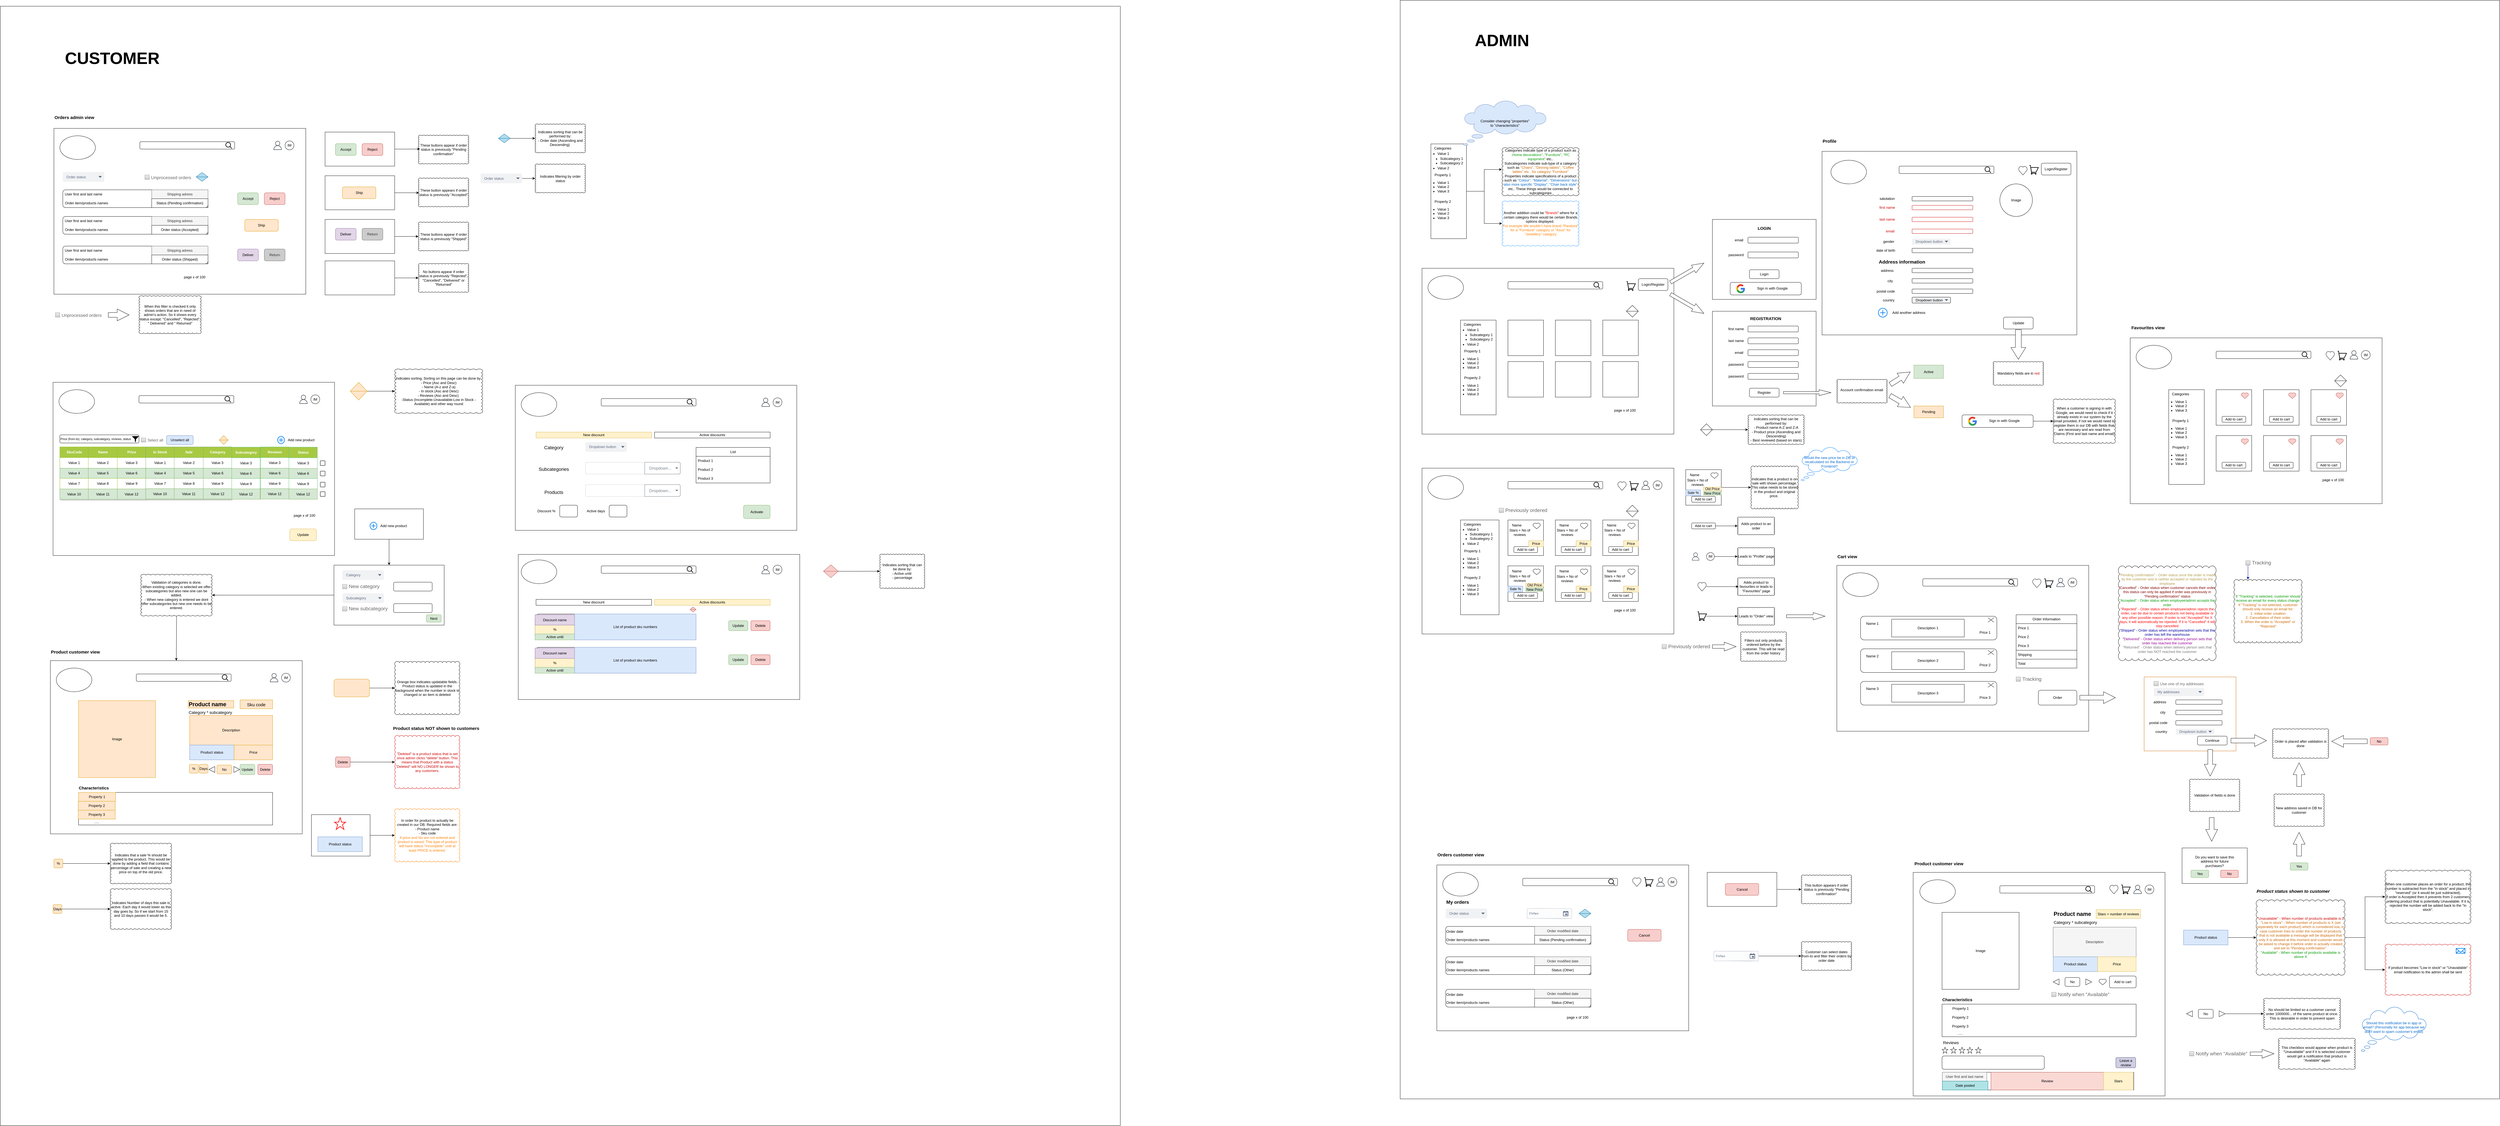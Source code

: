 <mxfile version="22.1.2" type="device">
  <diagram name="Page-1" id="QSgyrvUw_szjgxm1ID8C">
    <mxGraphModel dx="11214" dy="8016" grid="1" gridSize="10" guides="1" tooltips="1" connect="1" arrows="1" fold="1" page="1" pageScale="1" pageWidth="827" pageHeight="1169" math="0" shadow="0">
      <root>
        <mxCell id="0" />
        <mxCell id="1" parent="0" />
        <mxCell id="yrJ9fQCMTYSCdcf1lvf2-499" value="" style="whiteSpace=wrap;html=1;aspect=fixed;fillColor=none;" vertex="1" parent="1">
          <mxGeometry x="-1008.14" y="-650" width="3780" height="3780" as="geometry" />
        </mxCell>
        <mxCell id="yrJ9fQCMTYSCdcf1lvf2-86" value="" style="rounded=0;whiteSpace=wrap;html=1;strokeColor=#000000;" vertex="1" parent="1">
          <mxGeometry x="5140" y="-160" width="860" height="620" as="geometry" />
        </mxCell>
        <mxCell id="yrJ9fQCMTYSCdcf1lvf2-498" value="" style="whiteSpace=wrap;html=1;aspect=fixed;fillColor=none;" vertex="1" parent="1">
          <mxGeometry x="3716.36" y="-670" width="3710" height="3710" as="geometry" />
        </mxCell>
        <mxCell id="yrJ9fQCMTYSCdcf1lvf2-32" value="" style="rounded=0;whiteSpace=wrap;html=1;strokeColor=#000000;" vertex="1" parent="1">
          <mxGeometry x="3790" y="910" width="850" height="560" as="geometry" />
        </mxCell>
        <mxCell id="yrJ9fQCMTYSCdcf1lvf2-439" value="" style="rounded=0;whiteSpace=wrap;html=1;" vertex="1" parent="1">
          <mxGeometry x="4240" y="1240" width="120" height="120" as="geometry" />
        </mxCell>
        <mxCell id="yrJ9fQCMTYSCdcf1lvf2-1" value="" style="rounded=0;whiteSpace=wrap;html=1;strokeColor=#000000;" vertex="1" parent="1">
          <mxGeometry x="3790" y="235" width="850" height="560" as="geometry" />
        </mxCell>
        <mxCell id="yrJ9fQCMTYSCdcf1lvf2-2" value="" style="rounded=0;whiteSpace=wrap;html=1;" vertex="1" parent="1">
          <mxGeometry x="3920" y="410" width="120" height="320" as="geometry" />
        </mxCell>
        <mxCell id="yrJ9fQCMTYSCdcf1lvf2-3" value="" style="rounded=0;whiteSpace=wrap;html=1;" vertex="1" parent="1">
          <mxGeometry x="4080" y="410" width="120" height="120" as="geometry" />
        </mxCell>
        <mxCell id="yrJ9fQCMTYSCdcf1lvf2-4" value="" style="rounded=0;whiteSpace=wrap;html=1;" vertex="1" parent="1">
          <mxGeometry x="4240" y="410" width="120" height="120" as="geometry" />
        </mxCell>
        <mxCell id="yrJ9fQCMTYSCdcf1lvf2-5" value="" style="rounded=0;whiteSpace=wrap;html=1;" vertex="1" parent="1">
          <mxGeometry x="4400" y="410" width="120" height="120" as="geometry" />
        </mxCell>
        <mxCell id="yrJ9fQCMTYSCdcf1lvf2-6" value="" style="rounded=0;whiteSpace=wrap;html=1;" vertex="1" parent="1">
          <mxGeometry x="4080" y="550" width="120" height="120" as="geometry" />
        </mxCell>
        <mxCell id="yrJ9fQCMTYSCdcf1lvf2-7" value="" style="rounded=0;whiteSpace=wrap;html=1;" vertex="1" parent="1">
          <mxGeometry x="4240" y="550" width="120" height="120" as="geometry" />
        </mxCell>
        <mxCell id="yrJ9fQCMTYSCdcf1lvf2-8" value="" style="rounded=0;whiteSpace=wrap;html=1;" vertex="1" parent="1">
          <mxGeometry x="4400" y="550" width="120" height="120" as="geometry" />
        </mxCell>
        <mxCell id="yrJ9fQCMTYSCdcf1lvf2-9" value="page x of 100" style="text;html=1;strokeColor=none;fillColor=none;align=center;verticalAlign=middle;whiteSpace=wrap;rounded=0;" vertex="1" parent="1">
          <mxGeometry x="4430" y="700" width="90" height="30" as="geometry" />
        </mxCell>
        <mxCell id="yrJ9fQCMTYSCdcf1lvf2-10" value="Login/Register" style="rounded=1;whiteSpace=wrap;html=1;" vertex="1" parent="1">
          <mxGeometry x="4520" y="270" width="100" height="40" as="geometry" />
        </mxCell>
        <mxCell id="yrJ9fQCMTYSCdcf1lvf2-11" value="" style="ellipse;whiteSpace=wrap;html=1;" vertex="1" parent="1">
          <mxGeometry x="3810" y="260" width="120" height="80" as="geometry" />
        </mxCell>
        <mxCell id="yrJ9fQCMTYSCdcf1lvf2-13" value="Categories" style="text;html=1;strokeColor=none;fillColor=none;align=center;verticalAlign=middle;whiteSpace=wrap;rounded=0;" vertex="1" parent="1">
          <mxGeometry x="3920" y="410" width="80" height="30" as="geometry" />
        </mxCell>
        <mxCell id="yrJ9fQCMTYSCdcf1lvf2-21" value="" style="shape=sortShape;perimeter=rhombusPerimeter;whiteSpace=wrap;html=1;" vertex="1" parent="1">
          <mxGeometry x="4480" y="360" width="40" height="40" as="geometry" />
        </mxCell>
        <mxCell id="yrJ9fQCMTYSCdcf1lvf2-22" value="" style="rounded=1;whiteSpace=wrap;html=1;" vertex="1" parent="1">
          <mxGeometry x="4080" y="280" width="320" height="25" as="geometry" />
        </mxCell>
        <mxCell id="yrJ9fQCMTYSCdcf1lvf2-23" value="" style="html=1;verticalLabelPosition=bottom;align=center;labelBackgroundColor=#ffffff;verticalAlign=top;strokeWidth=2;strokeColor=#000000;shadow=0;dashed=0;shape=mxgraph.ios7.icons.looking_glass;" vertex="1" parent="1">
          <mxGeometry x="4370" y="282.5" width="20" height="20" as="geometry" />
        </mxCell>
        <mxCell id="yrJ9fQCMTYSCdcf1lvf2-24" value="Property 1" style="text;html=1;strokeColor=none;fillColor=none;align=center;verticalAlign=middle;whiteSpace=wrap;rounded=0;" vertex="1" parent="1">
          <mxGeometry x="3920" y="500" width="80" height="30" as="geometry" />
        </mxCell>
        <mxCell id="yrJ9fQCMTYSCdcf1lvf2-25" value="&lt;ul&gt;&lt;li&gt;Value 1&lt;/li&gt;&lt;li&gt;Value 2&lt;/li&gt;&lt;li&gt;Value 3&lt;/li&gt;&lt;/ul&gt;" style="text;strokeColor=none;fillColor=none;html=1;whiteSpace=wrap;verticalAlign=middle;overflow=hidden;" vertex="1" parent="1">
          <mxGeometry x="3900" y="510" width="90" height="90" as="geometry" />
        </mxCell>
        <mxCell id="yrJ9fQCMTYSCdcf1lvf2-26" value="Property 2" style="text;html=1;strokeColor=none;fillColor=none;align=center;verticalAlign=middle;whiteSpace=wrap;rounded=0;" vertex="1" parent="1">
          <mxGeometry x="3920" y="590" width="80" height="30" as="geometry" />
        </mxCell>
        <mxCell id="yrJ9fQCMTYSCdcf1lvf2-27" value="&lt;ul&gt;&lt;li&gt;Value 1&lt;/li&gt;&lt;li&gt;Value 2&lt;/li&gt;&lt;li&gt;Value 3&lt;/li&gt;&lt;/ul&gt;" style="text;strokeColor=none;fillColor=none;html=1;whiteSpace=wrap;verticalAlign=middle;overflow=hidden;" vertex="1" parent="1">
          <mxGeometry x="3900" y="600" width="90" height="90" as="geometry" />
        </mxCell>
        <mxCell id="yrJ9fQCMTYSCdcf1lvf2-31" value="" style="html=1;verticalLabelPosition=bottom;align=center;labelBackgroundColor=#ffffff;verticalAlign=top;strokeWidth=2;strokeColor=#000000;shadow=0;dashed=0;shape=mxgraph.ios7.icons.shopping_cart;" vertex="1" parent="1">
          <mxGeometry x="4480" y="280" width="30" height="30" as="geometry" />
        </mxCell>
        <mxCell id="yrJ9fQCMTYSCdcf1lvf2-33" value="" style="rounded=0;whiteSpace=wrap;html=1;" vertex="1" parent="1">
          <mxGeometry x="3920" y="1085" width="130" height="320" as="geometry" />
        </mxCell>
        <mxCell id="yrJ9fQCMTYSCdcf1lvf2-34" value="" style="rounded=0;whiteSpace=wrap;html=1;" vertex="1" parent="1">
          <mxGeometry x="4080" y="1085" width="120" height="120" as="geometry" />
        </mxCell>
        <mxCell id="yrJ9fQCMTYSCdcf1lvf2-40" value="page x of 100" style="text;html=1;strokeColor=none;fillColor=none;align=center;verticalAlign=middle;whiteSpace=wrap;rounded=0;" vertex="1" parent="1">
          <mxGeometry x="4430" y="1375" width="90" height="30" as="geometry" />
        </mxCell>
        <mxCell id="yrJ9fQCMTYSCdcf1lvf2-42" value="" style="ellipse;whiteSpace=wrap;html=1;" vertex="1" parent="1">
          <mxGeometry x="3810" y="935" width="120" height="80" as="geometry" />
        </mxCell>
        <mxCell id="yrJ9fQCMTYSCdcf1lvf2-43" value="Categories" style="text;html=1;strokeColor=none;fillColor=none;align=center;verticalAlign=middle;whiteSpace=wrap;rounded=0;" vertex="1" parent="1">
          <mxGeometry x="3920" y="1085" width="80" height="30" as="geometry" />
        </mxCell>
        <mxCell id="yrJ9fQCMTYSCdcf1lvf2-44" value="&lt;ul&gt;&lt;li&gt;Value 1&lt;/li&gt;&lt;/ul&gt;" style="text;strokeColor=none;fillColor=none;html=1;whiteSpace=wrap;verticalAlign=middle;overflow=hidden;" vertex="1" parent="1">
          <mxGeometry x="3900" y="1095" width="90" height="35" as="geometry" />
        </mxCell>
        <mxCell id="yrJ9fQCMTYSCdcf1lvf2-45" value="" style="shape=sortShape;perimeter=rhombusPerimeter;whiteSpace=wrap;html=1;" vertex="1" parent="1">
          <mxGeometry x="4480" y="1035" width="40" height="40" as="geometry" />
        </mxCell>
        <mxCell id="yrJ9fQCMTYSCdcf1lvf2-46" value="" style="rounded=1;whiteSpace=wrap;html=1;" vertex="1" parent="1">
          <mxGeometry x="4080" y="955" width="320" height="25" as="geometry" />
        </mxCell>
        <mxCell id="yrJ9fQCMTYSCdcf1lvf2-47" value="" style="html=1;verticalLabelPosition=bottom;align=center;labelBackgroundColor=#ffffff;verticalAlign=top;strokeWidth=2;strokeColor=#000000;shadow=0;dashed=0;shape=mxgraph.ios7.icons.looking_glass;" vertex="1" parent="1">
          <mxGeometry x="4370" y="957.5" width="20" height="20" as="geometry" />
        </mxCell>
        <mxCell id="yrJ9fQCMTYSCdcf1lvf2-48" value="Property 1" style="text;html=1;strokeColor=none;fillColor=none;align=center;verticalAlign=middle;whiteSpace=wrap;rounded=0;" vertex="1" parent="1">
          <mxGeometry x="3920" y="1175" width="80" height="30" as="geometry" />
        </mxCell>
        <mxCell id="yrJ9fQCMTYSCdcf1lvf2-49" value="&lt;ul&gt;&lt;li&gt;Value 1&lt;/li&gt;&lt;li&gt;Value 2&lt;/li&gt;&lt;li&gt;Value 3&lt;/li&gt;&lt;/ul&gt;" style="text;strokeColor=none;fillColor=none;html=1;whiteSpace=wrap;verticalAlign=middle;overflow=hidden;" vertex="1" parent="1">
          <mxGeometry x="3900" y="1185" width="90" height="90" as="geometry" />
        </mxCell>
        <mxCell id="yrJ9fQCMTYSCdcf1lvf2-50" value="Property 2" style="text;html=1;strokeColor=none;fillColor=none;align=center;verticalAlign=middle;whiteSpace=wrap;rounded=0;" vertex="1" parent="1">
          <mxGeometry x="3920" y="1265" width="80" height="30" as="geometry" />
        </mxCell>
        <mxCell id="yrJ9fQCMTYSCdcf1lvf2-51" value="&lt;ul&gt;&lt;li&gt;Value 1&lt;/li&gt;&lt;li&gt;Value 2&lt;/li&gt;&lt;li&gt;Value 3&lt;/li&gt;&lt;/ul&gt;" style="text;strokeColor=none;fillColor=none;html=1;whiteSpace=wrap;verticalAlign=middle;overflow=hidden;" vertex="1" parent="1">
          <mxGeometry x="3900" y="1275" width="90" height="90" as="geometry" />
        </mxCell>
        <mxCell id="yrJ9fQCMTYSCdcf1lvf2-52" value="" style="html=1;verticalLabelPosition=bottom;align=center;labelBackgroundColor=#ffffff;verticalAlign=top;strokeWidth=2;strokeColor=#000000;shadow=0;dashed=0;shape=mxgraph.ios7.icons.shopping_cart;" vertex="1" parent="1">
          <mxGeometry x="4490" y="955" width="30" height="30" as="geometry" />
        </mxCell>
        <mxCell id="yrJ9fQCMTYSCdcf1lvf2-54" value="" style="html=1;shadow=0;dashed=0;align=center;verticalAlign=middle;shape=mxgraph.arrows2.arrow;dy=0.6;dx=40;notch=0;rotation=-30;" vertex="1" parent="1">
          <mxGeometry x="4620" y="235" width="130" height="30" as="geometry" />
        </mxCell>
        <mxCell id="yrJ9fQCMTYSCdcf1lvf2-55" value="" style="rounded=0;whiteSpace=wrap;html=1;" vertex="1" parent="1">
          <mxGeometry x="4770" y="70" width="350" height="270" as="geometry" />
        </mxCell>
        <mxCell id="yrJ9fQCMTYSCdcf1lvf2-56" value="" style="rounded=1;whiteSpace=wrap;html=1;" vertex="1" parent="1">
          <mxGeometry x="4890" y="130" width="170" height="20" as="geometry" />
        </mxCell>
        <mxCell id="yrJ9fQCMTYSCdcf1lvf2-58" value="" style="rounded=1;whiteSpace=wrap;html=1;" vertex="1" parent="1">
          <mxGeometry x="4890" y="180" width="170" height="20" as="geometry" />
        </mxCell>
        <mxCell id="yrJ9fQCMTYSCdcf1lvf2-59" value="Login" style="rounded=1;whiteSpace=wrap;html=1;" vertex="1" parent="1">
          <mxGeometry x="4895" y="240" width="100" height="30" as="geometry" />
        </mxCell>
        <mxCell id="yrJ9fQCMTYSCdcf1lvf2-60" value="email" style="text;html=1;strokeColor=none;fillColor=none;align=center;verticalAlign=middle;whiteSpace=wrap;rounded=0;" vertex="1" parent="1">
          <mxGeometry x="4830" y="125" width="60" height="30" as="geometry" />
        </mxCell>
        <mxCell id="yrJ9fQCMTYSCdcf1lvf2-61" value="password" style="text;html=1;strokeColor=none;fillColor=none;align=center;verticalAlign=middle;whiteSpace=wrap;rounded=0;" vertex="1" parent="1">
          <mxGeometry x="4820" y="175" width="60" height="30" as="geometry" />
        </mxCell>
        <mxCell id="yrJ9fQCMTYSCdcf1lvf2-62" value="" style="html=1;shadow=0;dashed=0;align=center;verticalAlign=middle;shape=mxgraph.arrows2.arrow;dy=0.6;dx=40;notch=0;rotation=30;" vertex="1" parent="1">
          <mxGeometry x="4620" y="340" width="130" height="30" as="geometry" />
        </mxCell>
        <mxCell id="yrJ9fQCMTYSCdcf1lvf2-63" value="" style="rounded=0;whiteSpace=wrap;html=1;" vertex="1" parent="1">
          <mxGeometry x="4770" y="380" width="350" height="320" as="geometry" />
        </mxCell>
        <mxCell id="yrJ9fQCMTYSCdcf1lvf2-65" value="" style="rounded=1;whiteSpace=wrap;html=1;" vertex="1" parent="1">
          <mxGeometry x="4890" y="430" width="170" height="20" as="geometry" />
        </mxCell>
        <mxCell id="yrJ9fQCMTYSCdcf1lvf2-66" value="" style="rounded=1;whiteSpace=wrap;html=1;" vertex="1" parent="1">
          <mxGeometry x="4890" y="470" width="170" height="20" as="geometry" />
        </mxCell>
        <mxCell id="yrJ9fQCMTYSCdcf1lvf2-67" value="" style="rounded=1;whiteSpace=wrap;html=1;" vertex="1" parent="1">
          <mxGeometry x="4890" y="510" width="170" height="20" as="geometry" />
        </mxCell>
        <mxCell id="yrJ9fQCMTYSCdcf1lvf2-68" value="" style="rounded=1;whiteSpace=wrap;html=1;" vertex="1" parent="1">
          <mxGeometry x="4890" y="550" width="170" height="20" as="geometry" />
        </mxCell>
        <mxCell id="yrJ9fQCMTYSCdcf1lvf2-69" value="" style="rounded=1;whiteSpace=wrap;html=1;" vertex="1" parent="1">
          <mxGeometry x="4890" y="590" width="170" height="20" as="geometry" />
        </mxCell>
        <mxCell id="yrJ9fQCMTYSCdcf1lvf2-70" value="first name" style="text;html=1;strokeColor=none;fillColor=none;align=center;verticalAlign=middle;whiteSpace=wrap;rounded=0;" vertex="1" parent="1">
          <mxGeometry x="4820" y="425" width="60" height="30" as="geometry" />
        </mxCell>
        <mxCell id="yrJ9fQCMTYSCdcf1lvf2-71" value="last name" style="text;html=1;strokeColor=none;fillColor=none;align=center;verticalAlign=middle;whiteSpace=wrap;rounded=0;" vertex="1" parent="1">
          <mxGeometry x="4820" y="465" width="60" height="30" as="geometry" />
        </mxCell>
        <mxCell id="yrJ9fQCMTYSCdcf1lvf2-72" value="email" style="text;html=1;strokeColor=none;fillColor=none;align=center;verticalAlign=middle;whiteSpace=wrap;rounded=0;" vertex="1" parent="1">
          <mxGeometry x="4830" y="505" width="60" height="30" as="geometry" />
        </mxCell>
        <mxCell id="yrJ9fQCMTYSCdcf1lvf2-73" value="password" style="text;html=1;strokeColor=none;fillColor=none;align=center;verticalAlign=middle;whiteSpace=wrap;rounded=0;" vertex="1" parent="1">
          <mxGeometry x="4820" y="545" width="60" height="30" as="geometry" />
        </mxCell>
        <mxCell id="yrJ9fQCMTYSCdcf1lvf2-74" value="password" style="text;html=1;strokeColor=none;fillColor=none;align=center;verticalAlign=middle;whiteSpace=wrap;rounded=0;" vertex="1" parent="1">
          <mxGeometry x="4820" y="585" width="60" height="30" as="geometry" />
        </mxCell>
        <mxCell id="yrJ9fQCMTYSCdcf1lvf2-75" value="Register" style="rounded=1;whiteSpace=wrap;html=1;" vertex="1" parent="1">
          <mxGeometry x="4895" y="640" width="100" height="30" as="geometry" />
        </mxCell>
        <mxCell id="yrJ9fQCMTYSCdcf1lvf2-76" value="" style="html=1;shadow=0;dashed=0;align=center;verticalAlign=middle;shape=mxgraph.arrows2.arrow;dy=0.6;dx=40;notch=0;" vertex="1" parent="1">
          <mxGeometry x="5010" y="645" width="160" height="20" as="geometry" />
        </mxCell>
        <mxCell id="yrJ9fQCMTYSCdcf1lvf2-77" value="" style="whiteSpace=wrap;html=1;shape=mxgraph.basic.cloud_rect" vertex="1" parent="1">
          <mxGeometry x="5190" y="610" width="170" height="80" as="geometry" />
        </mxCell>
        <mxCell id="yrJ9fQCMTYSCdcf1lvf2-78" value="Account confirmation email&lt;br&gt;" style="text;html=1;strokeColor=none;fillColor=none;align=left;verticalAlign=middle;whiteSpace=wrap;rounded=0;" vertex="1" parent="1">
          <mxGeometry x="5200" y="620" width="150" height="52.5" as="geometry" />
        </mxCell>
        <mxCell id="yrJ9fQCMTYSCdcf1lvf2-79" value="" style="html=1;shadow=0;dashed=0;align=center;verticalAlign=middle;shape=mxgraph.arrows2.arrow;dy=0.6;dx=40;notch=0;rotation=-32;" vertex="1" parent="1">
          <mxGeometry x="5364.62" y="586.1" width="79.24" height="40" as="geometry" />
        </mxCell>
        <mxCell id="yrJ9fQCMTYSCdcf1lvf2-80" value="" style="html=1;shadow=0;dashed=0;align=center;verticalAlign=middle;shape=mxgraph.arrows2.arrow;dy=0.6;dx=40;notch=0;rotation=30;" vertex="1" parent="1">
          <mxGeometry x="5364.02" y="665" width="80" height="40" as="geometry" />
        </mxCell>
        <mxCell id="yrJ9fQCMTYSCdcf1lvf2-81" value="Active" style="text;html=1;strokeColor=#82b366;fillColor=#d5e8d4;align=center;verticalAlign=middle;whiteSpace=wrap;rounded=0;rotation=0;" vertex="1" parent="1">
          <mxGeometry x="5450" y="562" width="100" height="45" as="geometry" />
        </mxCell>
        <mxCell id="yrJ9fQCMTYSCdcf1lvf2-84" value="Pending" style="text;html=1;strokeColor=#d79b00;fillColor=#ffe6cc;align=center;verticalAlign=middle;whiteSpace=wrap;rounded=0;" vertex="1" parent="1">
          <mxGeometry x="5450" y="700" width="100" height="40" as="geometry" />
        </mxCell>
        <mxCell id="yrJ9fQCMTYSCdcf1lvf2-95" value="Login/Register" style="rounded=1;whiteSpace=wrap;html=1;" vertex="1" parent="1">
          <mxGeometry x="5880" y="-120" width="100" height="40" as="geometry" />
        </mxCell>
        <mxCell id="yrJ9fQCMTYSCdcf1lvf2-96" value="" style="ellipse;whiteSpace=wrap;html=1;" vertex="1" parent="1">
          <mxGeometry x="5170" y="-130" width="120" height="80" as="geometry" />
        </mxCell>
        <mxCell id="yrJ9fQCMTYSCdcf1lvf2-100" value="" style="rounded=1;whiteSpace=wrap;html=1;" vertex="1" parent="1">
          <mxGeometry x="5400" y="-110" width="320" height="25" as="geometry" />
        </mxCell>
        <mxCell id="yrJ9fQCMTYSCdcf1lvf2-101" value="" style="html=1;verticalLabelPosition=bottom;align=center;labelBackgroundColor=#ffffff;verticalAlign=top;strokeWidth=2;strokeColor=#000000;shadow=0;dashed=0;shape=mxgraph.ios7.icons.looking_glass;" vertex="1" parent="1">
          <mxGeometry x="5690" y="-107.5" width="20" height="20" as="geometry" />
        </mxCell>
        <mxCell id="yrJ9fQCMTYSCdcf1lvf2-107" value="" style="html=1;verticalLabelPosition=bottom;align=center;labelBackgroundColor=#ffffff;verticalAlign=top;strokeWidth=2;strokeColor=#000000;shadow=0;dashed=0;shape=mxgraph.ios7.icons.shopping_cart;" vertex="1" parent="1">
          <mxGeometry x="5840" y="-112.5" width="30" height="30" as="geometry" />
        </mxCell>
        <mxCell id="yrJ9fQCMTYSCdcf1lvf2-108" value="" style="verticalLabelPosition=bottom;verticalAlign=top;html=1;shape=mxgraph.basic.heart" vertex="1" parent="1">
          <mxGeometry x="5803" y="-110" width="30" height="30" as="geometry" />
        </mxCell>
        <mxCell id="yrJ9fQCMTYSCdcf1lvf2-109" value="Image" style="ellipse;whiteSpace=wrap;html=1;aspect=fixed;" vertex="1" parent="1">
          <mxGeometry x="5740" y="-50" width="110" height="110" as="geometry" />
        </mxCell>
        <mxCell id="yrJ9fQCMTYSCdcf1lvf2-110" value="address" style="text;html=1;strokeColor=none;fillColor=none;align=center;verticalAlign=middle;whiteSpace=wrap;rounded=0;fontColor=#080000;" vertex="1" parent="1">
          <mxGeometry x="5330" y="227.5" width="60" height="30" as="geometry" />
        </mxCell>
        <mxCell id="yrJ9fQCMTYSCdcf1lvf2-111" value="first name" style="text;html=1;strokeColor=none;fillColor=none;align=center;verticalAlign=middle;whiteSpace=wrap;rounded=0;fontColor=#CC0000;" vertex="1" parent="1">
          <mxGeometry x="5330" y="15" width="60" height="30" as="geometry" />
        </mxCell>
        <mxCell id="yrJ9fQCMTYSCdcf1lvf2-112" value="last name" style="text;html=1;strokeColor=none;fillColor=none;align=center;verticalAlign=middle;whiteSpace=wrap;rounded=0;fontColor=#CC0000;" vertex="1" parent="1">
          <mxGeometry x="5330" y="55" width="60" height="30" as="geometry" />
        </mxCell>
        <mxCell id="yrJ9fQCMTYSCdcf1lvf2-113" value="email" style="text;html=1;strokeColor=none;fillColor=none;align=center;verticalAlign=middle;whiteSpace=wrap;rounded=0;fontColor=#CC0000;" vertex="1" parent="1">
          <mxGeometry x="5340" y="95" width="60" height="30" as="geometry" />
        </mxCell>
        <mxCell id="yrJ9fQCMTYSCdcf1lvf2-116" value="salutation" style="text;html=1;strokeColor=none;fillColor=none;align=center;verticalAlign=middle;whiteSpace=wrap;rounded=0;" vertex="1" parent="1">
          <mxGeometry x="5330" y="-15" width="60" height="30" as="geometry" />
        </mxCell>
        <mxCell id="yrJ9fQCMTYSCdcf1lvf2-117" value="date of birth" style="text;html=1;strokeColor=none;fillColor=none;align=center;verticalAlign=middle;whiteSpace=wrap;rounded=0;" vertex="1" parent="1">
          <mxGeometry x="5320" y="160" width="70" height="30" as="geometry" />
        </mxCell>
        <mxCell id="yrJ9fQCMTYSCdcf1lvf2-118" value="gender" style="text;html=1;strokeColor=none;fillColor=none;align=center;verticalAlign=middle;whiteSpace=wrap;rounded=0;" vertex="1" parent="1">
          <mxGeometry x="5340" y="130" width="50" height="30" as="geometry" />
        </mxCell>
        <mxCell id="yrJ9fQCMTYSCdcf1lvf2-119" value="city" style="text;html=1;strokeColor=none;fillColor=none;align=center;verticalAlign=middle;whiteSpace=wrap;rounded=0;fontColor=#080000;" vertex="1" parent="1">
          <mxGeometry x="5340" y="262.5" width="60" height="30" as="geometry" />
        </mxCell>
        <mxCell id="yrJ9fQCMTYSCdcf1lvf2-120" value="postal code" style="text;html=1;strokeColor=none;fillColor=none;align=center;verticalAlign=middle;whiteSpace=wrap;rounded=0;fontColor=#080000;" vertex="1" parent="1">
          <mxGeometry x="5320" y="297.5" width="70" height="30" as="geometry" />
        </mxCell>
        <mxCell id="yrJ9fQCMTYSCdcf1lvf2-121" value="country" style="text;html=1;strokeColor=none;fillColor=none;align=center;verticalAlign=middle;whiteSpace=wrap;rounded=0;fontColor=#080000;" vertex="1" parent="1">
          <mxGeometry x="5340" y="327.5" width="50" height="30" as="geometry" />
        </mxCell>
        <mxCell id="yrJ9fQCMTYSCdcf1lvf2-122" value="" style="rounded=1;whiteSpace=wrap;html=1;" vertex="1" parent="1">
          <mxGeometry x="5443.86" y="-7.5" width="205" height="15" as="geometry" />
        </mxCell>
        <mxCell id="yrJ9fQCMTYSCdcf1lvf2-123" value="" style="rounded=1;whiteSpace=wrap;html=1;strokeColor=#CC0000;" vertex="1" parent="1">
          <mxGeometry x="5443.86" y="22.5" width="205" height="15" as="geometry" />
        </mxCell>
        <mxCell id="yrJ9fQCMTYSCdcf1lvf2-124" value="" style="rounded=1;whiteSpace=wrap;html=1;strokeColor=#CC0000;" vertex="1" parent="1">
          <mxGeometry x="5443.86" y="62.5" width="205" height="15" as="geometry" />
        </mxCell>
        <mxCell id="yrJ9fQCMTYSCdcf1lvf2-125" value="" style="rounded=1;whiteSpace=wrap;html=1;strokeColor=#CC0000;" vertex="1" parent="1">
          <mxGeometry x="5443.86" y="102.5" width="205" height="15" as="geometry" />
        </mxCell>
        <mxCell id="yrJ9fQCMTYSCdcf1lvf2-126" value="" style="rounded=1;whiteSpace=wrap;html=1;" vertex="1" parent="1">
          <mxGeometry x="5443.86" y="167.5" width="205" height="15" as="geometry" />
        </mxCell>
        <mxCell id="yrJ9fQCMTYSCdcf1lvf2-127" value="" style="rounded=1;whiteSpace=wrap;html=1;strokeColor=#000000;fontColor=#000000;" vertex="1" parent="1">
          <mxGeometry x="5443.86" y="235" width="205" height="15" as="geometry" />
        </mxCell>
        <mxCell id="yrJ9fQCMTYSCdcf1lvf2-128" value="" style="rounded=1;whiteSpace=wrap;html=1;strokeColor=#000000;fontColor=#000000;" vertex="1" parent="1">
          <mxGeometry x="5443.86" y="270" width="205" height="15" as="geometry" />
        </mxCell>
        <mxCell id="yrJ9fQCMTYSCdcf1lvf2-129" value="" style="rounded=1;whiteSpace=wrap;html=1;strokeColor=#000000;fontColor=#000000;" vertex="1" parent="1">
          <mxGeometry x="5443.86" y="305" width="205" height="15" as="geometry" />
        </mxCell>
        <mxCell id="yrJ9fQCMTYSCdcf1lvf2-131" value="Dropdown button" style="rounded=1;fillColor=#F1F2F4;strokeColor=none;html=1;whiteSpace=wrap;fontColor=#596780;align=left;fontSize=12;spacingLeft=10;sketch=0;" vertex="1" parent="1">
          <mxGeometry x="5443.86" y="135" width="130" height="20" as="geometry" />
        </mxCell>
        <mxCell id="yrJ9fQCMTYSCdcf1lvf2-132" value="" style="shape=triangle;direction=south;fillColor=#596780;strokeColor=none;html=1;sketch=0;" vertex="1" parent="yrJ9fQCMTYSCdcf1lvf2-131">
          <mxGeometry x="1" y="0.5" width="12" height="6" relative="1" as="geometry">
            <mxPoint x="-20" y="-3" as="offset" />
          </mxGeometry>
        </mxCell>
        <mxCell id="yrJ9fQCMTYSCdcf1lvf2-133" value="Dropdown button" style="rounded=1;fillColor=#F1F2F4;strokeColor=#000000;html=1;whiteSpace=wrap;fontColor=#000000;align=left;fontSize=12;spacingLeft=10;sketch=0;" vertex="1" parent="1">
          <mxGeometry x="5443.86" y="332.5" width="130" height="20" as="geometry" />
        </mxCell>
        <mxCell id="yrJ9fQCMTYSCdcf1lvf2-134" value="" style="shape=triangle;direction=south;fillColor=#596780;strokeColor=none;html=1;sketch=0;" vertex="1" parent="yrJ9fQCMTYSCdcf1lvf2-133">
          <mxGeometry x="1" y="0.5" width="12" height="6" relative="1" as="geometry">
            <mxPoint x="-20" y="-3" as="offset" />
          </mxGeometry>
        </mxCell>
        <mxCell id="yrJ9fQCMTYSCdcf1lvf2-135" value="Update" style="rounded=1;whiteSpace=wrap;html=1;" vertex="1" parent="1">
          <mxGeometry x="5752.5" y="400" width="100" height="40" as="geometry" />
        </mxCell>
        <mxCell id="yrJ9fQCMTYSCdcf1lvf2-136" value="&lt;font style=&quot;font-size: 14px;&quot;&gt;&lt;b&gt;REGISTRATION&lt;/b&gt;&lt;/font&gt;" style="text;html=1;strokeColor=none;fillColor=none;align=center;verticalAlign=middle;whiteSpace=wrap;rounded=0;" vertex="1" parent="1">
          <mxGeometry x="4860" y="390" width="180" height="30" as="geometry" />
        </mxCell>
        <mxCell id="yrJ9fQCMTYSCdcf1lvf2-137" value="" style="html=1;shadow=0;dashed=0;align=center;verticalAlign=middle;shape=mxgraph.arrows2.arrow;dy=0.6;dx=40;direction=south;notch=0;" vertex="1" parent="1">
          <mxGeometry x="5777.5" y="442.5" width="50" height="100" as="geometry" />
        </mxCell>
        <mxCell id="yrJ9fQCMTYSCdcf1lvf2-138" value="Mandatory fields are in &lt;font color=&quot;#cc0000&quot;&gt;red&lt;/font&gt;" style="whiteSpace=wrap;html=1;shape=mxgraph.basic.cloud_rect" vertex="1" parent="1">
          <mxGeometry x="5717.5" y="550" width="170" height="80" as="geometry" />
        </mxCell>
        <mxCell id="yrJ9fQCMTYSCdcf1lvf2-139" value="&lt;span style=&quot;font-size: 14px;&quot;&gt;&lt;b&gt;LOGIN&lt;/b&gt;&lt;/span&gt;" style="text;html=1;strokeColor=none;fillColor=none;align=center;verticalAlign=middle;whiteSpace=wrap;rounded=0;" vertex="1" parent="1">
          <mxGeometry x="4855" y="85" width="180" height="30" as="geometry" />
        </mxCell>
        <mxCell id="yrJ9fQCMTYSCdcf1lvf2-140" value="IM" style="ellipse;whiteSpace=wrap;html=1;aspect=fixed;" vertex="1" parent="1">
          <mxGeometry x="4570" y="952.5" width="30" height="30" as="geometry" />
        </mxCell>
        <mxCell id="yrJ9fQCMTYSCdcf1lvf2-141" value="" style="sketch=0;outlineConnect=0;fontColor=#232F3E;gradientColor=none;fillColor=#232F3D;strokeColor=none;dashed=0;verticalLabelPosition=bottom;verticalAlign=top;align=center;html=1;fontSize=12;fontStyle=0;aspect=fixed;pointerEvents=1;shape=mxgraph.aws4.user;" vertex="1" parent="1">
          <mxGeometry x="4530" y="952.5" width="30" height="30" as="geometry" />
        </mxCell>
        <mxCell id="yrJ9fQCMTYSCdcf1lvf2-142" value="" style="verticalLabelPosition=bottom;verticalAlign=top;html=1;shape=mxgraph.basic.heart" vertex="1" parent="1">
          <mxGeometry x="4450" y="955" width="30" height="30" as="geometry" />
        </mxCell>
        <mxCell id="yrJ9fQCMTYSCdcf1lvf2-143" value="&lt;font style=&quot;font-size: 15px;&quot;&gt;&lt;b&gt;Profile&lt;/b&gt;&lt;/font&gt;" style="text;html=1;strokeColor=none;fillColor=none;align=left;verticalAlign=middle;whiteSpace=wrap;rounded=0;" vertex="1" parent="1">
          <mxGeometry x="5140" y="-210" width="240" height="30" as="geometry" />
        </mxCell>
        <mxCell id="yrJ9fQCMTYSCdcf1lvf2-144" value="" style="verticalLabelPosition=bottom;verticalAlign=top;html=1;shape=mxgraph.basic.heart" vertex="1" parent="1">
          <mxGeometry x="4164" y="1095" width="26" height="20" as="geometry" />
        </mxCell>
        <mxCell id="yrJ9fQCMTYSCdcf1lvf2-145" value="Add to cart" style="rounded=1;whiteSpace=wrap;html=1;" vertex="1" parent="1">
          <mxGeometry x="4100" y="1175" width="80" height="20" as="geometry" />
        </mxCell>
        <mxCell id="yrJ9fQCMTYSCdcf1lvf2-146" value="" style="rounded=0;whiteSpace=wrap;html=1;" vertex="1" parent="1">
          <mxGeometry x="4240" y="1085" width="120" height="120" as="geometry" />
        </mxCell>
        <mxCell id="yrJ9fQCMTYSCdcf1lvf2-147" value="" style="verticalLabelPosition=bottom;verticalAlign=top;html=1;shape=mxgraph.basic.heart" vertex="1" parent="1">
          <mxGeometry x="4324" y="1095" width="26" height="20" as="geometry" />
        </mxCell>
        <mxCell id="yrJ9fQCMTYSCdcf1lvf2-148" value="Add to cart" style="rounded=1;whiteSpace=wrap;html=1;" vertex="1" parent="1">
          <mxGeometry x="4260" y="1175" width="80" height="20" as="geometry" />
        </mxCell>
        <mxCell id="yrJ9fQCMTYSCdcf1lvf2-149" value="" style="rounded=0;whiteSpace=wrap;html=1;" vertex="1" parent="1">
          <mxGeometry x="4400" y="1085" width="120" height="120" as="geometry" />
        </mxCell>
        <mxCell id="yrJ9fQCMTYSCdcf1lvf2-150" value="" style="verticalLabelPosition=bottom;verticalAlign=top;html=1;shape=mxgraph.basic.heart" vertex="1" parent="1">
          <mxGeometry x="4484" y="1095" width="26" height="20" as="geometry" />
        </mxCell>
        <mxCell id="yrJ9fQCMTYSCdcf1lvf2-151" value="Add to cart" style="rounded=1;whiteSpace=wrap;html=1;" vertex="1" parent="1">
          <mxGeometry x="4420" y="1175" width="80" height="20" as="geometry" />
        </mxCell>
        <mxCell id="yrJ9fQCMTYSCdcf1lvf2-152" value="" style="rounded=0;whiteSpace=wrap;html=1;" vertex="1" parent="1">
          <mxGeometry x="4080" y="1240" width="120" height="120" as="geometry" />
        </mxCell>
        <mxCell id="yrJ9fQCMTYSCdcf1lvf2-153" value="" style="verticalLabelPosition=bottom;verticalAlign=top;html=1;shape=mxgraph.basic.heart" vertex="1" parent="1">
          <mxGeometry x="4164" y="1250" width="26" height="20" as="geometry" />
        </mxCell>
        <mxCell id="yrJ9fQCMTYSCdcf1lvf2-154" value="Add to cart" style="rounded=1;whiteSpace=wrap;html=1;" vertex="1" parent="1">
          <mxGeometry x="4100" y="1330" width="80" height="20" as="geometry" />
        </mxCell>
        <mxCell id="yrJ9fQCMTYSCdcf1lvf2-155" value="" style="rounded=0;whiteSpace=wrap;html=1;" vertex="1" parent="1">
          <mxGeometry x="5980" y="2610" width="120" height="120" as="geometry" />
        </mxCell>
        <mxCell id="yrJ9fQCMTYSCdcf1lvf2-156" value="" style="verticalLabelPosition=bottom;verticalAlign=top;html=1;shape=mxgraph.basic.heart" vertex="1" parent="1">
          <mxGeometry x="4324" y="1250" width="26" height="20" as="geometry" />
        </mxCell>
        <mxCell id="yrJ9fQCMTYSCdcf1lvf2-157" value="Add to cart" style="rounded=1;whiteSpace=wrap;html=1;" vertex="1" parent="1">
          <mxGeometry x="4260" y="1330" width="80" height="20" as="geometry" />
        </mxCell>
        <mxCell id="yrJ9fQCMTYSCdcf1lvf2-158" value="" style="rounded=0;whiteSpace=wrap;html=1;" vertex="1" parent="1">
          <mxGeometry x="4400" y="1240" width="120" height="120" as="geometry" />
        </mxCell>
        <mxCell id="yrJ9fQCMTYSCdcf1lvf2-159" value="" style="verticalLabelPosition=bottom;verticalAlign=top;html=1;shape=mxgraph.basic.heart" vertex="1" parent="1">
          <mxGeometry x="4484" y="1250" width="26" height="20" as="geometry" />
        </mxCell>
        <mxCell id="yrJ9fQCMTYSCdcf1lvf2-160" value="Add to cart" style="rounded=1;whiteSpace=wrap;html=1;" vertex="1" parent="1">
          <mxGeometry x="4420" y="1330" width="80" height="20" as="geometry" />
        </mxCell>
        <mxCell id="yrJ9fQCMTYSCdcf1lvf2-163" style="edgeStyle=orthogonalEdgeStyle;rounded=0;orthogonalLoop=1;jettySize=auto;html=1;" edge="1" parent="1" source="yrJ9fQCMTYSCdcf1lvf2-161" target="yrJ9fQCMTYSCdcf1lvf2-162">
          <mxGeometry relative="1" as="geometry" />
        </mxCell>
        <mxCell id="yrJ9fQCMTYSCdcf1lvf2-161" value="Add to cart" style="rounded=1;whiteSpace=wrap;html=1;" vertex="1" parent="1">
          <mxGeometry x="4700" y="1095" width="80" height="20" as="geometry" />
        </mxCell>
        <mxCell id="yrJ9fQCMTYSCdcf1lvf2-162" value="Adds product to an order" style="whiteSpace=wrap;html=1;shape=mxgraph.basic.cloud_rect" vertex="1" parent="1">
          <mxGeometry x="4855" y="1075" width="125" height="60" as="geometry" />
        </mxCell>
        <mxCell id="yrJ9fQCMTYSCdcf1lvf2-165" value="Leads to &quot;Profile&quot; page" style="whiteSpace=wrap;html=1;shape=mxgraph.basic.cloud_rect" vertex="1" parent="1">
          <mxGeometry x="4855" y="1178.33" width="125" height="60" as="geometry" />
        </mxCell>
        <mxCell id="yrJ9fQCMTYSCdcf1lvf2-167" value="" style="group" vertex="1" connectable="0" parent="1">
          <mxGeometry x="4700" y="1195" width="80" height="30" as="geometry" />
        </mxCell>
        <mxCell id="yrJ9fQCMTYSCdcf1lvf2-164" value="" style="sketch=0;outlineConnect=0;fontColor=#232F3E;gradientColor=none;fillColor=#232F3D;strokeColor=none;dashed=0;verticalLabelPosition=bottom;verticalAlign=top;align=center;html=1;fontSize=12;fontStyle=0;aspect=fixed;pointerEvents=1;shape=mxgraph.aws4.user;" vertex="1" parent="yrJ9fQCMTYSCdcf1lvf2-167">
          <mxGeometry width="26.667" height="26.667" as="geometry" />
        </mxCell>
        <mxCell id="yrJ9fQCMTYSCdcf1lvf2-166" value="IM" style="ellipse;whiteSpace=wrap;html=1;aspect=fixed;" vertex="1" parent="yrJ9fQCMTYSCdcf1lvf2-167">
          <mxGeometry x="50" width="26.667" height="26.667" as="geometry" />
        </mxCell>
        <mxCell id="yrJ9fQCMTYSCdcf1lvf2-169" style="edgeStyle=orthogonalEdgeStyle;rounded=0;orthogonalLoop=1;jettySize=auto;html=1;" edge="1" parent="1" source="yrJ9fQCMTYSCdcf1lvf2-166" target="yrJ9fQCMTYSCdcf1lvf2-165">
          <mxGeometry relative="1" as="geometry" />
        </mxCell>
        <mxCell id="yrJ9fQCMTYSCdcf1lvf2-172" value="" style="verticalLabelPosition=bottom;verticalAlign=top;html=1;shape=mxgraph.basic.heart" vertex="1" parent="1">
          <mxGeometry x="4720" y="1295" width="30" height="30" as="geometry" />
        </mxCell>
        <mxCell id="yrJ9fQCMTYSCdcf1lvf2-173" value="Adds product to favourites or leads to &quot;Favourites&quot; page" style="whiteSpace=wrap;html=1;shape=mxgraph.basic.cloud_rect" vertex="1" parent="1">
          <mxGeometry x="4855" y="1280" width="125" height="60" as="geometry" />
        </mxCell>
        <mxCell id="yrJ9fQCMTYSCdcf1lvf2-174" style="edgeStyle=orthogonalEdgeStyle;rounded=0;orthogonalLoop=1;jettySize=auto;html=1;entryX=0.024;entryY=0.5;entryDx=0;entryDy=0;entryPerimeter=0;" edge="1" parent="1" source="yrJ9fQCMTYSCdcf1lvf2-172" target="yrJ9fQCMTYSCdcf1lvf2-173">
          <mxGeometry relative="1" as="geometry" />
        </mxCell>
        <mxCell id="yrJ9fQCMTYSCdcf1lvf2-177" style="edgeStyle=orthogonalEdgeStyle;rounded=0;orthogonalLoop=1;jettySize=auto;html=1;" edge="1" parent="1" source="yrJ9fQCMTYSCdcf1lvf2-175" target="yrJ9fQCMTYSCdcf1lvf2-176">
          <mxGeometry relative="1" as="geometry" />
        </mxCell>
        <mxCell id="yrJ9fQCMTYSCdcf1lvf2-175" value="" style="html=1;verticalLabelPosition=bottom;align=center;labelBackgroundColor=#ffffff;verticalAlign=top;strokeWidth=2;strokeColor=#000000;shadow=0;dashed=0;shape=mxgraph.ios7.icons.shopping_cart;" vertex="1" parent="1">
          <mxGeometry x="4720" y="1395" width="30" height="30" as="geometry" />
        </mxCell>
        <mxCell id="yrJ9fQCMTYSCdcf1lvf2-176" value="Leads to &quot;Order&quot; view" style="whiteSpace=wrap;html=1;shape=mxgraph.basic.cloud_rect" vertex="1" parent="1">
          <mxGeometry x="4855" y="1380" width="125" height="60" as="geometry" />
        </mxCell>
        <mxCell id="yrJ9fQCMTYSCdcf1lvf2-178" value="" style="html=1;shadow=0;dashed=0;align=center;verticalAlign=middle;shape=mxgraph.arrows2.arrow;dy=0.6;dx=40;notch=0;" vertex="1" parent="1">
          <mxGeometry x="5020" y="1397.5" width="130" height="25" as="geometry" />
        </mxCell>
        <mxCell id="yrJ9fQCMTYSCdcf1lvf2-180" value="" style="rounded=0;whiteSpace=wrap;html=1;strokeColor=#000000;" vertex="1" parent="1">
          <mxGeometry x="5190" y="1238.33" width="850" height="560" as="geometry" />
        </mxCell>
        <mxCell id="yrJ9fQCMTYSCdcf1lvf2-181" value="" style="ellipse;whiteSpace=wrap;html=1;" vertex="1" parent="1">
          <mxGeometry x="5210" y="1263.33" width="120" height="80" as="geometry" />
        </mxCell>
        <mxCell id="yrJ9fQCMTYSCdcf1lvf2-182" value="" style="rounded=1;whiteSpace=wrap;html=1;" vertex="1" parent="1">
          <mxGeometry x="5480" y="1283.33" width="320" height="25" as="geometry" />
        </mxCell>
        <mxCell id="yrJ9fQCMTYSCdcf1lvf2-183" value="" style="html=1;verticalLabelPosition=bottom;align=center;labelBackgroundColor=#ffffff;verticalAlign=top;strokeWidth=2;strokeColor=#000000;shadow=0;dashed=0;shape=mxgraph.ios7.icons.looking_glass;" vertex="1" parent="1">
          <mxGeometry x="5770" y="1285.83" width="20" height="20" as="geometry" />
        </mxCell>
        <mxCell id="yrJ9fQCMTYSCdcf1lvf2-184" value="" style="html=1;verticalLabelPosition=bottom;align=center;labelBackgroundColor=#ffffff;verticalAlign=top;strokeWidth=2;strokeColor=#000000;shadow=0;dashed=0;shape=mxgraph.ios7.icons.shopping_cart;" vertex="1" parent="1">
          <mxGeometry x="5890" y="1283.33" width="30" height="30" as="geometry" />
        </mxCell>
        <mxCell id="yrJ9fQCMTYSCdcf1lvf2-185" value="IM" style="ellipse;whiteSpace=wrap;html=1;aspect=fixed;" vertex="1" parent="1">
          <mxGeometry x="5970" y="1280.83" width="30" height="30" as="geometry" />
        </mxCell>
        <mxCell id="yrJ9fQCMTYSCdcf1lvf2-186" value="" style="sketch=0;outlineConnect=0;fontColor=#232F3E;gradientColor=none;fillColor=#232F3D;strokeColor=none;dashed=0;verticalLabelPosition=bottom;verticalAlign=top;align=center;html=1;fontSize=12;fontStyle=0;aspect=fixed;pointerEvents=1;shape=mxgraph.aws4.user;" vertex="1" parent="1">
          <mxGeometry x="5930" y="1280.83" width="30" height="30" as="geometry" />
        </mxCell>
        <mxCell id="yrJ9fQCMTYSCdcf1lvf2-187" value="" style="verticalLabelPosition=bottom;verticalAlign=top;html=1;shape=mxgraph.basic.heart" vertex="1" parent="1">
          <mxGeometry x="5850" y="1283.33" width="30" height="30" as="geometry" />
        </mxCell>
        <mxCell id="yrJ9fQCMTYSCdcf1lvf2-188" value="" style="rounded=1;whiteSpace=wrap;html=1;" vertex="1" parent="1">
          <mxGeometry x="5270" y="1410" width="460" height="80" as="geometry" />
        </mxCell>
        <mxCell id="yrJ9fQCMTYSCdcf1lvf2-193" value="Order Information" style="swimlane;fontStyle=0;childLayout=stackLayout;horizontal=1;startSize=30;horizontalStack=0;resizeParent=1;resizeParentMax=0;resizeLast=0;collapsible=1;marginBottom=0;whiteSpace=wrap;html=1;" vertex="1" parent="1">
          <mxGeometry x="5795" y="1405" width="205" height="180" as="geometry" />
        </mxCell>
        <mxCell id="yrJ9fQCMTYSCdcf1lvf2-194" value="Price 1" style="text;strokeColor=none;fillColor=none;align=left;verticalAlign=middle;spacingLeft=4;spacingRight=4;overflow=hidden;points=[[0,0.5],[1,0.5]];portConstraint=eastwest;rotatable=0;whiteSpace=wrap;html=1;" vertex="1" parent="yrJ9fQCMTYSCdcf1lvf2-193">
          <mxGeometry y="30" width="205" height="30" as="geometry" />
        </mxCell>
        <mxCell id="yrJ9fQCMTYSCdcf1lvf2-195" value="Price 2" style="text;strokeColor=none;fillColor=none;align=left;verticalAlign=middle;spacingLeft=4;spacingRight=4;overflow=hidden;points=[[0,0.5],[1,0.5]];portConstraint=eastwest;rotatable=0;whiteSpace=wrap;html=1;" vertex="1" parent="yrJ9fQCMTYSCdcf1lvf2-193">
          <mxGeometry y="60" width="205" height="30" as="geometry" />
        </mxCell>
        <mxCell id="yrJ9fQCMTYSCdcf1lvf2-196" value="Price 3" style="text;strokeColor=none;fillColor=none;align=left;verticalAlign=middle;spacingLeft=4;spacingRight=4;overflow=hidden;points=[[0,0.5],[1,0.5]];portConstraint=eastwest;rotatable=0;whiteSpace=wrap;html=1;" vertex="1" parent="yrJ9fQCMTYSCdcf1lvf2-193">
          <mxGeometry y="90" width="205" height="30" as="geometry" />
        </mxCell>
        <mxCell id="yrJ9fQCMTYSCdcf1lvf2-198" value="Shipping" style="text;strokeColor=default;fillColor=none;align=left;verticalAlign=middle;spacingLeft=4;spacingRight=4;overflow=hidden;points=[[0,0.5],[1,0.5]];portConstraint=eastwest;rotatable=0;whiteSpace=wrap;html=1;strokeWidth=1;" vertex="1" parent="yrJ9fQCMTYSCdcf1lvf2-193">
          <mxGeometry y="120" width="205" height="30" as="geometry" />
        </mxCell>
        <mxCell id="yrJ9fQCMTYSCdcf1lvf2-199" value="Total" style="text;strokeColor=none;fillColor=none;align=left;verticalAlign=middle;spacingLeft=4;spacingRight=4;overflow=hidden;points=[[0,0.5],[1,0.5]];portConstraint=eastwest;rotatable=0;whiteSpace=wrap;html=1;" vertex="1" parent="yrJ9fQCMTYSCdcf1lvf2-193">
          <mxGeometry y="150" width="205" height="30" as="geometry" />
        </mxCell>
        <mxCell id="yrJ9fQCMTYSCdcf1lvf2-200" value="Order" style="rounded=1;whiteSpace=wrap;html=1;" vertex="1" parent="1">
          <mxGeometry x="5870" y="1660" width="130" height="50" as="geometry" />
        </mxCell>
        <mxCell id="yrJ9fQCMTYSCdcf1lvf2-202" value="" style="html=1;shadow=0;dashed=0;align=center;verticalAlign=middle;shape=mxgraph.arrows2.arrow;dy=0.6;dx=40;notch=0;" vertex="1" parent="1">
          <mxGeometry x="6010" y="1665" width="120" height="40" as="geometry" />
        </mxCell>
        <mxCell id="yrJ9fQCMTYSCdcf1lvf2-205" value="" style="rounded=0;whiteSpace=wrap;html=1;strokeColor=#CC6600;" vertex="1" parent="1">
          <mxGeometry x="6227" y="1615" width="310" height="250" as="geometry" />
        </mxCell>
        <mxCell id="yrJ9fQCMTYSCdcf1lvf2-206" value="address" style="text;html=1;strokeColor=none;fillColor=none;align=center;verticalAlign=middle;whiteSpace=wrap;rounded=0;" vertex="1" parent="1">
          <mxGeometry x="6250" y="1685" width="60" height="30" as="geometry" />
        </mxCell>
        <mxCell id="yrJ9fQCMTYSCdcf1lvf2-207" value="city" style="text;html=1;strokeColor=none;fillColor=none;align=center;verticalAlign=middle;whiteSpace=wrap;rounded=0;" vertex="1" parent="1">
          <mxGeometry x="6260" y="1720" width="60" height="30" as="geometry" />
        </mxCell>
        <mxCell id="yrJ9fQCMTYSCdcf1lvf2-208" value="postal code" style="text;html=1;strokeColor=none;fillColor=none;align=center;verticalAlign=middle;whiteSpace=wrap;rounded=0;" vertex="1" parent="1">
          <mxGeometry x="6240" y="1755" width="70" height="30" as="geometry" />
        </mxCell>
        <mxCell id="yrJ9fQCMTYSCdcf1lvf2-209" value="country" style="text;html=1;strokeColor=none;fillColor=none;align=center;verticalAlign=middle;whiteSpace=wrap;rounded=0;" vertex="1" parent="1">
          <mxGeometry x="6260" y="1785" width="50" height="30" as="geometry" />
        </mxCell>
        <mxCell id="yrJ9fQCMTYSCdcf1lvf2-210" value="" style="rounded=1;whiteSpace=wrap;html=1;" vertex="1" parent="1">
          <mxGeometry x="6333.86" y="1692.5" width="156.14" height="15" as="geometry" />
        </mxCell>
        <mxCell id="yrJ9fQCMTYSCdcf1lvf2-211" value="" style="rounded=1;whiteSpace=wrap;html=1;" vertex="1" parent="1">
          <mxGeometry x="6333.86" y="1727.5" width="156.14" height="15" as="geometry" />
        </mxCell>
        <mxCell id="yrJ9fQCMTYSCdcf1lvf2-212" value="" style="rounded=1;whiteSpace=wrap;html=1;" vertex="1" parent="1">
          <mxGeometry x="6333.86" y="1762.5" width="156.14" height="15" as="geometry" />
        </mxCell>
        <mxCell id="yrJ9fQCMTYSCdcf1lvf2-213" value="Dropdown button" style="rounded=1;fillColor=#F1F2F4;strokeColor=none;html=1;whiteSpace=wrap;fontColor=#596780;align=left;fontSize=12;spacingLeft=10;sketch=0;" vertex="1" parent="1">
          <mxGeometry x="6333.86" y="1790" width="130" height="20" as="geometry" />
        </mxCell>
        <mxCell id="yrJ9fQCMTYSCdcf1lvf2-214" value="" style="shape=triangle;direction=south;fillColor=#596780;strokeColor=none;html=1;sketch=0;" vertex="1" parent="yrJ9fQCMTYSCdcf1lvf2-213">
          <mxGeometry x="1" y="0.5" width="12" height="6" relative="1" as="geometry">
            <mxPoint x="-20" y="-3" as="offset" />
          </mxGeometry>
        </mxCell>
        <mxCell id="yrJ9fQCMTYSCdcf1lvf2-215" value="Continue" style="rounded=1;whiteSpace=wrap;html=1;" vertex="1" parent="1">
          <mxGeometry x="6407" y="1815" width="100" height="30" as="geometry" />
        </mxCell>
        <mxCell id="yrJ9fQCMTYSCdcf1lvf2-221" value="Name 1" style="text;html=1;strokeColor=none;fillColor=none;align=center;verticalAlign=middle;whiteSpace=wrap;rounded=0;" vertex="1" parent="1">
          <mxGeometry x="5280" y="1420" width="60" height="30" as="geometry" />
        </mxCell>
        <mxCell id="yrJ9fQCMTYSCdcf1lvf2-223" value="Description 1" style="rounded=0;whiteSpace=wrap;html=1;" vertex="1" parent="1">
          <mxGeometry x="5375" y="1420" width="245" height="60" as="geometry" />
        </mxCell>
        <mxCell id="yrJ9fQCMTYSCdcf1lvf2-224" value="Price 1" style="text;html=1;strokeColor=none;fillColor=none;align=center;verticalAlign=middle;whiteSpace=wrap;rounded=0;" vertex="1" parent="1">
          <mxGeometry x="5660" y="1450" width="60" height="30" as="geometry" />
        </mxCell>
        <mxCell id="yrJ9fQCMTYSCdcf1lvf2-229" value="" style="shape=mxgraph.sysml.x;" vertex="1" parent="1">
          <mxGeometry x="5700" y="1415" width="20" height="15" as="geometry" />
        </mxCell>
        <mxCell id="yrJ9fQCMTYSCdcf1lvf2-230" value="" style="rounded=1;whiteSpace=wrap;html=1;" vertex="1" parent="1">
          <mxGeometry x="5270" y="1520" width="460" height="80" as="geometry" />
        </mxCell>
        <mxCell id="yrJ9fQCMTYSCdcf1lvf2-231" value="Name 2" style="text;html=1;strokeColor=none;fillColor=none;align=center;verticalAlign=middle;whiteSpace=wrap;rounded=0;" vertex="1" parent="1">
          <mxGeometry x="5280" y="1530" width="60" height="30" as="geometry" />
        </mxCell>
        <mxCell id="yrJ9fQCMTYSCdcf1lvf2-232" value="Description 2" style="rounded=0;whiteSpace=wrap;html=1;" vertex="1" parent="1">
          <mxGeometry x="5375" y="1530" width="245" height="60" as="geometry" />
        </mxCell>
        <mxCell id="yrJ9fQCMTYSCdcf1lvf2-233" value="Price 2" style="text;html=1;strokeColor=none;fillColor=none;align=center;verticalAlign=middle;whiteSpace=wrap;rounded=0;" vertex="1" parent="1">
          <mxGeometry x="5660" y="1560" width="60" height="30" as="geometry" />
        </mxCell>
        <mxCell id="yrJ9fQCMTYSCdcf1lvf2-234" value="" style="shape=mxgraph.sysml.x;" vertex="1" parent="1">
          <mxGeometry x="5700" y="1525" width="20" height="15" as="geometry" />
        </mxCell>
        <mxCell id="yrJ9fQCMTYSCdcf1lvf2-235" value="" style="rounded=1;whiteSpace=wrap;html=1;" vertex="1" parent="1">
          <mxGeometry x="5270" y="1630" width="460" height="80" as="geometry" />
        </mxCell>
        <mxCell id="yrJ9fQCMTYSCdcf1lvf2-236" value="Name 3" style="text;html=1;strokeColor=none;fillColor=none;align=center;verticalAlign=middle;whiteSpace=wrap;rounded=0;" vertex="1" parent="1">
          <mxGeometry x="5280" y="1640" width="60" height="30" as="geometry" />
        </mxCell>
        <mxCell id="yrJ9fQCMTYSCdcf1lvf2-237" value="Description 3" style="rounded=0;whiteSpace=wrap;html=1;" vertex="1" parent="1">
          <mxGeometry x="5375" y="1640" width="245" height="60" as="geometry" />
        </mxCell>
        <mxCell id="yrJ9fQCMTYSCdcf1lvf2-238" value="Price 3" style="text;html=1;strokeColor=none;fillColor=none;align=center;verticalAlign=middle;whiteSpace=wrap;rounded=0;" vertex="1" parent="1">
          <mxGeometry x="5660" y="1670" width="60" height="30" as="geometry" />
        </mxCell>
        <mxCell id="yrJ9fQCMTYSCdcf1lvf2-239" value="" style="shape=mxgraph.sysml.x;" vertex="1" parent="1">
          <mxGeometry x="5700" y="1635" width="20" height="15" as="geometry" />
        </mxCell>
        <mxCell id="yrJ9fQCMTYSCdcf1lvf2-240" value="&lt;font color=&quot;#b39847&quot;&gt;&quot;Pending confirmation&quot; - Order status once the order is made by the customer and is neither accepted or rejected by the employee&lt;br&gt;&lt;/font&gt;&lt;font color=&quot;#820000&quot;&gt;&quot;Cancelled&quot; - Order status when customer cancels their order, this status can only be applied if order was previously in &quot;Pending confirmation&quot; status&lt;/font&gt;&lt;br&gt;&lt;font color=&quot;#009900&quot;&gt;&quot;Accepted&quot; - Order status when employee/admin accepts the order&lt;/font&gt;&lt;br&gt;&lt;font color=&quot;#ff0000&quot;&gt;&quot;Rejected&quot; - Order status when employee/admin rejects the order, can be due to certain products not being available or any other possible reason. If order is not &quot;Accepted&quot; for X days, it will automatically be rejected. If it is &quot;Cancelled&quot; it will stay cancelled&lt;/font&gt;&lt;br&gt;&lt;font color=&quot;#0000a1&quot;&gt;&quot;Shipped&quot; - Order status when employee/admin sets that the order has left the warehouse&lt;/font&gt;&lt;br&gt;&quot;&lt;font color=&quot;#990099&quot;&gt;Delivered&quot; - Order status when delivery person sets that order has reached the customer&lt;/font&gt;&lt;br&gt;&lt;font color=&quot;#757575&quot;&gt;&quot;Returned&quot; - Order status when delivery person sets that order has NOT reached the customer&lt;/font&gt;" style="whiteSpace=wrap;html=1;shape=mxgraph.basic.cloud_rect" vertex="1" parent="1">
          <mxGeometry x="6140" y="1240" width="330" height="320" as="geometry" />
        </mxCell>
        <mxCell id="yrJ9fQCMTYSCdcf1lvf2-241" value="Tracking" style="strokeWidth=1;shadow=0;dashed=0;align=center;html=1;shape=mxgraph.mockup.forms.rrect;rSize=0;fillColor=#eeeeee;strokeColor=#999999;gradientColor=#cccccc;align=left;spacingLeft=4;fontSize=17;fontColor=#666666;labelPosition=right;" vertex="1" parent="1">
          <mxGeometry x="5795" y="1615" width="15" height="15" as="geometry" />
        </mxCell>
        <mxCell id="yrJ9fQCMTYSCdcf1lvf2-245" value="" style="edgeStyle=orthogonalEdgeStyle;rounded=0;orthogonalLoop=1;jettySize=auto;html=1;strokeColor=#000099;" edge="1" parent="1" source="yrJ9fQCMTYSCdcf1lvf2-243" target="yrJ9fQCMTYSCdcf1lvf2-244">
          <mxGeometry relative="1" as="geometry">
            <Array as="points">
              <mxPoint x="6577" y="1280" />
              <mxPoint x="6577" y="1280" />
            </Array>
          </mxGeometry>
        </mxCell>
        <mxCell id="yrJ9fQCMTYSCdcf1lvf2-243" value="Tracking" style="strokeWidth=1;shadow=0;dashed=0;align=center;html=1;shape=mxgraph.mockup.forms.rrect;rSize=0;fillColor=#eeeeee;strokeColor=#999999;gradientColor=#cccccc;align=left;spacingLeft=4;fontSize=17;fontColor=#666666;labelPosition=right;" vertex="1" parent="1">
          <mxGeometry x="6570" y="1222.5" width="15" height="15" as="geometry" />
        </mxCell>
        <mxCell id="yrJ9fQCMTYSCdcf1lvf2-244" value="&lt;font color=&quot;#009900&quot;&gt;If &quot;Tracking&quot; is selected, customer should receive an email for every status change.&lt;/font&gt;&lt;br&gt;&lt;font color=&quot;#cc6600&quot;&gt;If &quot;Tracking&quot; is not selected, customer should only receive an email for:&lt;br&gt;1. Initial order creation&lt;br&gt;2. Cancellation of their order&lt;br&gt;3. When the order is &quot;Accepted&quot; or &quot;Rejected&quot;&lt;/font&gt;" style="whiteSpace=wrap;html=1;shape=mxgraph.basic.cloud_rect" vertex="1" parent="1">
          <mxGeometry x="6530" y="1285.83" width="230" height="214.17" as="geometry" />
        </mxCell>
        <mxCell id="yrJ9fQCMTYSCdcf1lvf2-246" value="&lt;font style=&quot;font-size: 15px;&quot;&gt;&lt;b&gt;Cart view&lt;/b&gt;&lt;/font&gt;" style="text;html=1;strokeColor=none;fillColor=none;align=left;verticalAlign=middle;whiteSpace=wrap;rounded=0;" vertex="1" parent="1">
          <mxGeometry x="5190" y="1192.5" width="240" height="30" as="geometry" />
        </mxCell>
        <mxCell id="yrJ9fQCMTYSCdcf1lvf2-253" value="" style="rounded=0;whiteSpace=wrap;html=1;strokeColor=#000000;" vertex="1" parent="1">
          <mxGeometry x="-827" y="-237.5" width="850" height="560" as="geometry" />
        </mxCell>
        <mxCell id="yrJ9fQCMTYSCdcf1lvf2-254" value="" style="ellipse;whiteSpace=wrap;html=1;" vertex="1" parent="1">
          <mxGeometry x="-807" y="-212.5" width="120" height="80" as="geometry" />
        </mxCell>
        <mxCell id="yrJ9fQCMTYSCdcf1lvf2-255" value="" style="rounded=1;whiteSpace=wrap;html=1;" vertex="1" parent="1">
          <mxGeometry x="-537" y="-192.5" width="320" height="25" as="geometry" />
        </mxCell>
        <mxCell id="yrJ9fQCMTYSCdcf1lvf2-256" value="" style="html=1;verticalLabelPosition=bottom;align=center;labelBackgroundColor=#ffffff;verticalAlign=top;strokeWidth=2;strokeColor=#000000;shadow=0;dashed=0;shape=mxgraph.ios7.icons.looking_glass;" vertex="1" parent="1">
          <mxGeometry x="-247" y="-190" width="20" height="20" as="geometry" />
        </mxCell>
        <mxCell id="yrJ9fQCMTYSCdcf1lvf2-257" value="IM" style="ellipse;whiteSpace=wrap;html=1;aspect=fixed;" vertex="1" parent="1">
          <mxGeometry x="-47" y="-195" width="30" height="30" as="geometry" />
        </mxCell>
        <mxCell id="yrJ9fQCMTYSCdcf1lvf2-258" value="" style="sketch=0;outlineConnect=0;fontColor=#232F3E;gradientColor=none;fillColor=#232F3D;strokeColor=none;dashed=0;verticalLabelPosition=bottom;verticalAlign=top;align=center;html=1;fontSize=12;fontStyle=0;aspect=fixed;pointerEvents=1;shape=mxgraph.aws4.user;" vertex="1" parent="1">
          <mxGeometry x="-87" y="-195" width="30" height="30" as="geometry" />
        </mxCell>
        <mxCell id="yrJ9fQCMTYSCdcf1lvf2-259" value="&lt;b style=&quot;border-color: var(--border-color); font-size: 15px;&quot;&gt;Orders admin view&lt;/b&gt;" style="text;html=1;strokeColor=none;fillColor=none;align=left;verticalAlign=middle;whiteSpace=wrap;rounded=0;" vertex="1" parent="1">
          <mxGeometry x="-827" y="-290" width="240" height="30" as="geometry" />
        </mxCell>
        <mxCell id="yrJ9fQCMTYSCdcf1lvf2-260" value="" style="rounded=1;whiteSpace=wrap;html=1;" vertex="1" parent="1">
          <mxGeometry x="-797" y="-30" width="490" height="60" as="geometry" />
        </mxCell>
        <mxCell id="yrJ9fQCMTYSCdcf1lvf2-261" value="User first and last name" style="text;html=1;strokeColor=none;fillColor=none;align=center;verticalAlign=middle;whiteSpace=wrap;rounded=0;" vertex="1" parent="1">
          <mxGeometry x="-797" y="-30" width="140" height="30" as="geometry" />
        </mxCell>
        <mxCell id="yrJ9fQCMTYSCdcf1lvf2-263" value="Order item/products names" style="text;html=1;strokeColor=none;fillColor=none;align=center;verticalAlign=middle;whiteSpace=wrap;rounded=0;" vertex="1" parent="1">
          <mxGeometry x="-797" width="160" height="30" as="geometry" />
        </mxCell>
        <mxCell id="yrJ9fQCMTYSCdcf1lvf2-264" value="Shipping adress" style="text;html=1;align=center;verticalAlign=middle;whiteSpace=wrap;rounded=0;fillColor=#f5f5f5;fontColor=#333333;strokeColor=#666666;" vertex="1" parent="1">
          <mxGeometry x="-497" y="-30" width="190" height="30" as="geometry" />
        </mxCell>
        <mxCell id="yrJ9fQCMTYSCdcf1lvf2-265" value="Status (Pending confirmation)" style="text;html=1;align=center;verticalAlign=middle;whiteSpace=wrap;rounded=0;strokeWidth=1;perimeterSpacing=1;strokeColor=default;" vertex="1" parent="1">
          <mxGeometry x="-497" width="190" height="30" as="geometry" />
        </mxCell>
        <mxCell id="yrJ9fQCMTYSCdcf1lvf2-266" value="Accept" style="rounded=1;whiteSpace=wrap;html=1;fillColor=#d5e8d4;strokeColor=#82b366;" vertex="1" parent="1">
          <mxGeometry x="-207" y="-20" width="70" height="40" as="geometry" />
        </mxCell>
        <mxCell id="yrJ9fQCMTYSCdcf1lvf2-267" value="Reject" style="rounded=1;whiteSpace=wrap;html=1;fillColor=#f8cecc;strokeColor=#b85450;" vertex="1" parent="1">
          <mxGeometry x="-117" y="-20" width="70" height="40" as="geometry" />
        </mxCell>
        <mxCell id="yrJ9fQCMTYSCdcf1lvf2-268" value="Accept" style="rounded=1;whiteSpace=wrap;html=1;fillColor=#d5e8d4;strokeColor=#82b366;" vertex="1" parent="1">
          <mxGeometry x="123" y="-186" width="70" height="40" as="geometry" />
        </mxCell>
        <mxCell id="yrJ9fQCMTYSCdcf1lvf2-269" value="Reject" style="rounded=1;whiteSpace=wrap;html=1;fillColor=#f8cecc;strokeColor=#b85450;" vertex="1" parent="1">
          <mxGeometry x="213" y="-186" width="70" height="40" as="geometry" />
        </mxCell>
        <mxCell id="yrJ9fQCMTYSCdcf1lvf2-270" value="" style="rounded=1;whiteSpace=wrap;html=1;" vertex="1" parent="1">
          <mxGeometry x="-797" y="60" width="490" height="60" as="geometry" />
        </mxCell>
        <mxCell id="yrJ9fQCMTYSCdcf1lvf2-271" value="User first and last name" style="text;html=1;strokeColor=none;fillColor=none;align=center;verticalAlign=middle;whiteSpace=wrap;rounded=0;" vertex="1" parent="1">
          <mxGeometry x="-797" y="60" width="140" height="30" as="geometry" />
        </mxCell>
        <mxCell id="yrJ9fQCMTYSCdcf1lvf2-272" value="Order item/products names" style="text;html=1;strokeColor=none;fillColor=none;align=center;verticalAlign=middle;whiteSpace=wrap;rounded=0;" vertex="1" parent="1">
          <mxGeometry x="-797" y="90" width="160" height="30" as="geometry" />
        </mxCell>
        <mxCell id="yrJ9fQCMTYSCdcf1lvf2-273" value="Shipping adress" style="text;html=1;align=center;verticalAlign=middle;whiteSpace=wrap;rounded=0;fillColor=#f5f5f5;fontColor=#333333;strokeColor=#666666;" vertex="1" parent="1">
          <mxGeometry x="-497" y="60" width="190" height="30" as="geometry" />
        </mxCell>
        <mxCell id="yrJ9fQCMTYSCdcf1lvf2-274" value="Order status (Accepted)" style="text;html=1;align=center;verticalAlign=middle;whiteSpace=wrap;rounded=0;strokeWidth=1;perimeterSpacing=1;strokeColor=default;" vertex="1" parent="1">
          <mxGeometry x="-497" y="90" width="190" height="30" as="geometry" />
        </mxCell>
        <mxCell id="yrJ9fQCMTYSCdcf1lvf2-280" value="" style="rounded=1;whiteSpace=wrap;html=1;" vertex="1" parent="1">
          <mxGeometry x="-797" y="160" width="490" height="60" as="geometry" />
        </mxCell>
        <mxCell id="yrJ9fQCMTYSCdcf1lvf2-281" value="User first and last name" style="text;html=1;strokeColor=none;fillColor=none;align=center;verticalAlign=middle;whiteSpace=wrap;rounded=0;" vertex="1" parent="1">
          <mxGeometry x="-797" y="160" width="140" height="30" as="geometry" />
        </mxCell>
        <mxCell id="yrJ9fQCMTYSCdcf1lvf2-282" value="Order item/products names" style="text;html=1;strokeColor=none;fillColor=none;align=center;verticalAlign=middle;whiteSpace=wrap;rounded=0;" vertex="1" parent="1">
          <mxGeometry x="-797" y="190" width="160" height="30" as="geometry" />
        </mxCell>
        <mxCell id="yrJ9fQCMTYSCdcf1lvf2-283" value="Shipping adress" style="text;html=1;align=center;verticalAlign=middle;whiteSpace=wrap;rounded=0;fillColor=#f5f5f5;fontColor=#333333;strokeColor=#666666;" vertex="1" parent="1">
          <mxGeometry x="-497" y="160" width="190" height="30" as="geometry" />
        </mxCell>
        <mxCell id="yrJ9fQCMTYSCdcf1lvf2-284" value="Order status (Shipped)" style="text;html=1;align=center;verticalAlign=middle;whiteSpace=wrap;rounded=0;strokeWidth=1;perimeterSpacing=1;strokeColor=default;" vertex="1" parent="1">
          <mxGeometry x="-497" y="190" width="190" height="30" as="geometry" />
        </mxCell>
        <mxCell id="yrJ9fQCMTYSCdcf1lvf2-285" value="Ship" style="rounded=1;whiteSpace=wrap;html=1;fillColor=#ffe6cc;strokeColor=#d79b00;" vertex="1" parent="1">
          <mxGeometry x="-183" y="70" width="113" height="40" as="geometry" />
        </mxCell>
        <mxCell id="yrJ9fQCMTYSCdcf1lvf2-287" value="Deliver" style="rounded=1;whiteSpace=wrap;html=1;fillColor=#e1d5e7;strokeColor=#9673a6;" vertex="1" parent="1">
          <mxGeometry x="-207" y="170" width="70" height="40" as="geometry" />
        </mxCell>
        <mxCell id="yrJ9fQCMTYSCdcf1lvf2-288" value="Return" style="rounded=1;whiteSpace=wrap;html=1;fillColor=#CCCCCC;strokeColor=#666666;fontColor=#333333;" vertex="1" parent="1">
          <mxGeometry x="-117" y="170" width="70" height="40" as="geometry" />
        </mxCell>
        <mxCell id="yrJ9fQCMTYSCdcf1lvf2-289" value="Ship" style="rounded=1;whiteSpace=wrap;html=1;fillColor=#ffe6cc;strokeColor=#d79b00;" vertex="1" parent="1">
          <mxGeometry x="146.5" y="-40" width="113" height="40" as="geometry" />
        </mxCell>
        <mxCell id="yrJ9fQCMTYSCdcf1lvf2-290" value="Deliver" style="rounded=1;whiteSpace=wrap;html=1;fillColor=#e1d5e7;strokeColor=#9673a6;" vertex="1" parent="1">
          <mxGeometry x="123" y="100" width="70" height="40" as="geometry" />
        </mxCell>
        <mxCell id="yrJ9fQCMTYSCdcf1lvf2-291" value="Return" style="rounded=1;whiteSpace=wrap;html=1;fillColor=#CCCCCC;strokeColor=#666666;fontColor=#333333;" vertex="1" parent="1">
          <mxGeometry x="213" y="100" width="70" height="40" as="geometry" />
        </mxCell>
        <mxCell id="yrJ9fQCMTYSCdcf1lvf2-292" value="These buttons appear if order status is previously &quot;Pending confirmation&quot;" style="whiteSpace=wrap;html=1;shape=mxgraph.basic.cloud_rect" vertex="1" parent="1">
          <mxGeometry x="403" y="-214.75" width="170" height="97.5" as="geometry" />
        </mxCell>
        <mxCell id="yrJ9fQCMTYSCdcf1lvf2-293" value="" style="rounded=0;whiteSpace=wrap;html=1;fillColor=none;" vertex="1" parent="1">
          <mxGeometry x="88" y="-225" width="235" height="115" as="geometry" />
        </mxCell>
        <mxCell id="yrJ9fQCMTYSCdcf1lvf2-294" style="edgeStyle=orthogonalEdgeStyle;rounded=0;orthogonalLoop=1;jettySize=auto;html=1;entryX=0.031;entryY=0.482;entryDx=0;entryDy=0;entryPerimeter=0;" edge="1" parent="1" source="yrJ9fQCMTYSCdcf1lvf2-293" target="yrJ9fQCMTYSCdcf1lvf2-292">
          <mxGeometry relative="1" as="geometry" />
        </mxCell>
        <mxCell id="yrJ9fQCMTYSCdcf1lvf2-295" value="" style="rounded=0;whiteSpace=wrap;html=1;fillColor=none;" vertex="1" parent="1">
          <mxGeometry x="88" y="-77.5" width="235" height="115" as="geometry" />
        </mxCell>
        <mxCell id="yrJ9fQCMTYSCdcf1lvf2-296" value="" style="rounded=0;whiteSpace=wrap;html=1;fillColor=none;" vertex="1" parent="1">
          <mxGeometry x="88" y="70" width="235" height="115" as="geometry" />
        </mxCell>
        <mxCell id="yrJ9fQCMTYSCdcf1lvf2-297" value="These button appears if order status is previously &quot;Accepted&quot;" style="whiteSpace=wrap;html=1;shape=mxgraph.basic.cloud_rect" vertex="1" parent="1">
          <mxGeometry x="403" y="-70" width="170" height="97.5" as="geometry" />
        </mxCell>
        <mxCell id="yrJ9fQCMTYSCdcf1lvf2-298" value="These buttons appear if order status is previously &quot;Shipped&quot;" style="whiteSpace=wrap;html=1;shape=mxgraph.basic.cloud_rect" vertex="1" parent="1">
          <mxGeometry x="403" y="78.75" width="170" height="97.5" as="geometry" />
        </mxCell>
        <mxCell id="yrJ9fQCMTYSCdcf1lvf2-299" style="edgeStyle=orthogonalEdgeStyle;rounded=0;orthogonalLoop=1;jettySize=auto;html=1;entryX=0.012;entryY=0.513;entryDx=0;entryDy=0;entryPerimeter=0;" edge="1" parent="1" source="yrJ9fQCMTYSCdcf1lvf2-295" target="yrJ9fQCMTYSCdcf1lvf2-297">
          <mxGeometry relative="1" as="geometry" />
        </mxCell>
        <mxCell id="yrJ9fQCMTYSCdcf1lvf2-300" style="edgeStyle=orthogonalEdgeStyle;rounded=0;orthogonalLoop=1;jettySize=auto;html=1;" edge="1" parent="1" source="yrJ9fQCMTYSCdcf1lvf2-296" target="yrJ9fQCMTYSCdcf1lvf2-298">
          <mxGeometry relative="1" as="geometry" />
        </mxCell>
        <mxCell id="yrJ9fQCMTYSCdcf1lvf2-303" style="edgeStyle=orthogonalEdgeStyle;rounded=0;orthogonalLoop=1;jettySize=auto;html=1;" edge="1" parent="1" source="yrJ9fQCMTYSCdcf1lvf2-301" target="yrJ9fQCMTYSCdcf1lvf2-302">
          <mxGeometry relative="1" as="geometry" />
        </mxCell>
        <mxCell id="yrJ9fQCMTYSCdcf1lvf2-301" value="" style="rounded=0;whiteSpace=wrap;html=1;fillColor=none;" vertex="1" parent="1">
          <mxGeometry x="88" y="210" width="235" height="115" as="geometry" />
        </mxCell>
        <mxCell id="yrJ9fQCMTYSCdcf1lvf2-302" value="No buttons appear if order status is previously &quot;Rejected&quot;, &quot;Cancelled&quot;, &quot;Delivered&quot; or &quot;Returned&quot;" style="whiteSpace=wrap;html=1;shape=mxgraph.basic.cloud_rect" vertex="1" parent="1">
          <mxGeometry x="403" y="218.75" width="170" height="97.5" as="geometry" />
        </mxCell>
        <mxCell id="yrJ9fQCMTYSCdcf1lvf2-306" value="Order status" style="rounded=1;fillColor=#F1F2F4;strokeColor=none;html=1;whiteSpace=wrap;fontColor=#596780;align=left;fontSize=12;spacingLeft=10;sketch=0;" vertex="1" parent="1">
          <mxGeometry x="-797" y="-90" width="140" height="33" as="geometry" />
        </mxCell>
        <mxCell id="yrJ9fQCMTYSCdcf1lvf2-307" value="" style="shape=triangle;direction=south;fillColor=#596780;strokeColor=none;html=1;sketch=0;" vertex="1" parent="yrJ9fQCMTYSCdcf1lvf2-306">
          <mxGeometry x="1" y="0.5" width="12" height="6" relative="1" as="geometry">
            <mxPoint x="-20" y="-3" as="offset" />
          </mxGeometry>
        </mxCell>
        <mxCell id="yrJ9fQCMTYSCdcf1lvf2-308" value="" style="shape=sortShape;perimeter=rhombusPerimeter;whiteSpace=wrap;html=1;fillColor=#b1ddf0;strokeColor=#10739e;" vertex="1" parent="1">
          <mxGeometry x="-347" y="-88.5" width="40" height="30" as="geometry" />
        </mxCell>
        <mxCell id="yrJ9fQCMTYSCdcf1lvf2-311" style="edgeStyle=orthogonalEdgeStyle;rounded=0;orthogonalLoop=1;jettySize=auto;html=1;" edge="1" parent="1" source="yrJ9fQCMTYSCdcf1lvf2-309" target="yrJ9fQCMTYSCdcf1lvf2-310">
          <mxGeometry relative="1" as="geometry" />
        </mxCell>
        <mxCell id="yrJ9fQCMTYSCdcf1lvf2-309" value="" style="shape=sortShape;perimeter=rhombusPerimeter;whiteSpace=wrap;html=1;fillColor=#b1ddf0;strokeColor=#10739e;" vertex="1" parent="1">
          <mxGeometry x="673" y="-218.75" width="40" height="30" as="geometry" />
        </mxCell>
        <mxCell id="yrJ9fQCMTYSCdcf1lvf2-310" value="Indicates sorting that can be performed by:&lt;br&gt;- Order date (Ascending and Descending)&amp;nbsp;" style="whiteSpace=wrap;html=1;shape=mxgraph.basic.cloud_rect" vertex="1" parent="1">
          <mxGeometry x="796.86" y="-252.5" width="170" height="97.5" as="geometry" />
        </mxCell>
        <mxCell id="yrJ9fQCMTYSCdcf1lvf2-315" style="edgeStyle=orthogonalEdgeStyle;rounded=0;orthogonalLoop=1;jettySize=auto;html=1;" edge="1" parent="1" source="yrJ9fQCMTYSCdcf1lvf2-312" target="yrJ9fQCMTYSCdcf1lvf2-314">
          <mxGeometry relative="1" as="geometry" />
        </mxCell>
        <mxCell id="yrJ9fQCMTYSCdcf1lvf2-312" value="Order status" style="rounded=1;fillColor=#F1F2F4;strokeColor=none;html=1;whiteSpace=wrap;fontColor=#596780;align=left;fontSize=12;spacingLeft=10;sketch=0;" vertex="1" parent="1">
          <mxGeometry x="613" y="-85" width="140" height="33" as="geometry" />
        </mxCell>
        <mxCell id="yrJ9fQCMTYSCdcf1lvf2-313" value="" style="shape=triangle;direction=south;fillColor=#596780;strokeColor=none;html=1;sketch=0;" vertex="1" parent="yrJ9fQCMTYSCdcf1lvf2-312">
          <mxGeometry x="1" y="0.5" width="12" height="6" relative="1" as="geometry">
            <mxPoint x="-20" y="-3" as="offset" />
          </mxGeometry>
        </mxCell>
        <mxCell id="yrJ9fQCMTYSCdcf1lvf2-314" value="Indicates filtering by order status" style="whiteSpace=wrap;html=1;shape=mxgraph.basic.cloud_rect" vertex="1" parent="1">
          <mxGeometry x="796.86" y="-117.25" width="170" height="97.5" as="geometry" />
        </mxCell>
        <mxCell id="yrJ9fQCMTYSCdcf1lvf2-318" style="edgeStyle=orthogonalEdgeStyle;rounded=0;orthogonalLoop=1;jettySize=auto;html=1;" edge="1" parent="1" source="yrJ9fQCMTYSCdcf1lvf2-316" target="yrJ9fQCMTYSCdcf1lvf2-317">
          <mxGeometry relative="1" as="geometry" />
        </mxCell>
        <mxCell id="yrJ9fQCMTYSCdcf1lvf2-316" value="" style="shape=sortShape;perimeter=rhombusPerimeter;whiteSpace=wrap;html=1;" vertex="1" parent="1">
          <mxGeometry x="4730" y="760" width="40" height="40" as="geometry" />
        </mxCell>
        <mxCell id="yrJ9fQCMTYSCdcf1lvf2-317" value="Indicates sorting that can be performed by:&lt;br&gt;- Product name A-Z and Z-A&lt;br&gt;- Product price (Ascending and Descending)&lt;br&gt;- Best reviewed (based on stars)" style="whiteSpace=wrap;html=1;shape=mxgraph.basic.cloud_rect" vertex="1" parent="1">
          <mxGeometry x="4890" y="730" width="190" height="100" as="geometry" />
        </mxCell>
        <mxCell id="yrJ9fQCMTYSCdcf1lvf2-320" value="" style="rounded=0;whiteSpace=wrap;html=1;strokeColor=#000000;" vertex="1" parent="1">
          <mxGeometry x="3840" y="2250" width="850" height="560" as="geometry" />
        </mxCell>
        <mxCell id="yrJ9fQCMTYSCdcf1lvf2-321" value="" style="ellipse;whiteSpace=wrap;html=1;" vertex="1" parent="1">
          <mxGeometry x="3860" y="2275" width="120" height="80" as="geometry" />
        </mxCell>
        <mxCell id="yrJ9fQCMTYSCdcf1lvf2-322" value="" style="rounded=1;whiteSpace=wrap;html=1;" vertex="1" parent="1">
          <mxGeometry x="4130" y="2295" width="320" height="25" as="geometry" />
        </mxCell>
        <mxCell id="yrJ9fQCMTYSCdcf1lvf2-323" value="" style="html=1;verticalLabelPosition=bottom;align=center;labelBackgroundColor=#ffffff;verticalAlign=top;strokeWidth=2;strokeColor=#000000;shadow=0;dashed=0;shape=mxgraph.ios7.icons.looking_glass;" vertex="1" parent="1">
          <mxGeometry x="4420" y="2297.5" width="20" height="20" as="geometry" />
        </mxCell>
        <mxCell id="yrJ9fQCMTYSCdcf1lvf2-324" value="IM" style="ellipse;whiteSpace=wrap;html=1;aspect=fixed;" vertex="1" parent="1">
          <mxGeometry x="4620" y="2292.5" width="30" height="30" as="geometry" />
        </mxCell>
        <mxCell id="yrJ9fQCMTYSCdcf1lvf2-325" value="" style="sketch=0;outlineConnect=0;fontColor=#232F3E;gradientColor=none;fillColor=#232F3D;strokeColor=none;dashed=0;verticalLabelPosition=bottom;verticalAlign=top;align=center;html=1;fontSize=12;fontStyle=0;aspect=fixed;pointerEvents=1;shape=mxgraph.aws4.user;" vertex="1" parent="1">
          <mxGeometry x="4580" y="2292.5" width="30" height="30" as="geometry" />
        </mxCell>
        <mxCell id="yrJ9fQCMTYSCdcf1lvf2-326" value="" style="rounded=1;whiteSpace=wrap;html=1;" vertex="1" parent="1">
          <mxGeometry x="3870" y="2457.5" width="490" height="60" as="geometry" />
        </mxCell>
        <mxCell id="yrJ9fQCMTYSCdcf1lvf2-327" value="Cancel" style="rounded=1;whiteSpace=wrap;html=1;fillColor=#f8cecc;strokeColor=#b85450;" vertex="1" parent="1">
          <mxGeometry x="4484" y="2467.5" width="113" height="40" as="geometry" />
        </mxCell>
        <mxCell id="yrJ9fQCMTYSCdcf1lvf2-328" value="Order status" style="rounded=1;fillColor=#F1F2F4;strokeColor=none;html=1;whiteSpace=wrap;fontColor=#596780;align=left;fontSize=12;spacingLeft=10;sketch=0;" vertex="1" parent="1">
          <mxGeometry x="3870" y="2397.5" width="140" height="33" as="geometry" />
        </mxCell>
        <mxCell id="yrJ9fQCMTYSCdcf1lvf2-329" value="" style="shape=triangle;direction=south;fillColor=#596780;strokeColor=none;html=1;sketch=0;" vertex="1" parent="yrJ9fQCMTYSCdcf1lvf2-328">
          <mxGeometry x="1" y="0.5" width="12" height="6" relative="1" as="geometry">
            <mxPoint x="-20" y="-3" as="offset" />
          </mxGeometry>
        </mxCell>
        <mxCell id="yrJ9fQCMTYSCdcf1lvf2-330" value="" style="shape=sortShape;perimeter=rhombusPerimeter;whiteSpace=wrap;html=1;fillColor=#b1ddf0;strokeColor=#10739e;" vertex="1" parent="1">
          <mxGeometry x="4320" y="2399" width="40" height="30" as="geometry" />
        </mxCell>
        <mxCell id="yrJ9fQCMTYSCdcf1lvf2-331" value="&lt;b style=&quot;border-color: var(--border-color); font-size: 15px;&quot;&gt;Orders customer view&lt;/b&gt;" style="text;html=1;strokeColor=none;fillColor=none;align=left;verticalAlign=middle;whiteSpace=wrap;rounded=0;" vertex="1" parent="1">
          <mxGeometry x="3840" y="2200" width="240" height="30" as="geometry" />
        </mxCell>
        <mxCell id="yrJ9fQCMTYSCdcf1lvf2-332" value="" style="html=1;verticalLabelPosition=bottom;align=center;labelBackgroundColor=#ffffff;verticalAlign=top;strokeWidth=2;strokeColor=#000000;shadow=0;dashed=0;shape=mxgraph.ios7.icons.shopping_cart;" vertex="1" parent="1">
          <mxGeometry x="4540" y="2292.5" width="30" height="30" as="geometry" />
        </mxCell>
        <mxCell id="yrJ9fQCMTYSCdcf1lvf2-333" value="" style="verticalLabelPosition=bottom;verticalAlign=top;html=1;shape=mxgraph.basic.heart" vertex="1" parent="1">
          <mxGeometry x="4500" y="2292.5" width="30" height="30" as="geometry" />
        </mxCell>
        <mxCell id="yrJ9fQCMTYSCdcf1lvf2-334" value="Order date" style="text;html=1;strokeColor=none;fillColor=none;align=left;verticalAlign=middle;whiteSpace=wrap;rounded=0;" vertex="1" parent="1">
          <mxGeometry x="3870" y="2460" width="110" height="30" as="geometry" />
        </mxCell>
        <mxCell id="yrJ9fQCMTYSCdcf1lvf2-336" value="Order item/products names" style="text;html=1;strokeColor=none;fillColor=none;align=left;verticalAlign=middle;whiteSpace=wrap;rounded=0;" vertex="1" parent="1">
          <mxGeometry x="3870" y="2487.5" width="160" height="30" as="geometry" />
        </mxCell>
        <mxCell id="yrJ9fQCMTYSCdcf1lvf2-337" value="Order modified date" style="text;html=1;strokeColor=#666666;fillColor=#f5f5f5;align=center;verticalAlign=middle;whiteSpace=wrap;rounded=0;fontColor=#333333;" vertex="1" parent="1">
          <mxGeometry x="4170" y="2457.5" width="190" height="30" as="geometry" />
        </mxCell>
        <mxCell id="yrJ9fQCMTYSCdcf1lvf2-338" value="Status (Pending confirmation)" style="text;html=1;align=center;verticalAlign=middle;whiteSpace=wrap;rounded=0;strokeWidth=1;perimeterSpacing=1;strokeColor=default;" vertex="1" parent="1">
          <mxGeometry x="4170" y="2487.5" width="190" height="30" as="geometry" />
        </mxCell>
        <mxCell id="yrJ9fQCMTYSCdcf1lvf2-339" value="" style="rounded=1;whiteSpace=wrap;html=1;" vertex="1" parent="1">
          <mxGeometry x="3870" y="2560" width="490" height="60" as="geometry" />
        </mxCell>
        <mxCell id="yrJ9fQCMTYSCdcf1lvf2-340" value="Order date" style="text;html=1;strokeColor=none;fillColor=none;align=left;verticalAlign=middle;whiteSpace=wrap;rounded=0;" vertex="1" parent="1">
          <mxGeometry x="3870" y="2562.5" width="110" height="30" as="geometry" />
        </mxCell>
        <mxCell id="yrJ9fQCMTYSCdcf1lvf2-341" value="Order item/products names" style="text;html=1;strokeColor=none;fillColor=none;align=left;verticalAlign=middle;whiteSpace=wrap;rounded=0;" vertex="1" parent="1">
          <mxGeometry x="3870" y="2590" width="160" height="30" as="geometry" />
        </mxCell>
        <mxCell id="yrJ9fQCMTYSCdcf1lvf2-342" value="Order modified date" style="text;html=1;strokeColor=#666666;fillColor=#f5f5f5;align=center;verticalAlign=middle;whiteSpace=wrap;rounded=0;fontColor=#333333;" vertex="1" parent="1">
          <mxGeometry x="4170" y="2560" width="190" height="30" as="geometry" />
        </mxCell>
        <mxCell id="yrJ9fQCMTYSCdcf1lvf2-343" value="Status (Other)" style="text;html=1;align=center;verticalAlign=middle;whiteSpace=wrap;rounded=0;strokeWidth=1;perimeterSpacing=1;strokeColor=default;" vertex="1" parent="1">
          <mxGeometry x="4170" y="2590" width="190" height="30" as="geometry" />
        </mxCell>
        <mxCell id="yrJ9fQCMTYSCdcf1lvf2-344" value="" style="rounded=1;whiteSpace=wrap;html=1;" vertex="1" parent="1">
          <mxGeometry x="3870" y="2670" width="490" height="60" as="geometry" />
        </mxCell>
        <mxCell id="yrJ9fQCMTYSCdcf1lvf2-345" value="Order date" style="text;html=1;strokeColor=none;fillColor=none;align=left;verticalAlign=middle;whiteSpace=wrap;rounded=0;" vertex="1" parent="1">
          <mxGeometry x="3870" y="2672.5" width="110" height="30" as="geometry" />
        </mxCell>
        <mxCell id="yrJ9fQCMTYSCdcf1lvf2-346" value="Order item/products names" style="text;html=1;strokeColor=none;fillColor=none;align=left;verticalAlign=middle;whiteSpace=wrap;rounded=0;" vertex="1" parent="1">
          <mxGeometry x="3870" y="2700" width="160" height="30" as="geometry" />
        </mxCell>
        <mxCell id="yrJ9fQCMTYSCdcf1lvf2-347" value="Order modified date" style="text;html=1;strokeColor=#666666;fillColor=#f5f5f5;align=center;verticalAlign=middle;whiteSpace=wrap;rounded=0;fontColor=#333333;" vertex="1" parent="1">
          <mxGeometry x="4170" y="2670" width="190" height="30" as="geometry" />
        </mxCell>
        <mxCell id="yrJ9fQCMTYSCdcf1lvf2-348" value="Status (Other)" style="text;html=1;align=center;verticalAlign=middle;whiteSpace=wrap;rounded=0;strokeWidth=1;perimeterSpacing=1;strokeColor=default;" vertex="1" parent="1">
          <mxGeometry x="4170" y="2700" width="190" height="30" as="geometry" />
        </mxCell>
        <mxCell id="yrJ9fQCMTYSCdcf1lvf2-349" value="page x of 100" style="text;html=1;strokeColor=none;fillColor=none;align=center;verticalAlign=middle;whiteSpace=wrap;rounded=0;" vertex="1" parent="1">
          <mxGeometry x="-397" y="250" width="90" height="30" as="geometry" />
        </mxCell>
        <mxCell id="yrJ9fQCMTYSCdcf1lvf2-350" value="page x of 100" style="text;html=1;strokeColor=none;fillColor=none;align=center;verticalAlign=middle;whiteSpace=wrap;rounded=0;" vertex="1" parent="1">
          <mxGeometry x="4270" y="2750" width="90" height="30" as="geometry" />
        </mxCell>
        <mxCell id="yrJ9fQCMTYSCdcf1lvf2-351" value="Cancel" style="rounded=1;whiteSpace=wrap;html=1;fillColor=#f8cecc;strokeColor=#b85450;" vertex="1" parent="1">
          <mxGeometry x="4813.5" y="2312.5" width="113" height="40" as="geometry" />
        </mxCell>
        <mxCell id="yrJ9fQCMTYSCdcf1lvf2-354" style="edgeStyle=orthogonalEdgeStyle;rounded=0;orthogonalLoop=1;jettySize=auto;html=1;" edge="1" parent="1" source="yrJ9fQCMTYSCdcf1lvf2-352" target="yrJ9fQCMTYSCdcf1lvf2-353">
          <mxGeometry relative="1" as="geometry" />
        </mxCell>
        <mxCell id="yrJ9fQCMTYSCdcf1lvf2-352" value="" style="rounded=0;whiteSpace=wrap;html=1;fillColor=none;" vertex="1" parent="1">
          <mxGeometry x="4752.5" y="2275" width="235" height="115" as="geometry" />
        </mxCell>
        <mxCell id="yrJ9fQCMTYSCdcf1lvf2-353" value="This button appears if order status is previously &quot;Pending confirmation&quot;" style="whiteSpace=wrap;html=1;shape=mxgraph.basic.cloud_rect" vertex="1" parent="1">
          <mxGeometry x="5070" y="2283.75" width="170" height="97.5" as="geometry" />
        </mxCell>
        <mxCell id="yrJ9fQCMTYSCdcf1lvf2-355" value="My orders" style="text;html=1;strokeColor=none;fillColor=none;align=left;verticalAlign=middle;whiteSpace=wrap;rounded=0;fontStyle=1;fontSize=16;" vertex="1" parent="1">
          <mxGeometry x="3870" y="2360" width="110" height="30" as="geometry" />
        </mxCell>
        <mxCell id="yrJ9fQCMTYSCdcf1lvf2-356" value="" style="rounded=0;whiteSpace=wrap;html=1;strokeColor=#000000;" vertex="1" parent="1">
          <mxGeometry x="6180" y="470" width="850" height="560" as="geometry" />
        </mxCell>
        <mxCell id="yrJ9fQCMTYSCdcf1lvf2-357" value="" style="rounded=0;whiteSpace=wrap;html=1;" vertex="1" parent="1">
          <mxGeometry x="6310" y="645" width="120" height="320" as="geometry" />
        </mxCell>
        <mxCell id="yrJ9fQCMTYSCdcf1lvf2-358" value="" style="rounded=0;whiteSpace=wrap;html=1;" vertex="1" parent="1">
          <mxGeometry x="6470" y="645" width="120" height="120" as="geometry" />
        </mxCell>
        <mxCell id="yrJ9fQCMTYSCdcf1lvf2-359" value="page x of 100" style="text;html=1;strokeColor=none;fillColor=none;align=center;verticalAlign=middle;whiteSpace=wrap;rounded=0;" vertex="1" parent="1">
          <mxGeometry x="6820" y="935" width="90" height="30" as="geometry" />
        </mxCell>
        <mxCell id="yrJ9fQCMTYSCdcf1lvf2-360" value="" style="ellipse;whiteSpace=wrap;html=1;" vertex="1" parent="1">
          <mxGeometry x="6200" y="495" width="120" height="80" as="geometry" />
        </mxCell>
        <mxCell id="yrJ9fQCMTYSCdcf1lvf2-361" value="Categories" style="text;html=1;strokeColor=none;fillColor=none;align=center;verticalAlign=middle;whiteSpace=wrap;rounded=0;" vertex="1" parent="1">
          <mxGeometry x="6310" y="645" width="80" height="30" as="geometry" />
        </mxCell>
        <mxCell id="yrJ9fQCMTYSCdcf1lvf2-362" value="&lt;ul&gt;&lt;li&gt;Value 1&lt;/li&gt;&lt;li&gt;Value 2&lt;/li&gt;&lt;li&gt;Value 3&lt;/li&gt;&lt;/ul&gt;" style="text;strokeColor=none;fillColor=none;html=1;whiteSpace=wrap;verticalAlign=middle;overflow=hidden;" vertex="1" parent="1">
          <mxGeometry x="6290" y="655" width="90" height="90" as="geometry" />
        </mxCell>
        <mxCell id="yrJ9fQCMTYSCdcf1lvf2-363" value="" style="shape=sortShape;perimeter=rhombusPerimeter;whiteSpace=wrap;html=1;" vertex="1" parent="1">
          <mxGeometry x="6870" y="595" width="40" height="40" as="geometry" />
        </mxCell>
        <mxCell id="yrJ9fQCMTYSCdcf1lvf2-364" value="" style="rounded=1;whiteSpace=wrap;html=1;" vertex="1" parent="1">
          <mxGeometry x="6470" y="515" width="320" height="25" as="geometry" />
        </mxCell>
        <mxCell id="yrJ9fQCMTYSCdcf1lvf2-365" value="" style="html=1;verticalLabelPosition=bottom;align=center;labelBackgroundColor=#ffffff;verticalAlign=top;strokeWidth=2;strokeColor=#000000;shadow=0;dashed=0;shape=mxgraph.ios7.icons.looking_glass;" vertex="1" parent="1">
          <mxGeometry x="6760" y="517.5" width="20" height="20" as="geometry" />
        </mxCell>
        <mxCell id="yrJ9fQCMTYSCdcf1lvf2-366" value="Property 1" style="text;html=1;strokeColor=none;fillColor=none;align=center;verticalAlign=middle;whiteSpace=wrap;rounded=0;" vertex="1" parent="1">
          <mxGeometry x="6310" y="735" width="80" height="30" as="geometry" />
        </mxCell>
        <mxCell id="yrJ9fQCMTYSCdcf1lvf2-367" value="&lt;ul&gt;&lt;li&gt;Value 1&lt;/li&gt;&lt;li&gt;Value 2&lt;/li&gt;&lt;li&gt;Value 3&lt;/li&gt;&lt;/ul&gt;" style="text;strokeColor=none;fillColor=none;html=1;whiteSpace=wrap;verticalAlign=middle;overflow=hidden;" vertex="1" parent="1">
          <mxGeometry x="6290" y="745" width="90" height="90" as="geometry" />
        </mxCell>
        <mxCell id="yrJ9fQCMTYSCdcf1lvf2-368" value="Property 2" style="text;html=1;strokeColor=none;fillColor=none;align=center;verticalAlign=middle;whiteSpace=wrap;rounded=0;" vertex="1" parent="1">
          <mxGeometry x="6310" y="825" width="80" height="30" as="geometry" />
        </mxCell>
        <mxCell id="yrJ9fQCMTYSCdcf1lvf2-369" value="&lt;ul&gt;&lt;li&gt;Value 1&lt;/li&gt;&lt;li&gt;Value 2&lt;/li&gt;&lt;li&gt;Value 3&lt;/li&gt;&lt;/ul&gt;" style="text;strokeColor=none;fillColor=none;html=1;whiteSpace=wrap;verticalAlign=middle;overflow=hidden;" vertex="1" parent="1">
          <mxGeometry x="6290" y="835" width="90" height="90" as="geometry" />
        </mxCell>
        <mxCell id="yrJ9fQCMTYSCdcf1lvf2-370" value="" style="html=1;verticalLabelPosition=bottom;align=center;labelBackgroundColor=#ffffff;verticalAlign=top;strokeWidth=2;strokeColor=#000000;shadow=0;dashed=0;shape=mxgraph.ios7.icons.shopping_cart;" vertex="1" parent="1">
          <mxGeometry x="6880" y="515" width="30" height="30" as="geometry" />
        </mxCell>
        <mxCell id="yrJ9fQCMTYSCdcf1lvf2-371" value="IM" style="ellipse;whiteSpace=wrap;html=1;aspect=fixed;" vertex="1" parent="1">
          <mxGeometry x="6960" y="512.5" width="30" height="30" as="geometry" />
        </mxCell>
        <mxCell id="yrJ9fQCMTYSCdcf1lvf2-372" value="" style="sketch=0;outlineConnect=0;fontColor=#232F3E;gradientColor=none;fillColor=#232F3D;strokeColor=none;dashed=0;verticalLabelPosition=bottom;verticalAlign=top;align=center;html=1;fontSize=12;fontStyle=0;aspect=fixed;pointerEvents=1;shape=mxgraph.aws4.user;" vertex="1" parent="1">
          <mxGeometry x="6920" y="512.5" width="30" height="30" as="geometry" />
        </mxCell>
        <mxCell id="yrJ9fQCMTYSCdcf1lvf2-373" value="" style="verticalLabelPosition=bottom;verticalAlign=top;html=1;shape=mxgraph.basic.heart" vertex="1" parent="1">
          <mxGeometry x="6840" y="515" width="30" height="30" as="geometry" />
        </mxCell>
        <mxCell id="yrJ9fQCMTYSCdcf1lvf2-374" value="" style="verticalLabelPosition=bottom;verticalAlign=top;html=1;shape=mxgraph.basic.heart;fillColor=#f8cecc;strokeColor=#b85450;" vertex="1" parent="1">
          <mxGeometry x="6554" y="655" width="26" height="20" as="geometry" />
        </mxCell>
        <mxCell id="yrJ9fQCMTYSCdcf1lvf2-375" value="Add to cart" style="rounded=1;whiteSpace=wrap;html=1;" vertex="1" parent="1">
          <mxGeometry x="6490" y="735" width="80" height="20" as="geometry" />
        </mxCell>
        <mxCell id="yrJ9fQCMTYSCdcf1lvf2-376" value="" style="rounded=0;whiteSpace=wrap;html=1;" vertex="1" parent="1">
          <mxGeometry x="6630" y="645" width="120" height="120" as="geometry" />
        </mxCell>
        <mxCell id="yrJ9fQCMTYSCdcf1lvf2-377" value="" style="verticalLabelPosition=bottom;verticalAlign=top;html=1;shape=mxgraph.basic.heart;fillColor=#f8cecc;strokeColor=#b85450;" vertex="1" parent="1">
          <mxGeometry x="6714" y="655" width="26" height="20" as="geometry" />
        </mxCell>
        <mxCell id="yrJ9fQCMTYSCdcf1lvf2-378" value="Add to cart" style="rounded=1;whiteSpace=wrap;html=1;" vertex="1" parent="1">
          <mxGeometry x="6650" y="735" width="80" height="20" as="geometry" />
        </mxCell>
        <mxCell id="yrJ9fQCMTYSCdcf1lvf2-379" value="" style="rounded=0;whiteSpace=wrap;html=1;" vertex="1" parent="1">
          <mxGeometry x="6790" y="645" width="120" height="120" as="geometry" />
        </mxCell>
        <mxCell id="yrJ9fQCMTYSCdcf1lvf2-380" value="" style="verticalLabelPosition=bottom;verticalAlign=top;html=1;shape=mxgraph.basic.heart;fillColor=#f8cecc;strokeColor=#b85450;" vertex="1" parent="1">
          <mxGeometry x="6874" y="655" width="26" height="20" as="geometry" />
        </mxCell>
        <mxCell id="yrJ9fQCMTYSCdcf1lvf2-381" value="Add to cart" style="rounded=1;whiteSpace=wrap;html=1;" vertex="1" parent="1">
          <mxGeometry x="6810" y="735" width="80" height="20" as="geometry" />
        </mxCell>
        <mxCell id="yrJ9fQCMTYSCdcf1lvf2-382" value="" style="rounded=0;whiteSpace=wrap;html=1;" vertex="1" parent="1">
          <mxGeometry x="6470" y="800" width="120" height="120" as="geometry" />
        </mxCell>
        <mxCell id="yrJ9fQCMTYSCdcf1lvf2-383" value="" style="verticalLabelPosition=bottom;verticalAlign=top;html=1;shape=mxgraph.basic.heart;fillColor=#f8cecc;strokeColor=#b85450;" vertex="1" parent="1">
          <mxGeometry x="6554" y="810" width="26" height="20" as="geometry" />
        </mxCell>
        <mxCell id="yrJ9fQCMTYSCdcf1lvf2-384" value="Add to cart" style="rounded=1;whiteSpace=wrap;html=1;" vertex="1" parent="1">
          <mxGeometry x="6490" y="890" width="80" height="20" as="geometry" />
        </mxCell>
        <mxCell id="yrJ9fQCMTYSCdcf1lvf2-385" value="" style="rounded=0;whiteSpace=wrap;html=1;" vertex="1" parent="1">
          <mxGeometry x="6630" y="800" width="120" height="120" as="geometry" />
        </mxCell>
        <mxCell id="yrJ9fQCMTYSCdcf1lvf2-386" value="" style="verticalLabelPosition=bottom;verticalAlign=top;html=1;shape=mxgraph.basic.heart;fillColor=#f8cecc;strokeColor=#b85450;" vertex="1" parent="1">
          <mxGeometry x="6714" y="810" width="26" height="20" as="geometry" />
        </mxCell>
        <mxCell id="yrJ9fQCMTYSCdcf1lvf2-387" value="Add to cart" style="rounded=1;whiteSpace=wrap;html=1;" vertex="1" parent="1">
          <mxGeometry x="6650" y="890" width="80" height="20" as="geometry" />
        </mxCell>
        <mxCell id="yrJ9fQCMTYSCdcf1lvf2-388" value="" style="rounded=0;whiteSpace=wrap;html=1;" vertex="1" parent="1">
          <mxGeometry x="6790" y="800" width="120" height="120" as="geometry" />
        </mxCell>
        <mxCell id="yrJ9fQCMTYSCdcf1lvf2-389" value="" style="verticalLabelPosition=bottom;verticalAlign=top;html=1;shape=mxgraph.basic.heart;fillColor=#f8cecc;strokeColor=#b85450;" vertex="1" parent="1">
          <mxGeometry x="6874" y="810" width="26" height="20" as="geometry" />
        </mxCell>
        <mxCell id="yrJ9fQCMTYSCdcf1lvf2-390" value="Add to cart" style="rounded=1;whiteSpace=wrap;html=1;" vertex="1" parent="1">
          <mxGeometry x="6810" y="890" width="80" height="20" as="geometry" />
        </mxCell>
        <mxCell id="yrJ9fQCMTYSCdcf1lvf2-391" value="&lt;font style=&quot;font-size: 15px;&quot;&gt;&lt;b&gt;Favourites view&lt;/b&gt;&lt;/font&gt;" style="text;html=1;strokeColor=none;fillColor=none;align=left;verticalAlign=middle;whiteSpace=wrap;rounded=0;" vertex="1" parent="1">
          <mxGeometry x="6181.93" y="420" width="240" height="30" as="geometry" />
        </mxCell>
        <mxCell id="yrJ9fQCMTYSCdcf1lvf2-402" style="edgeStyle=orthogonalEdgeStyle;rounded=0;orthogonalLoop=1;jettySize=auto;html=1;" edge="1" parent="1" source="yrJ9fQCMTYSCdcf1lvf2-392" target="yrJ9fQCMTYSCdcf1lvf2-401">
          <mxGeometry relative="1" as="geometry" />
        </mxCell>
        <mxCell id="yrJ9fQCMTYSCdcf1lvf2-392" value="" style="rounded=0;whiteSpace=wrap;html=1;" vertex="1" parent="1">
          <mxGeometry x="3820" y="-185" width="120" height="320" as="geometry" />
        </mxCell>
        <mxCell id="yrJ9fQCMTYSCdcf1lvf2-393" value="Categories" style="text;html=1;strokeColor=none;fillColor=none;align=center;verticalAlign=middle;whiteSpace=wrap;rounded=0;" vertex="1" parent="1">
          <mxGeometry x="3820" y="-185" width="80" height="30" as="geometry" />
        </mxCell>
        <mxCell id="yrJ9fQCMTYSCdcf1lvf2-395" value="Property 1" style="text;html=1;strokeColor=none;fillColor=none;align=center;verticalAlign=middle;whiteSpace=wrap;rounded=0;" vertex="1" parent="1">
          <mxGeometry x="3820" y="-95" width="80" height="30" as="geometry" />
        </mxCell>
        <mxCell id="yrJ9fQCMTYSCdcf1lvf2-396" value="&lt;ul&gt;&lt;li&gt;Value 1&lt;/li&gt;&lt;li&gt;Value 2&lt;/li&gt;&lt;li&gt;Value 3&lt;/li&gt;&lt;/ul&gt;" style="text;strokeColor=none;fillColor=none;html=1;whiteSpace=wrap;verticalAlign=middle;overflow=hidden;" vertex="1" parent="1">
          <mxGeometry x="3800" y="-85" width="90" height="90" as="geometry" />
        </mxCell>
        <mxCell id="yrJ9fQCMTYSCdcf1lvf2-397" value="Property 2" style="text;html=1;strokeColor=none;fillColor=none;align=center;verticalAlign=middle;whiteSpace=wrap;rounded=0;" vertex="1" parent="1">
          <mxGeometry x="3820" y="-5" width="80" height="30" as="geometry" />
        </mxCell>
        <mxCell id="yrJ9fQCMTYSCdcf1lvf2-398" value="&lt;ul&gt;&lt;li&gt;Value 1&lt;/li&gt;&lt;li&gt;Value 2&lt;/li&gt;&lt;li&gt;Value 3&lt;/li&gt;&lt;/ul&gt;" style="text;strokeColor=none;fillColor=none;html=1;whiteSpace=wrap;verticalAlign=middle;overflow=hidden;" vertex="1" parent="1">
          <mxGeometry x="3800" y="5" width="90" height="90" as="geometry" />
        </mxCell>
        <mxCell id="yrJ9fQCMTYSCdcf1lvf2-399" value="Categories indicate type of a product such as :&lt;font color=&quot;#009900&quot;&gt;Home decorations&quot;, &quot;Furniture&quot;, &quot;PC equipment&quot;&lt;/font&gt; etc..&lt;br&gt;Subcategories indicate sub-type of a category such as &lt;font color=&quot;#cc6600&quot;&gt;&quot;Chairs&quot;, &quot;Dinning tables&quot;, &quot;Coffee tables&quot; etc.. for category &quot;Furniture&quot;&lt;/font&gt;&lt;br&gt;Properties indicate specifications of a product such as &lt;font color=&quot;#0066cc&quot;&gt;&quot;Colour&quot;, &quot;Material&quot;, &quot;Dimensions&quot; but also more specific &quot;Display&quot;, &quot;Chair back style&quot;&lt;/font&gt; etc.. These things would be connected to subcategories" style="whiteSpace=wrap;html=1;shape=mxgraph.basic.cloud_rect" vertex="1" parent="1">
          <mxGeometry x="4060" y="-172.5" width="260" height="162.5" as="geometry" />
        </mxCell>
        <mxCell id="yrJ9fQCMTYSCdcf1lvf2-400" style="edgeStyle=orthogonalEdgeStyle;rounded=0;orthogonalLoop=1;jettySize=auto;html=1;entryX=-0.003;entryY=0.455;entryDx=0;entryDy=0;entryPerimeter=0;" edge="1" parent="1" source="yrJ9fQCMTYSCdcf1lvf2-392" target="yrJ9fQCMTYSCdcf1lvf2-399">
          <mxGeometry relative="1" as="geometry" />
        </mxCell>
        <mxCell id="yrJ9fQCMTYSCdcf1lvf2-401" value="Another addition could be &quot;&lt;font color=&quot;#ff0000&quot;&gt;Brands&lt;/font&gt;&quot; where for a certain category there would be certain Brands options displayed.&amp;nbsp;&lt;br&gt;&lt;font color=&quot;#ff8000&quot;&gt;For example We wouldn&#39;t have brand &quot;Pandora&quot; for a &quot;Furniture&quot; category or &quot;Asus&quot; for &quot;Jewellery&quot; category&lt;/font&gt;" style="whiteSpace=wrap;html=1;shape=mxgraph.basic.cloud_rect;strokeColor=#3399FF;" vertex="1" parent="1">
          <mxGeometry x="4060" y="7.5" width="260" height="152.5" as="geometry" />
        </mxCell>
        <mxCell id="yrJ9fQCMTYSCdcf1lvf2-403" value="" style="rounded=0;whiteSpace=wrap;html=1;strokeColor=#000000;" vertex="1" parent="1">
          <mxGeometry x="5447.5" y="2275" width="850" height="755" as="geometry" />
        </mxCell>
        <mxCell id="yrJ9fQCMTYSCdcf1lvf2-404" value="" style="ellipse;whiteSpace=wrap;html=1;" vertex="1" parent="1">
          <mxGeometry x="5470" y="2300" width="120" height="80" as="geometry" />
        </mxCell>
        <mxCell id="yrJ9fQCMTYSCdcf1lvf2-405" value="" style="rounded=1;whiteSpace=wrap;html=1;" vertex="1" parent="1">
          <mxGeometry x="5740" y="2320" width="320" height="25" as="geometry" />
        </mxCell>
        <mxCell id="yrJ9fQCMTYSCdcf1lvf2-406" value="" style="html=1;verticalLabelPosition=bottom;align=center;labelBackgroundColor=#ffffff;verticalAlign=top;strokeWidth=2;strokeColor=#000000;shadow=0;dashed=0;shape=mxgraph.ios7.icons.looking_glass;" vertex="1" parent="1">
          <mxGeometry x="6030" y="2322.5" width="20" height="20" as="geometry" />
        </mxCell>
        <mxCell id="yrJ9fQCMTYSCdcf1lvf2-407" value="IM" style="ellipse;whiteSpace=wrap;html=1;aspect=fixed;" vertex="1" parent="1">
          <mxGeometry x="6230" y="2317.5" width="30" height="30" as="geometry" />
        </mxCell>
        <mxCell id="yrJ9fQCMTYSCdcf1lvf2-408" value="" style="sketch=0;outlineConnect=0;fontColor=#232F3E;gradientColor=none;fillColor=#232F3D;strokeColor=none;dashed=0;verticalLabelPosition=bottom;verticalAlign=top;align=center;html=1;fontSize=12;fontStyle=0;aspect=fixed;pointerEvents=1;shape=mxgraph.aws4.user;" vertex="1" parent="1">
          <mxGeometry x="6190" y="2317.5" width="30" height="30" as="geometry" />
        </mxCell>
        <mxCell id="yrJ9fQCMTYSCdcf1lvf2-409" value="" style="html=1;verticalLabelPosition=bottom;align=center;labelBackgroundColor=#ffffff;verticalAlign=top;strokeWidth=2;strokeColor=#000000;shadow=0;dashed=0;shape=mxgraph.ios7.icons.shopping_cart;" vertex="1" parent="1">
          <mxGeometry x="6150" y="2317.5" width="30" height="30" as="geometry" />
        </mxCell>
        <mxCell id="yrJ9fQCMTYSCdcf1lvf2-410" value="" style="verticalLabelPosition=bottom;verticalAlign=top;html=1;shape=mxgraph.basic.heart" vertex="1" parent="1">
          <mxGeometry x="6110" y="2317.5" width="30" height="30" as="geometry" />
        </mxCell>
        <mxCell id="yrJ9fQCMTYSCdcf1lvf2-411" value="&lt;span style=&quot;font-size: 15px;&quot;&gt;&lt;b&gt;Product customer view&lt;/b&gt;&lt;/span&gt;" style="text;html=1;strokeColor=none;fillColor=none;align=left;verticalAlign=middle;whiteSpace=wrap;rounded=0;" vertex="1" parent="1">
          <mxGeometry x="5450" y="2230" width="240" height="30" as="geometry" />
        </mxCell>
        <mxCell id="yrJ9fQCMTYSCdcf1lvf2-412" value="Image" style="whiteSpace=wrap;html=1;aspect=fixed;" vertex="1" parent="1">
          <mxGeometry x="5545" y="2410" width="260" height="260" as="geometry" />
        </mxCell>
        <mxCell id="yrJ9fQCMTYSCdcf1lvf2-413" value="Product name" style="text;html=1;strokeColor=none;fillColor=none;align=center;verticalAlign=middle;whiteSpace=wrap;rounded=0;fontSize=19;fontStyle=1" vertex="1" parent="1">
          <mxGeometry x="5870" y="2400.5" width="230" height="30" as="geometry" />
        </mxCell>
        <mxCell id="yrJ9fQCMTYSCdcf1lvf2-418" value="" style="rounded=0;whiteSpace=wrap;html=1;" vertex="1" parent="1">
          <mxGeometry x="5920" y="2460" width="280" height="150" as="geometry" />
        </mxCell>
        <mxCell id="yrJ9fQCMTYSCdcf1lvf2-419" value="Description" style="text;html=1;strokeColor=#666666;fillColor=#f5f5f5;align=center;verticalAlign=middle;whiteSpace=wrap;rounded=0;fontColor=#333333;" vertex="1" parent="1">
          <mxGeometry x="5920" y="2460" width="280" height="100" as="geometry" />
        </mxCell>
        <mxCell id="yrJ9fQCMTYSCdcf1lvf2-420" value="Product status" style="text;html=1;strokeColor=#6c8ebf;fillColor=#dae8fc;align=center;verticalAlign=middle;whiteSpace=wrap;rounded=0;" vertex="1" parent="1">
          <mxGeometry x="5920" y="2560" width="150" height="50" as="geometry" />
        </mxCell>
        <mxCell id="yrJ9fQCMTYSCdcf1lvf2-422" value="No" style="rounded=1;whiteSpace=wrap;html=1;" vertex="1" parent="1">
          <mxGeometry x="5960" y="2630" width="50" height="30" as="geometry" />
        </mxCell>
        <mxCell id="yrJ9fQCMTYSCdcf1lvf2-423" value="" style="triangle;whiteSpace=wrap;html=1;rotation=-180;" vertex="1" parent="1">
          <mxGeometry x="5920" y="2635" width="20" height="20" as="geometry" />
        </mxCell>
        <mxCell id="yrJ9fQCMTYSCdcf1lvf2-424" value="" style="triangle;whiteSpace=wrap;html=1;rotation=0;" vertex="1" parent="1">
          <mxGeometry x="6030" y="2635" width="20" height="20" as="geometry" />
        </mxCell>
        <mxCell id="yrJ9fQCMTYSCdcf1lvf2-425" value="Add to cart" style="rounded=1;whiteSpace=wrap;html=1;" vertex="1" parent="1">
          <mxGeometry x="6110" y="2625" width="90" height="40" as="geometry" />
        </mxCell>
        <mxCell id="yrJ9fQCMTYSCdcf1lvf2-426" value="" style="verticalLabelPosition=bottom;verticalAlign=top;html=1;shape=mxgraph.basic.heart" vertex="1" parent="1">
          <mxGeometry x="6074" y="2635" width="26" height="20" as="geometry" />
        </mxCell>
        <mxCell id="yrJ9fQCMTYSCdcf1lvf2-427" value="Price" style="text;html=1;strokeColor=#d6b656;fillColor=#fff2cc;align=center;verticalAlign=middle;whiteSpace=wrap;rounded=0;" vertex="1" parent="1">
          <mxGeometry x="6070" y="2560" width="130" height="50" as="geometry" />
        </mxCell>
        <mxCell id="yrJ9fQCMTYSCdcf1lvf2-428" value="" style="rounded=0;whiteSpace=wrap;html=1;" vertex="1" parent="1">
          <mxGeometry x="5545" y="2720" width="655" height="110" as="geometry" />
        </mxCell>
        <mxCell id="yrJ9fQCMTYSCdcf1lvf2-429" value="Property 1" style="text;html=1;strokeColor=none;fillColor=none;align=center;verticalAlign=middle;whiteSpace=wrap;rounded=0;" vertex="1" parent="1">
          <mxGeometry x="5545" y="2720" width="125" height="30" as="geometry" />
        </mxCell>
        <mxCell id="yrJ9fQCMTYSCdcf1lvf2-430" value="Property 2" style="text;html=1;strokeColor=none;fillColor=none;align=center;verticalAlign=middle;whiteSpace=wrap;rounded=0;" vertex="1" parent="1">
          <mxGeometry x="5543.86" y="2750" width="125" height="30" as="geometry" />
        </mxCell>
        <mxCell id="yrJ9fQCMTYSCdcf1lvf2-431" value="Property 3" style="text;html=1;strokeColor=none;fillColor=none;align=center;verticalAlign=middle;whiteSpace=wrap;rounded=0;" vertex="1" parent="1">
          <mxGeometry x="5543.86" y="2780" width="125" height="30" as="geometry" />
        </mxCell>
        <mxCell id="yrJ9fQCMTYSCdcf1lvf2-432" value="....." style="text;html=1;strokeColor=none;fillColor=none;align=center;verticalAlign=middle;whiteSpace=wrap;rounded=0;" vertex="1" parent="1">
          <mxGeometry x="5543.86" y="2805" width="125" height="30" as="geometry" />
        </mxCell>
        <mxCell id="yrJ9fQCMTYSCdcf1lvf2-433" value="Characteristics" style="text;html=1;strokeColor=none;fillColor=none;align=left;verticalAlign=middle;whiteSpace=wrap;rounded=0;fontSize=14;fontStyle=1" vertex="1" parent="1">
          <mxGeometry x="5543.86" y="2690" width="156.14" height="30" as="geometry" />
        </mxCell>
        <mxCell id="yrJ9fQCMTYSCdcf1lvf2-434" value="Price" style="text;html=1;strokeColor=#d6b656;fillColor=#fff2cc;align=center;verticalAlign=middle;whiteSpace=wrap;rounded=0;" vertex="1" parent="1">
          <mxGeometry x="4150" y="1155" width="50" height="20" as="geometry" />
        </mxCell>
        <mxCell id="yrJ9fQCMTYSCdcf1lvf2-435" value="Price" style="text;html=1;strokeColor=#d6b656;fillColor=#fff2cc;align=center;verticalAlign=middle;whiteSpace=wrap;rounded=0;" vertex="1" parent="1">
          <mxGeometry x="4310" y="1155" width="50" height="20" as="geometry" />
        </mxCell>
        <mxCell id="yrJ9fQCMTYSCdcf1lvf2-436" value="Price" style="text;html=1;strokeColor=#d6b656;fillColor=#fff2cc;align=center;verticalAlign=middle;whiteSpace=wrap;rounded=0;" vertex="1" parent="1">
          <mxGeometry x="4470" y="1155" width="50" height="20" as="geometry" />
        </mxCell>
        <mxCell id="yrJ9fQCMTYSCdcf1lvf2-437" value="Old Price" style="text;html=1;strokeColor=#d6b656;fillColor=#fff2cc;align=center;verticalAlign=middle;whiteSpace=wrap;rounded=0;" vertex="1" parent="1">
          <mxGeometry x="4140" y="1299.16" width="60" height="11.67" as="geometry" />
        </mxCell>
        <mxCell id="yrJ9fQCMTYSCdcf1lvf2-438" value="Price" style="text;html=1;strokeColor=#d6b656;fillColor=#fff2cc;align=center;verticalAlign=middle;whiteSpace=wrap;rounded=0;" vertex="1" parent="1">
          <mxGeometry x="4470" y="1308.33" width="50" height="20" as="geometry" />
        </mxCell>
        <mxCell id="yrJ9fQCMTYSCdcf1lvf2-440" value="Price" style="text;html=1;strokeColor=#d6b656;fillColor=#fff2cc;align=center;verticalAlign=middle;whiteSpace=wrap;rounded=0;" vertex="1" parent="1">
          <mxGeometry x="4310" y="1308.33" width="50" height="20" as="geometry" />
        </mxCell>
        <mxCell id="yrJ9fQCMTYSCdcf1lvf2-441" value="Name" style="text;html=1;strokeColor=none;fillColor=none;align=center;verticalAlign=middle;whiteSpace=wrap;rounded=0;" vertex="1" parent="1">
          <mxGeometry x="4080" y="1085" width="60" height="35" as="geometry" />
        </mxCell>
        <mxCell id="yrJ9fQCMTYSCdcf1lvf2-442" value="Name" style="text;html=1;strokeColor=none;fillColor=none;align=center;verticalAlign=middle;whiteSpace=wrap;rounded=0;" vertex="1" parent="1">
          <mxGeometry x="4240" y="1085" width="60" height="35" as="geometry" />
        </mxCell>
        <mxCell id="yrJ9fQCMTYSCdcf1lvf2-443" value="Name" style="text;html=1;strokeColor=none;fillColor=none;align=center;verticalAlign=middle;whiteSpace=wrap;rounded=0;" vertex="1" parent="1">
          <mxGeometry x="4400" y="1085" width="60" height="35" as="geometry" />
        </mxCell>
        <mxCell id="yrJ9fQCMTYSCdcf1lvf2-444" value="Name" style="text;html=1;strokeColor=none;fillColor=none;align=center;verticalAlign=middle;whiteSpace=wrap;rounded=0;" vertex="1" parent="1">
          <mxGeometry x="4400" y="1240" width="60" height="35" as="geometry" />
        </mxCell>
        <mxCell id="yrJ9fQCMTYSCdcf1lvf2-445" value="Name" style="text;html=1;strokeColor=none;fillColor=none;align=center;verticalAlign=middle;whiteSpace=wrap;rounded=0;" vertex="1" parent="1">
          <mxGeometry x="4240" y="1240" width="60" height="35" as="geometry" />
        </mxCell>
        <mxCell id="yrJ9fQCMTYSCdcf1lvf2-446" value="Name" style="text;html=1;strokeColor=none;fillColor=none;align=center;verticalAlign=middle;whiteSpace=wrap;rounded=0;" vertex="1" parent="1">
          <mxGeometry x="4080" y="1240" width="60" height="35" as="geometry" />
        </mxCell>
        <mxCell id="yrJ9fQCMTYSCdcf1lvf2-449" style="edgeStyle=orthogonalEdgeStyle;rounded=0;orthogonalLoop=1;jettySize=auto;html=1;" edge="1" parent="1" source="yrJ9fQCMTYSCdcf1lvf2-447" target="yrJ9fQCMTYSCdcf1lvf2-448">
          <mxGeometry relative="1" as="geometry" />
        </mxCell>
        <mxCell id="yrJ9fQCMTYSCdcf1lvf2-447" value="Product status" style="text;html=1;strokeColor=#6c8ebf;fillColor=#dae8fc;align=center;verticalAlign=middle;whiteSpace=wrap;rounded=0;" vertex="1" parent="1">
          <mxGeometry x="6360" y="2470" width="150" height="50" as="geometry" />
        </mxCell>
        <mxCell id="yrJ9fQCMTYSCdcf1lvf2-623" style="edgeStyle=orthogonalEdgeStyle;rounded=0;orthogonalLoop=1;jettySize=auto;html=1;" edge="1" parent="1" source="yrJ9fQCMTYSCdcf1lvf2-448" target="yrJ9fQCMTYSCdcf1lvf2-622">
          <mxGeometry relative="1" as="geometry" />
        </mxCell>
        <mxCell id="yrJ9fQCMTYSCdcf1lvf2-625" style="edgeStyle=orthogonalEdgeStyle;rounded=0;orthogonalLoop=1;jettySize=auto;html=1;" edge="1" parent="1" source="yrJ9fQCMTYSCdcf1lvf2-448" target="yrJ9fQCMTYSCdcf1lvf2-624">
          <mxGeometry relative="1" as="geometry" />
        </mxCell>
        <mxCell id="yrJ9fQCMTYSCdcf1lvf2-448" value="&lt;font color=&quot;#cc0000&quot;&gt;&quot;Unavailable&quot; - When number of products available is 0&lt;/font&gt;&lt;br&gt;&lt;font color=&quot;#cc6600&quot;&gt;&quot;Low in stock&quot; - When number of products is X (set separately for each product) which is considered low, in case customer tries to order the number of products that is not available a message will be displayed that only X is allowed at this moment and customer would be asked to change it before order is actually created and set to &quot;Pending confirmation&quot;.&lt;/font&gt;&lt;br&gt;&lt;font color=&quot;#009900&quot;&gt;&quot;Available&quot; - When number of products available is above X&lt;br&gt;&lt;/font&gt;" style="whiteSpace=wrap;html=1;shape=mxgraph.basic.cloud_rect" vertex="1" parent="1">
          <mxGeometry x="6605" y="2367.5" width="300" height="255" as="geometry" />
        </mxCell>
        <mxCell id="yrJ9fQCMTYSCdcf1lvf2-450" value="No" style="rounded=1;whiteSpace=wrap;html=1;" vertex="1" parent="1">
          <mxGeometry x="6410" y="2737.5" width="50" height="30" as="geometry" />
        </mxCell>
        <mxCell id="yrJ9fQCMTYSCdcf1lvf2-451" value="" style="triangle;whiteSpace=wrap;html=1;rotation=-180;" vertex="1" parent="1">
          <mxGeometry x="6370" y="2742.5" width="20" height="20" as="geometry" />
        </mxCell>
        <mxCell id="yrJ9fQCMTYSCdcf1lvf2-454" style="edgeStyle=orthogonalEdgeStyle;rounded=0;orthogonalLoop=1;jettySize=auto;html=1;" edge="1" parent="1" source="yrJ9fQCMTYSCdcf1lvf2-452" target="yrJ9fQCMTYSCdcf1lvf2-453">
          <mxGeometry relative="1" as="geometry">
            <mxPoint x="6530" y="2735" as="targetPoint" />
          </mxGeometry>
        </mxCell>
        <mxCell id="yrJ9fQCMTYSCdcf1lvf2-452" value="" style="triangle;whiteSpace=wrap;html=1;rotation=0;" vertex="1" parent="1">
          <mxGeometry x="6480" y="2742.5" width="20" height="20" as="geometry" />
        </mxCell>
        <mxCell id="yrJ9fQCMTYSCdcf1lvf2-453" value="No should be limited so a customer cannot order 1000000... of the same product at once. This is desirable in order to prevent spam" style="whiteSpace=wrap;html=1;shape=mxgraph.basic.cloud_rect" vertex="1" parent="1">
          <mxGeometry x="6630" y="2700" width="260" height="105" as="geometry" />
        </mxCell>
        <mxCell id="yrJ9fQCMTYSCdcf1lvf2-455" value="Consider changing &quot;properties&quot; &lt;br&gt;to &quot;characteristics&quot;" style="whiteSpace=wrap;html=1;shape=mxgraph.basic.cloud_callout;horizontal=1;verticalAlign=middle;fillColor=#dae8fc;strokeColor=#6c8ebf;" vertex="1" parent="1">
          <mxGeometry x="3930" y="-330" width="280" height="150" as="geometry" />
        </mxCell>
        <mxCell id="yrJ9fQCMTYSCdcf1lvf2-459" value="" style="rounded=0;whiteSpace=wrap;html=1;strokeColor=#000000;" vertex="1" parent="1">
          <mxGeometry x="-839" y="1560" width="850" height="585" as="geometry" />
        </mxCell>
        <mxCell id="yrJ9fQCMTYSCdcf1lvf2-460" value="" style="ellipse;whiteSpace=wrap;html=1;" vertex="1" parent="1">
          <mxGeometry x="-819" y="1585" width="120" height="80" as="geometry" />
        </mxCell>
        <mxCell id="yrJ9fQCMTYSCdcf1lvf2-461" value="" style="rounded=1;whiteSpace=wrap;html=1;" vertex="1" parent="1">
          <mxGeometry x="-549" y="1605" width="320" height="25" as="geometry" />
        </mxCell>
        <mxCell id="yrJ9fQCMTYSCdcf1lvf2-462" value="" style="html=1;verticalLabelPosition=bottom;align=center;labelBackgroundColor=#ffffff;verticalAlign=top;strokeWidth=2;strokeColor=#000000;shadow=0;dashed=0;shape=mxgraph.ios7.icons.looking_glass;" vertex="1" parent="1">
          <mxGeometry x="-259" y="1607.5" width="20" height="20" as="geometry" />
        </mxCell>
        <mxCell id="yrJ9fQCMTYSCdcf1lvf2-463" value="IM" style="ellipse;whiteSpace=wrap;html=1;aspect=fixed;" vertex="1" parent="1">
          <mxGeometry x="-59" y="1602.5" width="30" height="30" as="geometry" />
        </mxCell>
        <mxCell id="yrJ9fQCMTYSCdcf1lvf2-464" value="" style="sketch=0;outlineConnect=0;fontColor=#232F3E;gradientColor=none;fillColor=#232F3D;strokeColor=none;dashed=0;verticalLabelPosition=bottom;verticalAlign=top;align=center;html=1;fontSize=12;fontStyle=0;aspect=fixed;pointerEvents=1;shape=mxgraph.aws4.user;" vertex="1" parent="1">
          <mxGeometry x="-99" y="1602.5" width="30" height="30" as="geometry" />
        </mxCell>
        <mxCell id="yrJ9fQCMTYSCdcf1lvf2-467" value="&lt;span style=&quot;font-size: 15px;&quot;&gt;&lt;b&gt;Product customer view&lt;/b&gt;&lt;/span&gt;" style="text;html=1;strokeColor=none;fillColor=none;align=left;verticalAlign=middle;whiteSpace=wrap;rounded=0;" vertex="1" parent="1">
          <mxGeometry x="-839" y="1515" width="240" height="30" as="geometry" />
        </mxCell>
        <mxCell id="yrJ9fQCMTYSCdcf1lvf2-468" value="Image" style="whiteSpace=wrap;html=1;aspect=fixed;fillColor=#ffe6cc;strokeColor=#d79b00;" vertex="1" parent="1">
          <mxGeometry x="-744" y="1695" width="260" height="260" as="geometry" />
        </mxCell>
        <mxCell id="yrJ9fQCMTYSCdcf1lvf2-469" value="Product name" style="text;html=1;strokeColor=#d79b00;fillColor=#ffe6cc;align=left;verticalAlign=middle;whiteSpace=wrap;rounded=0;fontSize=19;fontStyle=1" vertex="1" parent="1">
          <mxGeometry x="-374" y="1695" width="154" height="25" as="geometry" />
        </mxCell>
        <mxCell id="yrJ9fQCMTYSCdcf1lvf2-471" value="Description" style="text;html=1;strokeColor=#d79b00;fillColor=#ffe6cc;align=center;verticalAlign=middle;whiteSpace=wrap;rounded=0;" vertex="1" parent="1">
          <mxGeometry x="-369" y="1745" width="280" height="100" as="geometry" />
        </mxCell>
        <mxCell id="yrJ9fQCMTYSCdcf1lvf2-472" value="Product status" style="text;html=1;strokeColor=#6c8ebf;fillColor=#dae8fc;align=center;verticalAlign=middle;whiteSpace=wrap;rounded=0;" vertex="1" parent="1">
          <mxGeometry x="-369" y="1845" width="150" height="50" as="geometry" />
        </mxCell>
        <mxCell id="yrJ9fQCMTYSCdcf1lvf2-473" value="No" style="rounded=1;whiteSpace=wrap;html=1;fillColor=#ffe6cc;strokeColor=#d79b00;" vertex="1" parent="1">
          <mxGeometry x="-277" y="1912.5" width="50" height="30" as="geometry" />
        </mxCell>
        <mxCell id="yrJ9fQCMTYSCdcf1lvf2-474" value="" style="triangle;whiteSpace=wrap;html=1;rotation=-180;" vertex="1" parent="1">
          <mxGeometry x="-304" y="1917.5" width="20" height="20" as="geometry" />
        </mxCell>
        <mxCell id="yrJ9fQCMTYSCdcf1lvf2-475" value="" style="triangle;whiteSpace=wrap;html=1;rotation=0;" vertex="1" parent="1">
          <mxGeometry x="-220" y="1917.5" width="20" height="20" as="geometry" />
        </mxCell>
        <mxCell id="yrJ9fQCMTYSCdcf1lvf2-476" value="Update" style="rounded=1;whiteSpace=wrap;html=1;fillColor=#d5e8d4;strokeColor=#82b366;" vertex="1" parent="1">
          <mxGeometry x="-199" y="1910" width="50" height="35" as="geometry" />
        </mxCell>
        <mxCell id="yrJ9fQCMTYSCdcf1lvf2-478" value="Price" style="text;html=1;strokeColor=#d79b00;fillColor=#ffe6cc;align=center;verticalAlign=middle;whiteSpace=wrap;rounded=0;" vertex="1" parent="1">
          <mxGeometry x="-219" y="1845" width="130" height="50" as="geometry" />
        </mxCell>
        <mxCell id="yrJ9fQCMTYSCdcf1lvf2-479" value="" style="rounded=0;whiteSpace=wrap;html=1;" vertex="1" parent="1">
          <mxGeometry x="-744" y="2005" width="655" height="110" as="geometry" />
        </mxCell>
        <mxCell id="yrJ9fQCMTYSCdcf1lvf2-480" value="Property 1" style="text;html=1;strokeColor=#d79b00;fillColor=#ffe6cc;align=center;verticalAlign=middle;whiteSpace=wrap;rounded=0;" vertex="1" parent="1">
          <mxGeometry x="-744" y="2005" width="125" height="30" as="geometry" />
        </mxCell>
        <mxCell id="yrJ9fQCMTYSCdcf1lvf2-481" value="Property 2" style="text;html=1;strokeColor=#d79b00;fillColor=#ffe6cc;align=center;verticalAlign=middle;whiteSpace=wrap;rounded=0;" vertex="1" parent="1">
          <mxGeometry x="-745.14" y="2035" width="125" height="30" as="geometry" />
        </mxCell>
        <mxCell id="yrJ9fQCMTYSCdcf1lvf2-482" value="Property 3" style="text;html=1;strokeColor=#d79b00;fillColor=#ffe6cc;align=center;verticalAlign=middle;whiteSpace=wrap;rounded=0;" vertex="1" parent="1">
          <mxGeometry x="-745.14" y="2065" width="125" height="30" as="geometry" />
        </mxCell>
        <mxCell id="yrJ9fQCMTYSCdcf1lvf2-483" value="....." style="text;html=1;strokeColor=none;fillColor=none;align=center;verticalAlign=middle;whiteSpace=wrap;rounded=0;" vertex="1" parent="1">
          <mxGeometry x="-745.14" y="2090" width="125" height="30" as="geometry" />
        </mxCell>
        <mxCell id="yrJ9fQCMTYSCdcf1lvf2-484" value="Characteristics" style="text;html=1;strokeColor=none;fillColor=none;align=left;verticalAlign=middle;whiteSpace=wrap;rounded=0;fontSize=14;fontStyle=1" vertex="1" parent="1">
          <mxGeometry x="-745.14" y="1975" width="156.14" height="30" as="geometry" />
        </mxCell>
        <mxCell id="yrJ9fQCMTYSCdcf1lvf2-487" style="edgeStyle=orthogonalEdgeStyle;rounded=0;orthogonalLoop=1;jettySize=auto;html=1;" edge="1" parent="1" source="yrJ9fQCMTYSCdcf1lvf2-485" target="yrJ9fQCMTYSCdcf1lvf2-486">
          <mxGeometry relative="1" as="geometry" />
        </mxCell>
        <mxCell id="yrJ9fQCMTYSCdcf1lvf2-485" value="" style="rounded=1;whiteSpace=wrap;html=1;fillColor=#ffe6cc;strokeColor=#d79b00;" vertex="1" parent="1">
          <mxGeometry x="118" y="1622.5" width="120" height="60" as="geometry" />
        </mxCell>
        <mxCell id="yrJ9fQCMTYSCdcf1lvf2-486" value="Orange box indicates updatable fields.&lt;br&gt;Product status is updated in the background when the number in stock is changed or an item is deleted" style="whiteSpace=wrap;html=1;shape=mxgraph.basic.cloud_rect" vertex="1" parent="1">
          <mxGeometry x="323" y="1562.5" width="220" height="180" as="geometry" />
        </mxCell>
        <mxCell id="yrJ9fQCMTYSCdcf1lvf2-488" value="Delete" style="rounded=1;whiteSpace=wrap;html=1;fillColor=#f8cecc;strokeColor=#b85450;" vertex="1" parent="1">
          <mxGeometry x="-139" y="1910" width="50" height="35" as="geometry" />
        </mxCell>
        <mxCell id="yrJ9fQCMTYSCdcf1lvf2-492" style="edgeStyle=orthogonalEdgeStyle;rounded=0;orthogonalLoop=1;jettySize=auto;html=1;" edge="1" parent="1" source="yrJ9fQCMTYSCdcf1lvf2-489" target="yrJ9fQCMTYSCdcf1lvf2-490">
          <mxGeometry relative="1" as="geometry" />
        </mxCell>
        <mxCell id="yrJ9fQCMTYSCdcf1lvf2-489" value="Delete" style="rounded=1;whiteSpace=wrap;html=1;fillColor=#f8cecc;strokeColor=#b85450;" vertex="1" parent="1">
          <mxGeometry x="123" y="1885" width="50" height="35" as="geometry" />
        </mxCell>
        <mxCell id="yrJ9fQCMTYSCdcf1lvf2-490" value="&quot;Deleted&quot; is a product status that is set once admin clicks &quot;delete&quot; button. This means that Product with a status &quot;Deleted&quot; will NO LONGER be shown to any customers." style="whiteSpace=wrap;html=1;shape=mxgraph.basic.cloud_rect;fontColor=#CC0000;strokeColor=#CC0000;" vertex="1" parent="1">
          <mxGeometry x="323" y="1812.5" width="220" height="180" as="geometry" />
        </mxCell>
        <mxCell id="yrJ9fQCMTYSCdcf1lvf2-491" value="Product status shown to customer" style="text;html=1;strokeColor=none;fillColor=none;align=center;verticalAlign=middle;whiteSpace=wrap;rounded=0;fontSize=15;fontStyle=3" vertex="1" parent="1">
          <mxGeometry x="6605" y="2322.5" width="250" height="30" as="geometry" />
        </mxCell>
        <mxCell id="yrJ9fQCMTYSCdcf1lvf2-493" value="Product status NOT shown to customers" style="text;html=1;strokeColor=none;fillColor=none;align=center;verticalAlign=middle;whiteSpace=wrap;rounded=0;fontSize=15;fontStyle=1" vertex="1" parent="1">
          <mxGeometry x="313" y="1772.5" width="300" height="30" as="geometry" />
        </mxCell>
        <mxCell id="yrJ9fQCMTYSCdcf1lvf2-501" value="" style="rounded=1;whiteSpace=wrap;html=1;fillColor=none;" vertex="1" parent="1">
          <mxGeometry x="4830" y="282.5" width="240" height="42.5" as="geometry" />
        </mxCell>
        <mxCell id="yrJ9fQCMTYSCdcf1lvf2-500" value="" style="dashed=0;outlineConnect=0;html=1;align=center;labelPosition=center;verticalLabelPosition=bottom;verticalAlign=top;shape=mxgraph.weblogos.google" vertex="1" parent="1">
          <mxGeometry x="4850" y="287.5" width="30" height="32.5" as="geometry" />
        </mxCell>
        <mxCell id="yrJ9fQCMTYSCdcf1lvf2-502" value="Sign in with Google" style="text;html=1;strokeColor=none;fillColor=none;align=center;verticalAlign=middle;whiteSpace=wrap;rounded=0;" vertex="1" parent="1">
          <mxGeometry x="4895" y="287.5" width="155" height="30" as="geometry" />
        </mxCell>
        <mxCell id="yrJ9fQCMTYSCdcf1lvf2-505" value="Address information" style="text;html=1;strokeColor=none;fillColor=none;align=center;verticalAlign=middle;whiteSpace=wrap;rounded=0;fontSize=16;fontStyle=1" vertex="1" parent="1">
          <mxGeometry x="5320" y="197.5" width="180" height="30" as="geometry" />
        </mxCell>
        <mxCell id="yrJ9fQCMTYSCdcf1lvf2-506" value="" style="html=1;verticalLabelPosition=bottom;align=center;labelBackgroundColor=#ffffff;verticalAlign=top;strokeWidth=2;strokeColor=#0080F0;shadow=0;dashed=0;shape=mxgraph.ios7.icons.add;" vertex="1" parent="1">
          <mxGeometry x="5330" y="370" width="30" height="30" as="geometry" />
        </mxCell>
        <mxCell id="yrJ9fQCMTYSCdcf1lvf2-507" value="Add another address" style="text;html=1;strokeColor=none;fillColor=none;align=center;verticalAlign=middle;whiteSpace=wrap;rounded=0;" vertex="1" parent="1">
          <mxGeometry x="5364.62" y="370" width="135.98" height="30" as="geometry" />
        </mxCell>
        <mxCell id="yrJ9fQCMTYSCdcf1lvf2-513" style="edgeStyle=orthogonalEdgeStyle;rounded=0;orthogonalLoop=1;jettySize=auto;html=1;exitX=1;exitY=0.5;exitDx=0;exitDy=0;" edge="1" parent="1" source="yrJ9fQCMTYSCdcf1lvf2-509" target="yrJ9fQCMTYSCdcf1lvf2-512">
          <mxGeometry relative="1" as="geometry" />
        </mxCell>
        <mxCell id="yrJ9fQCMTYSCdcf1lvf2-509" value="" style="rounded=1;whiteSpace=wrap;html=1;fillColor=none;" vertex="1" parent="1">
          <mxGeometry x="5612.5" y="730" width="240" height="42.5" as="geometry" />
        </mxCell>
        <mxCell id="yrJ9fQCMTYSCdcf1lvf2-510" value="" style="dashed=0;outlineConnect=0;html=1;align=center;labelPosition=center;verticalLabelPosition=bottom;verticalAlign=top;shape=mxgraph.weblogos.google" vertex="1" parent="1">
          <mxGeometry x="5632.5" y="735" width="30" height="32.5" as="geometry" />
        </mxCell>
        <mxCell id="yrJ9fQCMTYSCdcf1lvf2-511" value="Sign in with Google" style="text;html=1;strokeColor=none;fillColor=none;align=center;verticalAlign=middle;whiteSpace=wrap;rounded=0;" vertex="1" parent="1">
          <mxGeometry x="5677.5" y="735" width="155" height="30" as="geometry" />
        </mxCell>
        <mxCell id="yrJ9fQCMTYSCdcf1lvf2-512" value="When a customer is signing in with Google, we would need to check if it already exists in our system by the email provided, if not we would need to register them in our DB with fields that are necessary and are read from Claims (First and last name and email)" style="whiteSpace=wrap;html=1;shape=mxgraph.basic.cloud_rect" vertex="1" parent="1">
          <mxGeometry x="5920" y="676.25" width="210" height="150" as="geometry" />
        </mxCell>
        <mxCell id="yrJ9fQCMTYSCdcf1lvf2-521" value="Use one of my addresses" style="strokeWidth=1;shadow=0;dashed=0;align=center;html=1;shape=mxgraph.mockup.forms.rrect;rSize=0;fillColor=#eeeeee;strokeColor=#999999;gradientColor=#cccccc;align=left;spacingLeft=4;fontSize=13;fontColor=#666666;labelPosition=right;" vertex="1" parent="1">
          <mxGeometry x="6260" y="1630" width="15" height="15" as="geometry" />
        </mxCell>
        <mxCell id="yrJ9fQCMTYSCdcf1lvf2-522" value="My addresses" style="rounded=1;fillColor=#F1F2F4;strokeColor=none;html=1;whiteSpace=wrap;fontColor=#596780;align=left;fontSize=12;spacingLeft=10;sketch=0;" vertex="1" parent="1">
          <mxGeometry x="6260" y="1652" width="170" height="28" as="geometry" />
        </mxCell>
        <mxCell id="yrJ9fQCMTYSCdcf1lvf2-523" value="" style="shape=triangle;direction=south;fillColor=#596780;strokeColor=none;html=1;sketch=0;" vertex="1" parent="yrJ9fQCMTYSCdcf1lvf2-522">
          <mxGeometry x="1" y="0.5" width="12" height="6" relative="1" as="geometry">
            <mxPoint x="-20" y="-3" as="offset" />
          </mxGeometry>
        </mxCell>
        <mxCell id="yrJ9fQCMTYSCdcf1lvf2-524" value="" style="html=1;shadow=0;dashed=0;align=center;verticalAlign=middle;shape=mxgraph.arrows2.arrow;dy=0.6;dx=40;notch=0;" vertex="1" parent="1">
          <mxGeometry x="6520" y="1810" width="120" height="40" as="geometry" />
        </mxCell>
        <mxCell id="yrJ9fQCMTYSCdcf1lvf2-525" value="Order is placed after validation is done" style="whiteSpace=wrap;html=1;shape=mxgraph.basic.cloud_rect" vertex="1" parent="1">
          <mxGeometry x="6660" y="1790" width="190" height="100" as="geometry" />
        </mxCell>
        <mxCell id="yrJ9fQCMTYSCdcf1lvf2-526" value="" style="html=1;shadow=0;dashed=0;align=center;verticalAlign=middle;shape=mxgraph.arrows2.arrow;dy=0.6;dx=40;notch=0;rotation=90;" vertex="1" parent="1">
          <mxGeometry x="6405" y="1885" width="90" height="40" as="geometry" />
        </mxCell>
        <mxCell id="yrJ9fQCMTYSCdcf1lvf2-527" value="Validation of fields is done" style="whiteSpace=wrap;html=1;shape=mxgraph.basic.cloud_rect" vertex="1" parent="1">
          <mxGeometry x="6380" y="1960" width="170" height="110" as="geometry" />
        </mxCell>
        <mxCell id="yrJ9fQCMTYSCdcf1lvf2-528" value="" style="html=1;shadow=0;dashed=0;align=center;verticalAlign=middle;shape=mxgraph.arrows2.arrow;dy=0.6;dx=40;notch=0;rotation=90;" vertex="1" parent="1">
          <mxGeometry x="6415" y="2110" width="80" height="40" as="geometry" />
        </mxCell>
        <mxCell id="yrJ9fQCMTYSCdcf1lvf2-529" value="" style="rounded=0;whiteSpace=wrap;html=1;" vertex="1" parent="1">
          <mxGeometry x="6355" y="2192.5" width="220" height="120" as="geometry" />
        </mxCell>
        <mxCell id="yrJ9fQCMTYSCdcf1lvf2-530" value="Do you want to save this address for future purchases?" style="text;html=1;strokeColor=none;fillColor=none;align=center;verticalAlign=middle;whiteSpace=wrap;rounded=0;" vertex="1" parent="1">
          <mxGeometry x="6385" y="2222.5" width="160" height="30" as="geometry" />
        </mxCell>
        <mxCell id="yrJ9fQCMTYSCdcf1lvf2-531" value="Yes" style="rounded=1;whiteSpace=wrap;html=1;fillColor=#d5e8d4;strokeColor=#82b366;" vertex="1" parent="1">
          <mxGeometry x="6385" y="2267.5" width="60" height="25" as="geometry" />
        </mxCell>
        <mxCell id="yrJ9fQCMTYSCdcf1lvf2-532" value="No" style="rounded=1;whiteSpace=wrap;html=1;fillColor=#f8cecc;strokeColor=#b85450;" vertex="1" parent="1">
          <mxGeometry x="6485" y="2267.5" width="60" height="25" as="geometry" />
        </mxCell>
        <mxCell id="yrJ9fQCMTYSCdcf1lvf2-533" value="Yes" style="rounded=1;whiteSpace=wrap;html=1;fillColor=#d5e8d4;strokeColor=#82b366;" vertex="1" parent="1">
          <mxGeometry x="6720" y="2242.5" width="60" height="25" as="geometry" />
        </mxCell>
        <mxCell id="yrJ9fQCMTYSCdcf1lvf2-534" value="No" style="rounded=1;whiteSpace=wrap;html=1;fillColor=#f8cecc;strokeColor=#b85450;" vertex="1" parent="1">
          <mxGeometry x="6990" y="1820" width="60" height="25" as="geometry" />
        </mxCell>
        <mxCell id="yrJ9fQCMTYSCdcf1lvf2-535" value="" style="html=1;shadow=0;dashed=0;align=center;verticalAlign=middle;shape=mxgraph.arrows2.arrow;dy=0.6;dx=40;notch=0;rotation=-180;" vertex="1" parent="1">
          <mxGeometry x="6860" y="1812.5" width="120" height="40" as="geometry" />
        </mxCell>
        <mxCell id="yrJ9fQCMTYSCdcf1lvf2-536" value="" style="html=1;shadow=0;dashed=0;align=center;verticalAlign=middle;shape=mxgraph.arrows2.arrow;dy=0.6;dx=40;notch=0;rotation=-90;" vertex="1" parent="1">
          <mxGeometry x="6710" y="2160" width="80" height="40" as="geometry" />
        </mxCell>
        <mxCell id="yrJ9fQCMTYSCdcf1lvf2-537" value="New address saved in DB for customer" style="whiteSpace=wrap;html=1;shape=mxgraph.basic.cloud_rect" vertex="1" parent="1">
          <mxGeometry x="6665" y="2010" width="170" height="110" as="geometry" />
        </mxCell>
        <mxCell id="yrJ9fQCMTYSCdcf1lvf2-538" value="" style="html=1;shadow=0;dashed=0;align=center;verticalAlign=middle;shape=mxgraph.arrows2.arrow;dy=0.6;dx=40;notch=0;rotation=-90;" vertex="1" parent="1">
          <mxGeometry x="6710" y="1925" width="80" height="40" as="geometry" />
        </mxCell>
        <mxCell id="yrJ9fQCMTYSCdcf1lvf2-539" value="New Price" style="text;html=1;strokeColor=#82b366;fillColor=#d5e8d4;align=center;verticalAlign=middle;whiteSpace=wrap;rounded=0;" vertex="1" parent="1">
          <mxGeometry x="4140" y="1314.17" width="60" height="11.67" as="geometry" />
        </mxCell>
        <mxCell id="yrJ9fQCMTYSCdcf1lvf2-540" value="Sale %" style="text;html=1;strokeColor=#6c8ebf;fillColor=#dae8fc;align=center;verticalAlign=middle;whiteSpace=wrap;rounded=0;" vertex="1" parent="1">
          <mxGeometry x="4080" y="1308.33" width="50" height="20" as="geometry" />
        </mxCell>
        <mxCell id="yrJ9fQCMTYSCdcf1lvf2-558" style="edgeStyle=orthogonalEdgeStyle;rounded=0;orthogonalLoop=1;jettySize=auto;html=1;" edge="1" parent="1" source="yrJ9fQCMTYSCdcf1lvf2-550" target="yrJ9fQCMTYSCdcf1lvf2-557">
          <mxGeometry relative="1" as="geometry" />
        </mxCell>
        <mxCell id="yrJ9fQCMTYSCdcf1lvf2-550" value="" style="rounded=0;whiteSpace=wrap;html=1;" vertex="1" parent="1">
          <mxGeometry x="4680" y="915" width="120" height="120" as="geometry" />
        </mxCell>
        <mxCell id="yrJ9fQCMTYSCdcf1lvf2-551" value="" style="verticalLabelPosition=bottom;verticalAlign=top;html=1;shape=mxgraph.basic.heart" vertex="1" parent="1">
          <mxGeometry x="4764" y="925" width="26" height="20" as="geometry" />
        </mxCell>
        <mxCell id="yrJ9fQCMTYSCdcf1lvf2-552" value="Add to cart" style="rounded=1;whiteSpace=wrap;html=1;" vertex="1" parent="1">
          <mxGeometry x="4700" y="1005" width="80" height="20" as="geometry" />
        </mxCell>
        <mxCell id="yrJ9fQCMTYSCdcf1lvf2-553" value="Old Price" style="text;html=1;strokeColor=#d6b656;fillColor=#fff2cc;align=center;verticalAlign=middle;whiteSpace=wrap;rounded=0;" vertex="1" parent="1">
          <mxGeometry x="4740" y="974.16" width="60" height="11.67" as="geometry" />
        </mxCell>
        <mxCell id="yrJ9fQCMTYSCdcf1lvf2-554" value="Name" style="text;html=1;strokeColor=none;fillColor=none;align=center;verticalAlign=middle;whiteSpace=wrap;rounded=0;" vertex="1" parent="1">
          <mxGeometry x="4680" y="915" width="60" height="35" as="geometry" />
        </mxCell>
        <mxCell id="yrJ9fQCMTYSCdcf1lvf2-555" value="New Price" style="text;html=1;strokeColor=#82b366;fillColor=#d5e8d4;align=center;verticalAlign=middle;whiteSpace=wrap;rounded=0;" vertex="1" parent="1">
          <mxGeometry x="4740" y="989.17" width="60" height="11.67" as="geometry" />
        </mxCell>
        <mxCell id="yrJ9fQCMTYSCdcf1lvf2-556" value="Sale %" style="text;html=1;strokeColor=#6c8ebf;fillColor=#dae8fc;align=center;verticalAlign=middle;whiteSpace=wrap;rounded=0;" vertex="1" parent="1">
          <mxGeometry x="4680" y="983.33" width="50" height="20" as="geometry" />
        </mxCell>
        <mxCell id="yrJ9fQCMTYSCdcf1lvf2-557" value="Indicates that a product is on sale with shown percentage. This value needs to be stored in the product and original price.&amp;nbsp;" style="whiteSpace=wrap;html=1;shape=mxgraph.basic.cloud_rect" vertex="1" parent="1">
          <mxGeometry x="4900" y="902.5" width="160" height="145" as="geometry" />
        </mxCell>
        <mxCell id="yrJ9fQCMTYSCdcf1lvf2-559" value="Would the new price be in DB or recalculated on the Backend or Frontend?&lt;br&gt;&lt;br&gt;" style="whiteSpace=wrap;html=1;shape=mxgraph.basic.cloud_callout;strokeColor=#007FFF;fontColor=#0066CC;" vertex="1" parent="1">
          <mxGeometry x="5070" y="840" width="190" height="112.5" as="geometry" />
        </mxCell>
        <mxCell id="yrJ9fQCMTYSCdcf1lvf2-560" value="&lt;ul&gt;&lt;li&gt;&lt;span style=&quot;background-color: initial;&quot;&gt;Subcategory 1&lt;/span&gt;&lt;/li&gt;&lt;li&gt;&lt;span style=&quot;background-color: initial;&quot;&gt;Subcategory 2&lt;/span&gt;&lt;/li&gt;&lt;/ul&gt;" style="text;html=1;strokeColor=none;fillColor=none;align=center;verticalAlign=middle;whiteSpace=wrap;rounded=0;" vertex="1" parent="1">
          <mxGeometry x="3900" y="1125" width="140" height="30" as="geometry" />
        </mxCell>
        <mxCell id="yrJ9fQCMTYSCdcf1lvf2-561" value="&lt;ul&gt;&lt;li&gt;Value 2&lt;/li&gt;&lt;/ul&gt;" style="text;strokeColor=none;fillColor=none;html=1;whiteSpace=wrap;verticalAlign=middle;overflow=hidden;" vertex="1" parent="1">
          <mxGeometry x="3900" y="1143.33" width="90" height="35" as="geometry" />
        </mxCell>
        <mxCell id="yrJ9fQCMTYSCdcf1lvf2-562" value="&lt;ul&gt;&lt;li&gt;Value 1&lt;/li&gt;&lt;/ul&gt;" style="text;strokeColor=none;fillColor=none;html=1;whiteSpace=wrap;verticalAlign=middle;overflow=hidden;" vertex="1" parent="1">
          <mxGeometry x="3800" y="-173.33" width="90" height="35" as="geometry" />
        </mxCell>
        <mxCell id="yrJ9fQCMTYSCdcf1lvf2-563" value="&lt;ul&gt;&lt;li&gt;&lt;span style=&quot;background-color: initial;&quot;&gt;Subcategory 1&lt;/span&gt;&lt;/li&gt;&lt;li&gt;&lt;span style=&quot;background-color: initial;&quot;&gt;Subcategory 2&lt;/span&gt;&lt;/li&gt;&lt;/ul&gt;" style="text;html=1;strokeColor=none;fillColor=none;align=center;verticalAlign=middle;whiteSpace=wrap;rounded=0;" vertex="1" parent="1">
          <mxGeometry x="3800" y="-143.33" width="140" height="30" as="geometry" />
        </mxCell>
        <mxCell id="yrJ9fQCMTYSCdcf1lvf2-564" value="&lt;ul&gt;&lt;li&gt;Value 2&lt;/li&gt;&lt;/ul&gt;" style="text;strokeColor=none;fillColor=none;html=1;whiteSpace=wrap;verticalAlign=middle;overflow=hidden;" vertex="1" parent="1">
          <mxGeometry x="3800" y="-125" width="90" height="35" as="geometry" />
        </mxCell>
        <mxCell id="yrJ9fQCMTYSCdcf1lvf2-565" value="&lt;ul&gt;&lt;li&gt;Value 1&lt;/li&gt;&lt;/ul&gt;" style="text;strokeColor=none;fillColor=none;html=1;whiteSpace=wrap;verticalAlign=middle;overflow=hidden;" vertex="1" parent="1">
          <mxGeometry x="3900" y="421.67" width="90" height="35" as="geometry" />
        </mxCell>
        <mxCell id="yrJ9fQCMTYSCdcf1lvf2-566" value="&lt;ul&gt;&lt;li&gt;&lt;span style=&quot;background-color: initial;&quot;&gt;Subcategory 1&lt;/span&gt;&lt;/li&gt;&lt;li&gt;&lt;span style=&quot;background-color: initial;&quot;&gt;Subcategory 2&lt;/span&gt;&lt;/li&gt;&lt;/ul&gt;" style="text;html=1;strokeColor=none;fillColor=none;align=center;verticalAlign=middle;whiteSpace=wrap;rounded=0;" vertex="1" parent="1">
          <mxGeometry x="3900" y="451.67" width="140" height="30" as="geometry" />
        </mxCell>
        <mxCell id="yrJ9fQCMTYSCdcf1lvf2-567" value="&lt;ul&gt;&lt;li&gt;Value 2&lt;/li&gt;&lt;/ul&gt;" style="text;strokeColor=none;fillColor=none;html=1;whiteSpace=wrap;verticalAlign=middle;overflow=hidden;" vertex="1" parent="1">
          <mxGeometry x="3900" y="470.0" width="90" height="35" as="geometry" />
        </mxCell>
        <mxCell id="yrJ9fQCMTYSCdcf1lvf2-615" value="Dates" style="rounded=1;arcSize=9;fillColor=#F7F8F9;align=left;spacingLeft=5;strokeColor=#DEE1E6;html=1;strokeWidth=2;fontColor=#596780;fontSize=12;sketch=1;hachureGap=4;pointerEvents=0;fontFamily=Architects Daughter;fontSource=https%3A%2F%2Ffonts.googleapis.com%2Fcss%3Ffamily%3DArchitects%2BDaughter;" vertex="1" parent="1">
          <mxGeometry x="4145" y="2397.5" width="150" height="33" as="geometry" />
        </mxCell>
        <mxCell id="yrJ9fQCMTYSCdcf1lvf2-616" value="" style="shape=mxgraph.gmdl.calendar;fillColor=#5A6881;strokeColor=none;sketch=0;hachureGap=4;pointerEvents=0;fontFamily=Architects Daughter;fontSource=https%3A%2F%2Ffonts.googleapis.com%2Fcss%3Ffamily%3DArchitects%2BDaughter;fontSize=20;" vertex="1" parent="yrJ9fQCMTYSCdcf1lvf2-615">
          <mxGeometry x="1" y="0.5" width="18" height="18" relative="1" as="geometry">
            <mxPoint x="-29" y="-9" as="offset" />
          </mxGeometry>
        </mxCell>
        <mxCell id="yrJ9fQCMTYSCdcf1lvf2-620" style="edgeStyle=orthogonalEdgeStyle;rounded=0;orthogonalLoop=1;jettySize=auto;html=1;" edge="1" parent="1" source="yrJ9fQCMTYSCdcf1lvf2-617" target="yrJ9fQCMTYSCdcf1lvf2-619">
          <mxGeometry relative="1" as="geometry" />
        </mxCell>
        <mxCell id="yrJ9fQCMTYSCdcf1lvf2-617" value="Dates" style="rounded=1;arcSize=9;fillColor=#F7F8F9;align=left;spacingLeft=5;strokeColor=#DEE1E6;html=1;strokeWidth=2;fontColor=#596780;fontSize=12;sketch=1;hachureGap=4;pointerEvents=0;fontFamily=Architects Daughter;fontSource=https%3A%2F%2Ffonts.googleapis.com%2Fcss%3Ffamily%3DArchitects%2BDaughter;" vertex="1" parent="1">
          <mxGeometry x="4775" y="2541" width="150" height="33" as="geometry" />
        </mxCell>
        <mxCell id="yrJ9fQCMTYSCdcf1lvf2-618" value="" style="shape=mxgraph.gmdl.calendar;fillColor=#5A6881;strokeColor=none;sketch=0;hachureGap=4;pointerEvents=0;fontFamily=Architects Daughter;fontSource=https%3A%2F%2Ffonts.googleapis.com%2Fcss%3Ffamily%3DArchitects%2BDaughter;fontSize=20;" vertex="1" parent="yrJ9fQCMTYSCdcf1lvf2-617">
          <mxGeometry x="1" y="0.5" width="18" height="18" relative="1" as="geometry">
            <mxPoint x="-29" y="-9" as="offset" />
          </mxGeometry>
        </mxCell>
        <mxCell id="yrJ9fQCMTYSCdcf1lvf2-619" value="Customer can select dates from-to and filter their orders by order date" style="whiteSpace=wrap;html=1;shape=mxgraph.basic.cloud_rect" vertex="1" parent="1">
          <mxGeometry x="5070" y="2508.75" width="170" height="97.5" as="geometry" />
        </mxCell>
        <mxCell id="yrJ9fQCMTYSCdcf1lvf2-621" value="Category * subcategory" style="text;html=1;strokeColor=none;fillColor=none;align=center;verticalAlign=middle;whiteSpace=wrap;rounded=0;fontSize=14;" vertex="1" parent="1">
          <mxGeometry x="5920" y="2429" width="150" height="30" as="geometry" />
        </mxCell>
        <mxCell id="yrJ9fQCMTYSCdcf1lvf2-622" value="When one customer places an order for a product, the number is subtracted from the &quot;in stock&quot; and placed in &quot;reserved&quot; (or it would be just subtracted).&lt;br&gt;If order is Accepted then it prevents from 2 customers ordering product that is potentially Unavailable. If it is rejected the number will be added back to the &quot;in stock&quot;." style="whiteSpace=wrap;html=1;shape=mxgraph.basic.cloud_rect" vertex="1" parent="1">
          <mxGeometry x="7040" y="2267.5" width="290" height="180" as="geometry" />
        </mxCell>
        <mxCell id="yrJ9fQCMTYSCdcf1lvf2-624" value="If product becomes &quot;Low in stock&quot; or &quot;Unavailable&quot; email notification to the admin shall be sent" style="whiteSpace=wrap;html=1;shape=mxgraph.basic.cloud_rect;strokeColor=#CC0000;" vertex="1" parent="1">
          <mxGeometry x="7040" y="2517.5" width="290" height="172.5" as="geometry" />
        </mxCell>
        <mxCell id="yrJ9fQCMTYSCdcf1lvf2-626" value="" style="html=1;verticalLabelPosition=bottom;align=center;labelBackgroundColor=#ffffff;verticalAlign=top;strokeWidth=2;strokeColor=#0080F0;shadow=0;dashed=0;shape=mxgraph.ios7.icons.mail;" vertex="1" parent="1">
          <mxGeometry x="7280" y="2531.75" width="30" height="16.5" as="geometry" />
        </mxCell>
        <mxCell id="yrJ9fQCMTYSCdcf1lvf2-627" value="Notify when &quot;Available&quot;" style="strokeWidth=1;shadow=0;dashed=0;align=center;html=1;shape=mxgraph.mockup.forms.rrect;rSize=0;fillColor=#eeeeee;strokeColor=#999999;gradientColor=#cccccc;align=left;spacingLeft=4;fontSize=17;fontColor=#666666;labelPosition=right;" vertex="1" parent="1">
          <mxGeometry x="5915" y="2680" width="15" height="15" as="geometry" />
        </mxCell>
        <mxCell id="yrJ9fQCMTYSCdcf1lvf2-628" value="Notify when &quot;Available&quot;" style="strokeWidth=1;shadow=0;dashed=0;align=center;html=1;shape=mxgraph.mockup.forms.rrect;rSize=0;fillColor=#eeeeee;strokeColor=#999999;gradientColor=#cccccc;align=left;spacingLeft=4;fontSize=17;fontColor=#666666;labelPosition=right;" vertex="1" parent="1">
          <mxGeometry x="6380" y="2880" width="15" height="15" as="geometry" />
        </mxCell>
        <mxCell id="yrJ9fQCMTYSCdcf1lvf2-629" value="This checkbox would appear when product is &quot;Unavailable&quot; and if it is selected customer would get a notification that product is &quot;Available&quot; again" style="whiteSpace=wrap;html=1;shape=mxgraph.basic.cloud_rect" vertex="1" parent="1">
          <mxGeometry x="6680" y="2835" width="260" height="105" as="geometry" />
        </mxCell>
        <mxCell id="yrJ9fQCMTYSCdcf1lvf2-631" value="" style="html=1;shadow=0;dashed=0;align=center;verticalAlign=middle;shape=mxgraph.arrows2.arrow;dy=0.6;dx=40;notch=0;" vertex="1" parent="1">
          <mxGeometry x="6585" y="2872.5" width="80" height="30" as="geometry" />
        </mxCell>
        <mxCell id="yrJ9fQCMTYSCdcf1lvf2-632" value="Should this notification be in app or email? (Personally for app because we don&#39;t want to spam customer&#39;s email)&lt;br&gt;&lt;br&gt;" style="whiteSpace=wrap;html=1;shape=mxgraph.basic.cloud_callout;strokeColor=#0066CC;fontColor=#0066CC;" vertex="1" parent="1">
          <mxGeometry x="6960" y="2730" width="220" height="150" as="geometry" />
        </mxCell>
        <mxCell id="yrJ9fQCMTYSCdcf1lvf2-633" value="Previously ordered" style="strokeWidth=1;shadow=0;dashed=0;align=center;html=1;shape=mxgraph.mockup.forms.rrect;rSize=0;fillColor=#eeeeee;strokeColor=#999999;gradientColor=#cccccc;align=left;spacingLeft=4;fontSize=17;fontColor=#666666;labelPosition=right;" vertex="1" parent="1">
          <mxGeometry x="4050" y="1045" width="15" height="15" as="geometry" />
        </mxCell>
        <mxCell id="yrJ9fQCMTYSCdcf1lvf2-634" value="Previously ordered" style="strokeWidth=1;shadow=0;dashed=0;align=center;html=1;shape=mxgraph.mockup.forms.rrect;rSize=0;fillColor=#eeeeee;strokeColor=#999999;gradientColor=#cccccc;align=left;spacingLeft=4;fontSize=17;fontColor=#666666;labelPosition=right;" vertex="1" parent="1">
          <mxGeometry x="4600" y="1505" width="15" height="15" as="geometry" />
        </mxCell>
        <mxCell id="yrJ9fQCMTYSCdcf1lvf2-635" value="Filters out only products ordered before by the customer. This will be read from the order history" style="whiteSpace=wrap;html=1;shape=mxgraph.basic.cloud_rect" vertex="1" parent="1">
          <mxGeometry x="4865" y="1462.5" width="155" height="100" as="geometry" />
        </mxCell>
        <mxCell id="yrJ9fQCMTYSCdcf1lvf2-636" value="" style="html=1;shadow=0;dashed=0;align=center;verticalAlign=middle;shape=mxgraph.arrows2.arrow;dy=0.6;dx=40;notch=0;" vertex="1" parent="1">
          <mxGeometry x="4770" y="1497.5" width="80" height="30" as="geometry" />
        </mxCell>
        <mxCell id="yrJ9fQCMTYSCdcf1lvf2-637" value="" style="rounded=0;whiteSpace=wrap;html=1;strokeColor=#000000;" vertex="1" parent="1">
          <mxGeometry x="-830" y="620" width="950" height="585" as="geometry" />
        </mxCell>
        <mxCell id="yrJ9fQCMTYSCdcf1lvf2-638" value="" style="ellipse;whiteSpace=wrap;html=1;" vertex="1" parent="1">
          <mxGeometry x="-810" y="645" width="120" height="80" as="geometry" />
        </mxCell>
        <mxCell id="yrJ9fQCMTYSCdcf1lvf2-639" value="" style="rounded=1;whiteSpace=wrap;html=1;" vertex="1" parent="1">
          <mxGeometry x="-540" y="665" width="320" height="25" as="geometry" />
        </mxCell>
        <mxCell id="yrJ9fQCMTYSCdcf1lvf2-640" value="" style="html=1;verticalLabelPosition=bottom;align=center;labelBackgroundColor=#ffffff;verticalAlign=top;strokeWidth=2;strokeColor=#000000;shadow=0;dashed=0;shape=mxgraph.ios7.icons.looking_glass;" vertex="1" parent="1">
          <mxGeometry x="-250" y="667.5" width="20" height="20" as="geometry" />
        </mxCell>
        <mxCell id="yrJ9fQCMTYSCdcf1lvf2-641" value="IM" style="ellipse;whiteSpace=wrap;html=1;aspect=fixed;" vertex="1" parent="1">
          <mxGeometry x="40" y="662.5" width="30" height="30" as="geometry" />
        </mxCell>
        <mxCell id="yrJ9fQCMTYSCdcf1lvf2-642" value="" style="sketch=0;outlineConnect=0;fontColor=#232F3E;gradientColor=none;fillColor=#232F3D;strokeColor=none;dashed=0;verticalLabelPosition=bottom;verticalAlign=top;align=center;html=1;fontSize=12;fontStyle=0;aspect=fixed;pointerEvents=1;shape=mxgraph.aws4.user;" vertex="1" parent="1">
          <mxGeometry y="662.5" width="30" height="30" as="geometry" />
        </mxCell>
        <mxCell id="yrJ9fQCMTYSCdcf1lvf2-643" value="Assets" style="childLayout=tableLayout;recursiveResize=0;strokeColor=#98bf21;fillColor=#A7C942;shadow=1;" vertex="1" parent="1">
          <mxGeometry x="-807" y="838.33" width="290" height="176.67" as="geometry" />
        </mxCell>
        <mxCell id="yrJ9fQCMTYSCdcf1lvf2-644" style="shape=tableRow;horizontal=0;startSize=0;swimlaneHead=0;swimlaneBody=0;top=0;left=0;bottom=0;right=0;dropTarget=0;collapsible=0;recursiveResize=0;expand=0;fontStyle=0;strokeColor=inherit;fillColor=#ffffff;" vertex="1" parent="yrJ9fQCMTYSCdcf1lvf2-643">
          <mxGeometry width="290" height="36" as="geometry" />
        </mxCell>
        <mxCell id="yrJ9fQCMTYSCdcf1lvf2-645" value="SkuCode" style="connectable=0;recursiveResize=0;strokeColor=inherit;fillColor=#A7C942;align=center;fontStyle=1;fontColor=#FFFFFF;html=1;" vertex="1" parent="yrJ9fQCMTYSCdcf1lvf2-644">
          <mxGeometry width="96" height="36" as="geometry">
            <mxRectangle width="96" height="36" as="alternateBounds" />
          </mxGeometry>
        </mxCell>
        <mxCell id="yrJ9fQCMTYSCdcf1lvf2-646" value="Name" style="connectable=0;recursiveResize=0;strokeColor=inherit;fillColor=#A7C942;align=center;fontStyle=1;fontColor=#FFFFFF;html=1;" vertex="1" parent="yrJ9fQCMTYSCdcf1lvf2-644">
          <mxGeometry x="96" width="98" height="36" as="geometry">
            <mxRectangle width="98" height="36" as="alternateBounds" />
          </mxGeometry>
        </mxCell>
        <mxCell id="yrJ9fQCMTYSCdcf1lvf2-647" value="Price" style="connectable=0;recursiveResize=0;strokeColor=inherit;fillColor=#A7C942;align=center;fontStyle=1;fontColor=#FFFFFF;html=1;" vertex="1" parent="yrJ9fQCMTYSCdcf1lvf2-644">
          <mxGeometry x="194" width="96" height="36" as="geometry">
            <mxRectangle width="96" height="36" as="alternateBounds" />
          </mxGeometry>
        </mxCell>
        <mxCell id="yrJ9fQCMTYSCdcf1lvf2-648" value="" style="shape=tableRow;horizontal=0;startSize=0;swimlaneHead=0;swimlaneBody=0;top=0;left=0;bottom=0;right=0;dropTarget=0;collapsible=0;recursiveResize=0;expand=0;fontStyle=0;strokeColor=inherit;fillColor=#ffffff;" vertex="1" parent="yrJ9fQCMTYSCdcf1lvf2-643">
          <mxGeometry y="36" width="290" height="36" as="geometry" />
        </mxCell>
        <mxCell id="yrJ9fQCMTYSCdcf1lvf2-649" value="Value 1" style="connectable=0;recursiveResize=0;strokeColor=inherit;fillColor=inherit;align=center;whiteSpace=wrap;html=1;" vertex="1" parent="yrJ9fQCMTYSCdcf1lvf2-648">
          <mxGeometry width="96" height="36" as="geometry">
            <mxRectangle width="96" height="36" as="alternateBounds" />
          </mxGeometry>
        </mxCell>
        <mxCell id="yrJ9fQCMTYSCdcf1lvf2-650" value="Value 2" style="connectable=0;recursiveResize=0;strokeColor=inherit;fillColor=inherit;align=center;whiteSpace=wrap;html=1;" vertex="1" parent="yrJ9fQCMTYSCdcf1lvf2-648">
          <mxGeometry x="96" width="98" height="36" as="geometry">
            <mxRectangle width="98" height="36" as="alternateBounds" />
          </mxGeometry>
        </mxCell>
        <mxCell id="yrJ9fQCMTYSCdcf1lvf2-651" value="Value 3" style="connectable=0;recursiveResize=0;strokeColor=inherit;fillColor=inherit;align=center;whiteSpace=wrap;html=1;" vertex="1" parent="yrJ9fQCMTYSCdcf1lvf2-648">
          <mxGeometry x="194" width="96" height="36" as="geometry">
            <mxRectangle width="96" height="36" as="alternateBounds" />
          </mxGeometry>
        </mxCell>
        <mxCell id="yrJ9fQCMTYSCdcf1lvf2-652" value="" style="shape=tableRow;horizontal=0;startSize=0;swimlaneHead=0;swimlaneBody=0;top=0;left=0;bottom=0;right=0;dropTarget=0;collapsible=0;recursiveResize=0;expand=0;fontStyle=1;strokeColor=#82b366;fillColor=#d5e8d4;" vertex="1" parent="yrJ9fQCMTYSCdcf1lvf2-643">
          <mxGeometry y="72" width="290" height="34" as="geometry" />
        </mxCell>
        <mxCell id="yrJ9fQCMTYSCdcf1lvf2-653" value="Value 4" style="connectable=0;recursiveResize=0;strokeColor=inherit;fillColor=inherit;whiteSpace=wrap;html=1;" vertex="1" parent="yrJ9fQCMTYSCdcf1lvf2-652">
          <mxGeometry width="96" height="34" as="geometry">
            <mxRectangle width="96" height="34" as="alternateBounds" />
          </mxGeometry>
        </mxCell>
        <mxCell id="yrJ9fQCMTYSCdcf1lvf2-654" value="Value 5" style="connectable=0;recursiveResize=0;strokeColor=inherit;fillColor=inherit;whiteSpace=wrap;html=1;" vertex="1" parent="yrJ9fQCMTYSCdcf1lvf2-652">
          <mxGeometry x="96" width="98" height="34" as="geometry">
            <mxRectangle width="98" height="34" as="alternateBounds" />
          </mxGeometry>
        </mxCell>
        <mxCell id="yrJ9fQCMTYSCdcf1lvf2-655" value="Value 6" style="connectable=0;recursiveResize=0;strokeColor=#82b366;fillColor=#d5e8d4;whiteSpace=wrap;html=1;" vertex="1" parent="yrJ9fQCMTYSCdcf1lvf2-652">
          <mxGeometry x="194" width="96" height="34" as="geometry">
            <mxRectangle width="96" height="34" as="alternateBounds" />
          </mxGeometry>
        </mxCell>
        <mxCell id="yrJ9fQCMTYSCdcf1lvf2-656" value="" style="shape=tableRow;horizontal=0;startSize=0;swimlaneHead=0;swimlaneBody=0;top=0;left=0;bottom=0;right=0;dropTarget=0;collapsible=0;recursiveResize=0;expand=0;fontStyle=0;strokeColor=inherit;fillColor=#ffffff;" vertex="1" parent="yrJ9fQCMTYSCdcf1lvf2-643">
          <mxGeometry y="106" width="290" height="36" as="geometry" />
        </mxCell>
        <mxCell id="yrJ9fQCMTYSCdcf1lvf2-657" value="Value 7" style="connectable=0;recursiveResize=0;strokeColor=inherit;fillColor=inherit;fontStyle=0;align=center;whiteSpace=wrap;html=1;" vertex="1" parent="yrJ9fQCMTYSCdcf1lvf2-656">
          <mxGeometry width="96" height="36" as="geometry">
            <mxRectangle width="96" height="36" as="alternateBounds" />
          </mxGeometry>
        </mxCell>
        <mxCell id="yrJ9fQCMTYSCdcf1lvf2-658" value="Value 8" style="connectable=0;recursiveResize=0;strokeColor=inherit;fillColor=inherit;fontStyle=0;align=center;whiteSpace=wrap;html=1;" vertex="1" parent="yrJ9fQCMTYSCdcf1lvf2-656">
          <mxGeometry x="96" width="98" height="36" as="geometry">
            <mxRectangle width="98" height="36" as="alternateBounds" />
          </mxGeometry>
        </mxCell>
        <mxCell id="yrJ9fQCMTYSCdcf1lvf2-659" value="Value 9" style="connectable=0;recursiveResize=0;strokeColor=inherit;fillColor=inherit;fontStyle=0;align=center;whiteSpace=wrap;html=1;" vertex="1" parent="yrJ9fQCMTYSCdcf1lvf2-656">
          <mxGeometry x="194" width="96" height="36" as="geometry">
            <mxRectangle width="96" height="36" as="alternateBounds" />
          </mxGeometry>
        </mxCell>
        <mxCell id="yrJ9fQCMTYSCdcf1lvf2-660" value="" style="shape=tableRow;horizontal=0;startSize=0;swimlaneHead=0;swimlaneBody=0;top=0;left=0;bottom=0;right=0;dropTarget=0;collapsible=0;recursiveResize=0;expand=0;fontStyle=1;strokeColor=#82b366;fillColor=#d5e8d4;" vertex="1" parent="yrJ9fQCMTYSCdcf1lvf2-643">
          <mxGeometry y="142" width="290" height="35" as="geometry" />
        </mxCell>
        <mxCell id="yrJ9fQCMTYSCdcf1lvf2-661" value="Value 10" style="connectable=0;recursiveResize=0;strokeColor=inherit;fillColor=inherit;whiteSpace=wrap;html=1;" vertex="1" parent="yrJ9fQCMTYSCdcf1lvf2-660">
          <mxGeometry width="96" height="35" as="geometry">
            <mxRectangle width="96" height="35" as="alternateBounds" />
          </mxGeometry>
        </mxCell>
        <mxCell id="yrJ9fQCMTYSCdcf1lvf2-662" value="Value 11" style="connectable=0;recursiveResize=0;strokeColor=inherit;fillColor=inherit;whiteSpace=wrap;html=1;" vertex="1" parent="yrJ9fQCMTYSCdcf1lvf2-660">
          <mxGeometry x="96" width="98" height="35" as="geometry">
            <mxRectangle width="98" height="35" as="alternateBounds" />
          </mxGeometry>
        </mxCell>
        <mxCell id="yrJ9fQCMTYSCdcf1lvf2-663" value="Value 12" style="connectable=0;recursiveResize=0;strokeColor=inherit;fillColor=inherit;whiteSpace=wrap;html=1;" vertex="1" parent="yrJ9fQCMTYSCdcf1lvf2-660">
          <mxGeometry x="194" width="96" height="35" as="geometry">
            <mxRectangle width="96" height="35" as="alternateBounds" />
          </mxGeometry>
        </mxCell>
        <mxCell id="yrJ9fQCMTYSCdcf1lvf2-685" value="Assets" style="childLayout=tableLayout;recursiveResize=0;strokeColor=#82b366;fillColor=#d5e8d4;shadow=1;" vertex="1" parent="1">
          <mxGeometry x="-517" y="838.33" width="290" height="176.34" as="geometry" />
        </mxCell>
        <mxCell id="yrJ9fQCMTYSCdcf1lvf2-686" style="shape=tableRow;horizontal=0;startSize=0;swimlaneHead=0;swimlaneBody=0;top=0;left=0;bottom=0;right=0;dropTarget=0;collapsible=0;recursiveResize=0;expand=0;fontStyle=0;strokeColor=inherit;fillColor=#ffffff;" vertex="1" parent="yrJ9fQCMTYSCdcf1lvf2-685">
          <mxGeometry width="290" height="36" as="geometry" />
        </mxCell>
        <mxCell id="yrJ9fQCMTYSCdcf1lvf2-687" value="In Stock" style="connectable=0;recursiveResize=0;strokeColor=inherit;fillColor=#A7C942;align=center;fontStyle=1;fontColor=#FFFFFF;html=1;" vertex="1" parent="yrJ9fQCMTYSCdcf1lvf2-686">
          <mxGeometry width="96" height="36" as="geometry">
            <mxRectangle width="96" height="36" as="alternateBounds" />
          </mxGeometry>
        </mxCell>
        <mxCell id="yrJ9fQCMTYSCdcf1lvf2-688" value="Sale" style="connectable=0;recursiveResize=0;strokeColor=inherit;fillColor=#A7C942;align=center;fontStyle=1;fontColor=#FFFFFF;html=1;" vertex="1" parent="yrJ9fQCMTYSCdcf1lvf2-686">
          <mxGeometry x="96" width="98" height="36" as="geometry">
            <mxRectangle width="98" height="36" as="alternateBounds" />
          </mxGeometry>
        </mxCell>
        <mxCell id="yrJ9fQCMTYSCdcf1lvf2-689" value="Category" style="connectable=0;recursiveResize=0;strokeColor=inherit;fillColor=#A7C942;align=center;fontStyle=1;fontColor=#FFFFFF;html=1;" vertex="1" parent="yrJ9fQCMTYSCdcf1lvf2-686">
          <mxGeometry x="194" width="96" height="36" as="geometry">
            <mxRectangle width="96" height="36" as="alternateBounds" />
          </mxGeometry>
        </mxCell>
        <mxCell id="yrJ9fQCMTYSCdcf1lvf2-690" value="" style="shape=tableRow;horizontal=0;startSize=0;swimlaneHead=0;swimlaneBody=0;top=0;left=0;bottom=0;right=0;dropTarget=0;collapsible=0;recursiveResize=0;expand=0;fontStyle=0;strokeColor=inherit;fillColor=#ffffff;" vertex="1" parent="yrJ9fQCMTYSCdcf1lvf2-685">
          <mxGeometry y="36" width="290" height="36" as="geometry" />
        </mxCell>
        <mxCell id="yrJ9fQCMTYSCdcf1lvf2-691" value="Value 1" style="connectable=0;recursiveResize=0;strokeColor=inherit;fillColor=inherit;align=center;whiteSpace=wrap;html=1;" vertex="1" parent="yrJ9fQCMTYSCdcf1lvf2-690">
          <mxGeometry width="96" height="36" as="geometry">
            <mxRectangle width="96" height="36" as="alternateBounds" />
          </mxGeometry>
        </mxCell>
        <mxCell id="yrJ9fQCMTYSCdcf1lvf2-692" value="Value 2" style="connectable=0;recursiveResize=0;strokeColor=inherit;fillColor=inherit;align=center;whiteSpace=wrap;html=1;" vertex="1" parent="yrJ9fQCMTYSCdcf1lvf2-690">
          <mxGeometry x="96" width="98" height="36" as="geometry">
            <mxRectangle width="98" height="36" as="alternateBounds" />
          </mxGeometry>
        </mxCell>
        <mxCell id="yrJ9fQCMTYSCdcf1lvf2-693" value="Value 3" style="connectable=0;recursiveResize=0;strokeColor=inherit;fillColor=inherit;align=center;whiteSpace=wrap;html=1;" vertex="1" parent="yrJ9fQCMTYSCdcf1lvf2-690">
          <mxGeometry x="194" width="96" height="36" as="geometry">
            <mxRectangle width="96" height="36" as="alternateBounds" />
          </mxGeometry>
        </mxCell>
        <mxCell id="yrJ9fQCMTYSCdcf1lvf2-694" value="" style="shape=tableRow;horizontal=0;startSize=0;swimlaneHead=0;swimlaneBody=0;top=0;left=0;bottom=0;right=0;dropTarget=0;collapsible=0;recursiveResize=0;expand=0;fontStyle=1;strokeColor=#82b366;fillColor=#d5e8d4;" vertex="1" parent="yrJ9fQCMTYSCdcf1lvf2-685">
          <mxGeometry y="72" width="290" height="34" as="geometry" />
        </mxCell>
        <mxCell id="yrJ9fQCMTYSCdcf1lvf2-695" value="Value 4" style="connectable=0;recursiveResize=0;strokeColor=inherit;fillColor=inherit;whiteSpace=wrap;html=1;" vertex="1" parent="yrJ9fQCMTYSCdcf1lvf2-694">
          <mxGeometry width="96" height="34" as="geometry">
            <mxRectangle width="96" height="34" as="alternateBounds" />
          </mxGeometry>
        </mxCell>
        <mxCell id="yrJ9fQCMTYSCdcf1lvf2-696" value="Value 5" style="connectable=0;recursiveResize=0;strokeColor=inherit;fillColor=inherit;whiteSpace=wrap;html=1;" vertex="1" parent="yrJ9fQCMTYSCdcf1lvf2-694">
          <mxGeometry x="96" width="98" height="34" as="geometry">
            <mxRectangle width="98" height="34" as="alternateBounds" />
          </mxGeometry>
        </mxCell>
        <mxCell id="yrJ9fQCMTYSCdcf1lvf2-697" value="Value 6" style="connectable=0;recursiveResize=0;strokeColor=inherit;fillColor=inherit;whiteSpace=wrap;html=1;" vertex="1" parent="yrJ9fQCMTYSCdcf1lvf2-694">
          <mxGeometry x="194" width="96" height="34" as="geometry">
            <mxRectangle width="96" height="34" as="alternateBounds" />
          </mxGeometry>
        </mxCell>
        <mxCell id="yrJ9fQCMTYSCdcf1lvf2-698" value="" style="shape=tableRow;horizontal=0;startSize=0;swimlaneHead=0;swimlaneBody=0;top=0;left=0;bottom=0;right=0;dropTarget=0;collapsible=0;recursiveResize=0;expand=0;fontStyle=0;strokeColor=inherit;fillColor=#ffffff;" vertex="1" parent="yrJ9fQCMTYSCdcf1lvf2-685">
          <mxGeometry y="106" width="290" height="35" as="geometry" />
        </mxCell>
        <mxCell id="yrJ9fQCMTYSCdcf1lvf2-699" value="Value 7" style="connectable=0;recursiveResize=0;strokeColor=inherit;fillColor=inherit;fontStyle=0;align=center;whiteSpace=wrap;html=1;" vertex="1" parent="yrJ9fQCMTYSCdcf1lvf2-698">
          <mxGeometry width="96" height="35" as="geometry">
            <mxRectangle width="96" height="35" as="alternateBounds" />
          </mxGeometry>
        </mxCell>
        <mxCell id="yrJ9fQCMTYSCdcf1lvf2-700" value="Value 8" style="connectable=0;recursiveResize=0;strokeColor=inherit;fillColor=inherit;fontStyle=0;align=center;whiteSpace=wrap;html=1;" vertex="1" parent="yrJ9fQCMTYSCdcf1lvf2-698">
          <mxGeometry x="96" width="98" height="35" as="geometry">
            <mxRectangle width="98" height="35" as="alternateBounds" />
          </mxGeometry>
        </mxCell>
        <mxCell id="yrJ9fQCMTYSCdcf1lvf2-701" value="Value 9" style="connectable=0;recursiveResize=0;strokeColor=inherit;fillColor=inherit;fontStyle=0;align=center;whiteSpace=wrap;html=1;" vertex="1" parent="yrJ9fQCMTYSCdcf1lvf2-698">
          <mxGeometry x="194" width="96" height="35" as="geometry">
            <mxRectangle width="96" height="35" as="alternateBounds" />
          </mxGeometry>
        </mxCell>
        <mxCell id="yrJ9fQCMTYSCdcf1lvf2-702" value="" style="shape=tableRow;horizontal=0;startSize=0;swimlaneHead=0;swimlaneBody=0;top=0;left=0;bottom=0;right=0;dropTarget=0;collapsible=0;recursiveResize=0;expand=0;fontStyle=1;strokeColor=#82b366;fillColor=#d5e8d4;" vertex="1" parent="yrJ9fQCMTYSCdcf1lvf2-685">
          <mxGeometry y="141" width="290" height="35" as="geometry" />
        </mxCell>
        <mxCell id="yrJ9fQCMTYSCdcf1lvf2-703" value="Value 10" style="connectable=0;recursiveResize=0;strokeColor=inherit;fillColor=inherit;whiteSpace=wrap;html=1;" vertex="1" parent="yrJ9fQCMTYSCdcf1lvf2-702">
          <mxGeometry width="96" height="35" as="geometry">
            <mxRectangle width="96" height="35" as="alternateBounds" />
          </mxGeometry>
        </mxCell>
        <mxCell id="yrJ9fQCMTYSCdcf1lvf2-704" value="Value 11" style="connectable=0;recursiveResize=0;strokeColor=inherit;fillColor=inherit;whiteSpace=wrap;html=1;" vertex="1" parent="yrJ9fQCMTYSCdcf1lvf2-702">
          <mxGeometry x="96" width="98" height="35" as="geometry">
            <mxRectangle width="98" height="35" as="alternateBounds" />
          </mxGeometry>
        </mxCell>
        <mxCell id="yrJ9fQCMTYSCdcf1lvf2-705" value="Value 12" style="connectable=0;recursiveResize=0;strokeColor=inherit;fillColor=inherit;whiteSpace=wrap;html=1;" vertex="1" parent="yrJ9fQCMTYSCdcf1lvf2-702">
          <mxGeometry x="194" width="96" height="35" as="geometry">
            <mxRectangle width="96" height="35" as="alternateBounds" />
          </mxGeometry>
        </mxCell>
        <mxCell id="yrJ9fQCMTYSCdcf1lvf2-742" value="Subcategory" style="connectable=0;recursiveResize=0;strokeColor=#60C471;fillColor=#A7C942;align=center;fontStyle=1;fontColor=#FFFFFF;html=1;strokeWidth=1;" vertex="1" parent="1">
          <mxGeometry x="-227" y="839" width="96" height="36" as="geometry">
            <mxRectangle width="96" height="36" as="alternateBounds" />
          </mxGeometry>
        </mxCell>
        <mxCell id="yrJ9fQCMTYSCdcf1lvf2-743" value="Value 3" style="connectable=0;recursiveResize=0;strokeColor=#60C471;fillColor=inherit;align=center;whiteSpace=wrap;html=1;strokeWidth=1;" vertex="1" parent="1">
          <mxGeometry x="-227" y="875" width="96" height="36" as="geometry">
            <mxRectangle width="96" height="36" as="alternateBounds" />
          </mxGeometry>
        </mxCell>
        <mxCell id="yrJ9fQCMTYSCdcf1lvf2-744" value="Value 6" style="connectable=0;recursiveResize=0;strokeColor=#82b366;fillColor=#d5e8d4;whiteSpace=wrap;html=1;" vertex="1" parent="1">
          <mxGeometry x="-227" y="911" width="96" height="34" as="geometry">
            <mxRectangle width="96" height="34" as="alternateBounds" />
          </mxGeometry>
        </mxCell>
        <mxCell id="yrJ9fQCMTYSCdcf1lvf2-745" value="Value 9" style="connectable=0;recursiveResize=0;strokeColor=#60C471;fillColor=inherit;fontStyle=0;align=center;whiteSpace=wrap;html=1;strokeWidth=1;" vertex="1" parent="1">
          <mxGeometry x="-227" y="945" width="96" height="35" as="geometry">
            <mxRectangle width="96" height="35" as="alternateBounds" />
          </mxGeometry>
        </mxCell>
        <mxCell id="yrJ9fQCMTYSCdcf1lvf2-746" value="Value 12" style="connectable=0;recursiveResize=0;strokeColor=#82b366;fillColor=#d5e8d4;whiteSpace=wrap;html=1;" vertex="1" parent="1">
          <mxGeometry x="-227" y="980" width="96" height="35" as="geometry">
            <mxRectangle width="96" height="35" as="alternateBounds" />
          </mxGeometry>
        </mxCell>
        <mxCell id="yrJ9fQCMTYSCdcf1lvf2-747" value="Reviews" style="connectable=0;recursiveResize=0;strokeColor=#60C471;fillColor=#A7C942;align=center;fontStyle=1;fontColor=#FFFFFF;html=1;strokeWidth=1;" vertex="1" parent="1">
          <mxGeometry x="-130" y="838.33" width="96" height="36" as="geometry">
            <mxRectangle width="96" height="36" as="alternateBounds" />
          </mxGeometry>
        </mxCell>
        <mxCell id="yrJ9fQCMTYSCdcf1lvf2-748" value="Value 3" style="connectable=0;recursiveResize=0;strokeColor=#60C471;fillColor=inherit;align=center;whiteSpace=wrap;html=1;strokeWidth=1;" vertex="1" parent="1">
          <mxGeometry x="-130" y="874.33" width="96" height="36" as="geometry">
            <mxRectangle width="96" height="36" as="alternateBounds" />
          </mxGeometry>
        </mxCell>
        <mxCell id="yrJ9fQCMTYSCdcf1lvf2-749" value="Value 6" style="connectable=0;recursiveResize=0;strokeColor=#82b366;fillColor=#d5e8d4;whiteSpace=wrap;html=1;" vertex="1" parent="1">
          <mxGeometry x="-130" y="910.33" width="96" height="34" as="geometry">
            <mxRectangle width="96" height="34" as="alternateBounds" />
          </mxGeometry>
        </mxCell>
        <mxCell id="yrJ9fQCMTYSCdcf1lvf2-750" value="Value 9" style="connectable=0;recursiveResize=0;strokeColor=#60C471;fillColor=inherit;fontStyle=0;align=center;whiteSpace=wrap;html=1;strokeWidth=1;" vertex="1" parent="1">
          <mxGeometry x="-130" y="944.33" width="96" height="35" as="geometry">
            <mxRectangle width="96" height="35" as="alternateBounds" />
          </mxGeometry>
        </mxCell>
        <mxCell id="yrJ9fQCMTYSCdcf1lvf2-751" value="Value 12" style="connectable=0;recursiveResize=0;strokeColor=#82b366;fillColor=#d5e8d4;whiteSpace=wrap;html=1;" vertex="1" parent="1">
          <mxGeometry x="-130" y="979.33" width="96" height="35" as="geometry">
            <mxRectangle width="96" height="35" as="alternateBounds" />
          </mxGeometry>
        </mxCell>
        <mxCell id="yrJ9fQCMTYSCdcf1lvf2-752" value="" style="html=1;verticalLabelPosition=bottom;align=center;labelBackgroundColor=#ffffff;verticalAlign=top;strokeWidth=2;strokeColor=#0080F0;shadow=0;dashed=0;shape=mxgraph.ios7.icons.add;" vertex="1" parent="1">
          <mxGeometry x="-72" y="802.5" width="23" height="25" as="geometry" />
        </mxCell>
        <mxCell id="yrJ9fQCMTYSCdcf1lvf2-753" value="Add new product" style="text;html=1;strokeColor=none;fillColor=none;align=center;verticalAlign=middle;whiteSpace=wrap;rounded=0;" vertex="1" parent="1">
          <mxGeometry x="-56.5" y="800" width="126.5" height="30" as="geometry" />
        </mxCell>
        <mxCell id="yrJ9fQCMTYSCdcf1lvf2-754" value="Price (from-to), category, subcategory, reviews, status" style="rounded=1;whiteSpace=wrap;html=1;fontSize=10;align=left;" vertex="1" parent="1">
          <mxGeometry x="-807" y="797.5" width="267" height="27.5" as="geometry" />
        </mxCell>
        <mxCell id="yrJ9fQCMTYSCdcf1lvf2-755" value="" style="sketch=0;aspect=fixed;pointerEvents=1;shadow=0;dashed=0;html=1;strokeColor=none;labelPosition=center;verticalLabelPosition=bottom;verticalAlign=top;align=center;fillColor=#000000;shape=mxgraph.mscae.enterprise.filter" vertex="1" parent="1">
          <mxGeometry x="-563.11" y="801.88" width="22.22" height="20" as="geometry" />
        </mxCell>
        <mxCell id="yrJ9fQCMTYSCdcf1lvf2-756" value="" style="shape=sortShape;perimeter=rhombusPerimeter;whiteSpace=wrap;html=1;fillColor=#ffe6cc;strokeColor=#d79b00;" vertex="1" parent="1">
          <mxGeometry x="-269" y="800" width="30" height="30" as="geometry" />
        </mxCell>
        <mxCell id="yrJ9fQCMTYSCdcf1lvf2-757" value="page x of 100" style="text;html=1;strokeColor=none;fillColor=none;align=center;verticalAlign=middle;whiteSpace=wrap;rounded=0;" vertex="1" parent="1">
          <mxGeometry x="-25" y="1055" width="87" height="30" as="geometry" />
        </mxCell>
        <mxCell id="yrJ9fQCMTYSCdcf1lvf2-758" value="Update" style="rounded=1;whiteSpace=wrap;html=1;fillColor=#fff2cc;strokeColor=#d6b656;" vertex="1" parent="1">
          <mxGeometry x="-31" y="1115" width="90" height="40" as="geometry" />
        </mxCell>
        <mxCell id="yrJ9fQCMTYSCdcf1lvf2-763" value="Status" style="connectable=0;recursiveResize=0;strokeColor=#60C471;fillColor=#A7C942;align=center;fontStyle=1;fontColor=#FFFFFF;html=1;strokeWidth=1;" vertex="1" parent="1">
          <mxGeometry x="-34" y="839" width="96" height="36" as="geometry">
            <mxRectangle width="96" height="36" as="alternateBounds" />
          </mxGeometry>
        </mxCell>
        <mxCell id="yrJ9fQCMTYSCdcf1lvf2-764" value="Value 3" style="connectable=0;recursiveResize=0;strokeColor=#60C471;fillColor=inherit;align=center;whiteSpace=wrap;html=1;strokeWidth=1;" vertex="1" parent="1">
          <mxGeometry x="-34" y="875" width="96" height="36" as="geometry">
            <mxRectangle width="96" height="36" as="alternateBounds" />
          </mxGeometry>
        </mxCell>
        <mxCell id="yrJ9fQCMTYSCdcf1lvf2-765" value="Value 6" style="connectable=0;recursiveResize=0;strokeColor=#82b366;fillColor=#d5e8d4;whiteSpace=wrap;html=1;" vertex="1" parent="1">
          <mxGeometry x="-34" y="911" width="96" height="34" as="geometry">
            <mxRectangle width="96" height="34" as="alternateBounds" />
          </mxGeometry>
        </mxCell>
        <mxCell id="yrJ9fQCMTYSCdcf1lvf2-766" value="Value 9" style="connectable=0;recursiveResize=0;strokeColor=#60C471;fillColor=inherit;fontStyle=0;align=center;whiteSpace=wrap;html=1;strokeWidth=1;" vertex="1" parent="1">
          <mxGeometry x="-34" y="945" width="96" height="35" as="geometry">
            <mxRectangle width="96" height="35" as="alternateBounds" />
          </mxGeometry>
        </mxCell>
        <mxCell id="yrJ9fQCMTYSCdcf1lvf2-767" value="Value 12" style="connectable=0;recursiveResize=0;strokeColor=#82b366;fillColor=#d5e8d4;whiteSpace=wrap;html=1;" vertex="1" parent="1">
          <mxGeometry x="-34" y="980" width="96" height="35" as="geometry">
            <mxRectangle width="96" height="35" as="alternateBounds" />
          </mxGeometry>
        </mxCell>
        <mxCell id="yrJ9fQCMTYSCdcf1lvf2-770" style="edgeStyle=orthogonalEdgeStyle;rounded=0;orthogonalLoop=1;jettySize=auto;html=1;" edge="1" parent="1" source="yrJ9fQCMTYSCdcf1lvf2-768" target="yrJ9fQCMTYSCdcf1lvf2-769">
          <mxGeometry relative="1" as="geometry" />
        </mxCell>
        <mxCell id="yrJ9fQCMTYSCdcf1lvf2-768" value="" style="shape=sortShape;perimeter=rhombusPerimeter;whiteSpace=wrap;html=1;fillColor=#ffe6cc;strokeColor=#d79b00;" vertex="1" parent="1">
          <mxGeometry x="173" y="620" width="57" height="60" as="geometry" />
        </mxCell>
        <mxCell id="yrJ9fQCMTYSCdcf1lvf2-769" value="Indicates sorting. Sorting on this page can be done by:&lt;br&gt;- Price (Asc and Desc)&lt;br&gt;- Name (A-z and Z-a)&lt;br&gt;- In stock (Asc and Desc)&lt;br&gt;- Reviews (Asc and Desc)&amp;nbsp;&lt;br&gt;-Status (Incomplete-Unavailable-Low in Stock - Available) and other way round" style="whiteSpace=wrap;html=1;shape=mxgraph.basic.cloud_rect" vertex="1" parent="1">
          <mxGeometry x="323" y="575" width="297" height="150" as="geometry" />
        </mxCell>
        <mxCell id="yrJ9fQCMTYSCdcf1lvf2-771" value="" style="html=1;verticalLabelPosition=bottom;align=center;labelBackgroundColor=#ffffff;verticalAlign=top;strokeWidth=2;strokeColor=#0080F0;shadow=0;dashed=0;shape=mxgraph.ios7.icons.add;" vertex="1" parent="1">
          <mxGeometry x="240" y="1092.5" width="23" height="25" as="geometry" />
        </mxCell>
        <mxCell id="yrJ9fQCMTYSCdcf1lvf2-772" value="Add new product" style="text;html=1;strokeColor=none;fillColor=none;align=center;verticalAlign=middle;whiteSpace=wrap;rounded=0;" vertex="1" parent="1">
          <mxGeometry x="255.5" y="1090" width="126.5" height="30" as="geometry" />
        </mxCell>
        <mxCell id="yrJ9fQCMTYSCdcf1lvf2-786" style="edgeStyle=orthogonalEdgeStyle;rounded=0;orthogonalLoop=1;jettySize=auto;html=1;" edge="1" parent="1" source="yrJ9fQCMTYSCdcf1lvf2-774" target="yrJ9fQCMTYSCdcf1lvf2-788">
          <mxGeometry relative="1" as="geometry">
            <Array as="points" />
          </mxGeometry>
        </mxCell>
        <mxCell id="yrJ9fQCMTYSCdcf1lvf2-774" value="" style="rounded=0;whiteSpace=wrap;html=1;" vertex="1" parent="1">
          <mxGeometry x="118" y="1237.5" width="372" height="202.5" as="geometry" />
        </mxCell>
        <mxCell id="yrJ9fQCMTYSCdcf1lvf2-775" value="Category" style="rounded=1;fillColor=#F1F2F4;strokeColor=none;html=1;whiteSpace=wrap;fontColor=#596780;align=left;fontSize=12;spacingLeft=10;sketch=0;" vertex="1" parent="1">
          <mxGeometry x="146.5" y="1254.33" width="140" height="33" as="geometry" />
        </mxCell>
        <mxCell id="yrJ9fQCMTYSCdcf1lvf2-776" value="" style="shape=triangle;direction=south;fillColor=#596780;strokeColor=none;html=1;sketch=0;" vertex="1" parent="yrJ9fQCMTYSCdcf1lvf2-775">
          <mxGeometry x="1" y="0.5" width="12" height="6" relative="1" as="geometry">
            <mxPoint x="-20" y="-3" as="offset" />
          </mxGeometry>
        </mxCell>
        <mxCell id="yrJ9fQCMTYSCdcf1lvf2-777" value="Subcategory" style="rounded=1;fillColor=#F1F2F4;strokeColor=none;html=1;whiteSpace=wrap;fontColor=#596780;align=left;fontSize=12;spacingLeft=10;sketch=0;" vertex="1" parent="1">
          <mxGeometry x="147" y="1332.5" width="140" height="33" as="geometry" />
        </mxCell>
        <mxCell id="yrJ9fQCMTYSCdcf1lvf2-778" value="" style="shape=triangle;direction=south;fillColor=#596780;strokeColor=none;html=1;sketch=0;" vertex="1" parent="yrJ9fQCMTYSCdcf1lvf2-777">
          <mxGeometry x="1" y="0.5" width="12" height="6" relative="1" as="geometry">
            <mxPoint x="-20" y="-3" as="offset" />
          </mxGeometry>
        </mxCell>
        <mxCell id="yrJ9fQCMTYSCdcf1lvf2-779" value="New category" style="strokeWidth=1;shadow=0;dashed=0;align=center;html=1;shape=mxgraph.mockup.forms.rrect;rSize=0;fillColor=#eeeeee;strokeColor=#999999;gradientColor=#cccccc;align=left;spacingLeft=4;fontSize=17;fontColor=#666666;labelPosition=right;" vertex="1" parent="1">
          <mxGeometry x="147" y="1302.5" width="15" height="15" as="geometry" />
        </mxCell>
        <mxCell id="yrJ9fQCMTYSCdcf1lvf2-780" value="" style="rounded=1;whiteSpace=wrap;html=1;" vertex="1" parent="1">
          <mxGeometry x="319.5" y="1295" width="130" height="30" as="geometry" />
        </mxCell>
        <mxCell id="yrJ9fQCMTYSCdcf1lvf2-782" value="New subcategory" style="strokeWidth=1;shadow=0;dashed=0;align=center;html=1;shape=mxgraph.mockup.forms.rrect;rSize=0;fillColor=#eeeeee;strokeColor=#999999;gradientColor=#cccccc;align=left;spacingLeft=4;fontSize=17;fontColor=#666666;labelPosition=right;" vertex="1" parent="1">
          <mxGeometry x="147" y="1377.5" width="15" height="15" as="geometry" />
        </mxCell>
        <mxCell id="yrJ9fQCMTYSCdcf1lvf2-783" value="" style="rounded=1;whiteSpace=wrap;html=1;" vertex="1" parent="1">
          <mxGeometry x="319.5" y="1367.5" width="130" height="30" as="geometry" />
        </mxCell>
        <mxCell id="yrJ9fQCMTYSCdcf1lvf2-784" value="Next" style="rounded=1;whiteSpace=wrap;html=1;fillColor=#d5e8d4;strokeColor=#82b366;" vertex="1" parent="1">
          <mxGeometry x="430" y="1405" width="50" height="25" as="geometry" />
        </mxCell>
        <mxCell id="yrJ9fQCMTYSCdcf1lvf2-789" style="edgeStyle=orthogonalEdgeStyle;rounded=0;orthogonalLoop=1;jettySize=auto;html=1;" edge="1" parent="1" source="yrJ9fQCMTYSCdcf1lvf2-788" target="yrJ9fQCMTYSCdcf1lvf2-459">
          <mxGeometry relative="1" as="geometry" />
        </mxCell>
        <mxCell id="yrJ9fQCMTYSCdcf1lvf2-788" value="Validation of categories is done.&lt;br&gt;When existing category is selected we offer subcategories but also new one can be added.&lt;br&gt;- When new category is entered we dont offer subcategories but new one needs to be entered." style="whiteSpace=wrap;html=1;shape=mxgraph.basic.cloud_rect" vertex="1" parent="1">
          <mxGeometry x="-534" y="1268.13" width="241" height="141.25" as="geometry" />
        </mxCell>
        <mxCell id="yrJ9fQCMTYSCdcf1lvf2-791" style="edgeStyle=orthogonalEdgeStyle;rounded=0;orthogonalLoop=1;jettySize=auto;html=1;" edge="1" parent="1" source="yrJ9fQCMTYSCdcf1lvf2-790" target="yrJ9fQCMTYSCdcf1lvf2-774">
          <mxGeometry relative="1" as="geometry" />
        </mxCell>
        <mxCell id="yrJ9fQCMTYSCdcf1lvf2-790" value="" style="rounded=0;whiteSpace=wrap;html=1;fillColor=none;" vertex="1" parent="1">
          <mxGeometry x="188" y="1047.5" width="232" height="102.5" as="geometry" />
        </mxCell>
        <mxCell id="yrJ9fQCMTYSCdcf1lvf2-792" value="Category * subcategory" style="text;html=1;strokeColor=none;fillColor=none;align=center;verticalAlign=middle;whiteSpace=wrap;rounded=0;fontSize=14;" vertex="1" parent="1">
          <mxGeometry x="-374" y="1720" width="150" height="30" as="geometry" />
        </mxCell>
        <mxCell id="yrJ9fQCMTYSCdcf1lvf2-794" value="Sku code" style="text;html=1;strokeColor=#d79b00;fillColor=#ffe6cc;align=center;verticalAlign=middle;whiteSpace=wrap;rounded=0;fontSize=15;" vertex="1" parent="1">
          <mxGeometry x="-199" y="1692.5" width="110" height="30" as="geometry" />
        </mxCell>
        <mxCell id="yrJ9fQCMTYSCdcf1lvf2-795" value="" style="html=1;verticalLabelPosition=bottom;align=center;labelBackgroundColor=#ffffff;verticalAlign=top;strokeWidth=2;strokeColor=#FF0000;shadow=0;dashed=0;shape=mxgraph.ios7.icons.star;" vertex="1" parent="1">
          <mxGeometry x="120" y="2090" width="37.5" height="40" as="geometry" />
        </mxCell>
        <mxCell id="yrJ9fQCMTYSCdcf1lvf2-796" value="Product status" style="text;html=1;strokeColor=#6c8ebf;fillColor=#dae8fc;align=center;verticalAlign=middle;whiteSpace=wrap;rounded=0;" vertex="1" parent="1">
          <mxGeometry x="63.75" y="2155" width="150" height="50" as="geometry" />
        </mxCell>
        <mxCell id="yrJ9fQCMTYSCdcf1lvf2-800" style="edgeStyle=orthogonalEdgeStyle;rounded=0;orthogonalLoop=1;jettySize=auto;html=1;" edge="1" parent="1" source="yrJ9fQCMTYSCdcf1lvf2-798" target="yrJ9fQCMTYSCdcf1lvf2-799">
          <mxGeometry relative="1" as="geometry" />
        </mxCell>
        <mxCell id="yrJ9fQCMTYSCdcf1lvf2-798" value="" style="rounded=0;whiteSpace=wrap;html=1;fillColor=none;" vertex="1" parent="1">
          <mxGeometry x="42" y="2080" width="198" height="140" as="geometry" />
        </mxCell>
        <mxCell id="yrJ9fQCMTYSCdcf1lvf2-799" value="&lt;font color=&quot;#000000&quot;&gt;In order for product to actually be created in our DB. Required fields are:&lt;/font&gt;&lt;br&gt;&lt;font color=&quot;#000000&quot;&gt;- Product name&lt;/font&gt;&lt;br&gt;&lt;font color=&quot;#000000&quot;&gt;- Sku code&lt;/font&gt;&lt;br&gt;If price and No are not entered and product is saved. This type of product will have status &quot;Incomplete&quot; until at least PRICE is entered." style="whiteSpace=wrap;html=1;shape=mxgraph.basic.cloud_rect;fontColor=#FF8000;strokeColor=#FF8000;" vertex="1" parent="1">
          <mxGeometry x="323" y="2060" width="220" height="180" as="geometry" />
        </mxCell>
        <mxCell id="yrJ9fQCMTYSCdcf1lvf2-801" value="" style="verticalLabelPosition=bottom;verticalAlign=top;html=1;shape=mxgraph.basic.star" vertex="1" parent="1">
          <mxGeometry x="5545" y="2865" width="20" height="21" as="geometry" />
        </mxCell>
        <mxCell id="yrJ9fQCMTYSCdcf1lvf2-802" value="Reviews" style="text;html=1;strokeColor=none;fillColor=none;align=center;verticalAlign=middle;whiteSpace=wrap;rounded=0;fontSize=14;" vertex="1" parent="1">
          <mxGeometry x="5545" y="2835" width="60" height="30" as="geometry" />
        </mxCell>
        <mxCell id="yrJ9fQCMTYSCdcf1lvf2-803" value="" style="verticalLabelPosition=bottom;verticalAlign=top;html=1;shape=mxgraph.basic.star" vertex="1" parent="1">
          <mxGeometry x="5573.86" y="2865" width="20" height="21" as="geometry" />
        </mxCell>
        <mxCell id="yrJ9fQCMTYSCdcf1lvf2-804" value="" style="verticalLabelPosition=bottom;verticalAlign=top;html=1;shape=mxgraph.basic.star" vertex="1" parent="1">
          <mxGeometry x="5602.5" y="2865" width="20" height="21" as="geometry" />
        </mxCell>
        <mxCell id="yrJ9fQCMTYSCdcf1lvf2-808" value="" style="verticalLabelPosition=bottom;verticalAlign=top;html=1;shape=mxgraph.basic.star" vertex="1" parent="1">
          <mxGeometry x="5628.86" y="2865" width="20" height="21" as="geometry" />
        </mxCell>
        <mxCell id="yrJ9fQCMTYSCdcf1lvf2-809" value="" style="verticalLabelPosition=bottom;verticalAlign=top;html=1;shape=mxgraph.basic.star" vertex="1" parent="1">
          <mxGeometry x="5657.5" y="2865" width="20" height="21" as="geometry" />
        </mxCell>
        <mxCell id="yrJ9fQCMTYSCdcf1lvf2-810" value="" style="rounded=1;whiteSpace=wrap;html=1;" vertex="1" parent="1">
          <mxGeometry x="5545" y="2895" width="345" height="45" as="geometry" />
        </mxCell>
        <mxCell id="yrJ9fQCMTYSCdcf1lvf2-811" value="Leave a review" style="rounded=1;whiteSpace=wrap;html=1;fillColor=#d0cee2;strokeColor=#56517e;" vertex="1" parent="1">
          <mxGeometry x="6131.5" y="2900" width="67" height="35" as="geometry" />
        </mxCell>
        <mxCell id="yrJ9fQCMTYSCdcf1lvf2-813" value="" style="rounded=0;whiteSpace=wrap;html=1;" vertex="1" parent="1">
          <mxGeometry x="5545.95" y="2950" width="646.14" height="60" as="geometry" />
        </mxCell>
        <mxCell id="yrJ9fQCMTYSCdcf1lvf2-814" value="User first and last name" style="text;html=1;strokeColor=#666666;fillColor=#f5f5f5;align=center;verticalAlign=middle;whiteSpace=wrap;rounded=0;fontColor=#333333;" vertex="1" parent="1">
          <mxGeometry x="5545.95" y="2950" width="150" height="30" as="geometry" />
        </mxCell>
        <mxCell id="yrJ9fQCMTYSCdcf1lvf2-815" value="Review" style="text;html=1;strokeColor=#ae4132;fillColor=#fad9d5;align=center;verticalAlign=middle;whiteSpace=wrap;rounded=0;" vertex="1" parent="1">
          <mxGeometry x="5710" y="2950" width="380" height="60" as="geometry" />
        </mxCell>
        <mxCell id="yrJ9fQCMTYSCdcf1lvf2-816" value="Date posted" style="text;html=1;strokeColor=#0e8088;fillColor=#b0e3e6;align=center;verticalAlign=middle;whiteSpace=wrap;rounded=0;" vertex="1" parent="1">
          <mxGeometry x="5545.95" y="2980" width="154.05" height="30" as="geometry" />
        </mxCell>
        <mxCell id="yrJ9fQCMTYSCdcf1lvf2-817" value="Stars" style="text;html=1;strokeColor=#d6b656;fillColor=#fff2cc;align=center;verticalAlign=middle;whiteSpace=wrap;rounded=0;" vertex="1" parent="1">
          <mxGeometry x="6090" y="2950" width="100" height="60" as="geometry" />
        </mxCell>
        <mxCell id="yrJ9fQCMTYSCdcf1lvf2-819" value="Stars + number of reviews" style="text;html=1;strokeColor=#d6b656;fillColor=#fff2cc;align=center;verticalAlign=middle;whiteSpace=wrap;rounded=0;" vertex="1" parent="1">
          <mxGeometry x="6065" y="2400.5" width="150" height="30" as="geometry" />
        </mxCell>
        <mxCell id="yrJ9fQCMTYSCdcf1lvf2-820" value="Stars + No of reviews" style="text;html=1;strokeColor=none;fillColor=none;align=center;verticalAlign=middle;whiteSpace=wrap;rounded=0;" vertex="1" parent="1">
          <mxGeometry x="4080" y="1113.33" width="80" height="26.67" as="geometry" />
        </mxCell>
        <mxCell id="yrJ9fQCMTYSCdcf1lvf2-821" value="Stars + No of reviews" style="text;html=1;strokeColor=none;fillColor=none;align=center;verticalAlign=middle;whiteSpace=wrap;rounded=0;" vertex="1" parent="1">
          <mxGeometry x="4240" y="1113.33" width="80" height="26.67" as="geometry" />
        </mxCell>
        <mxCell id="yrJ9fQCMTYSCdcf1lvf2-822" value="Stars + No of reviews" style="text;html=1;strokeColor=none;fillColor=none;align=center;verticalAlign=middle;whiteSpace=wrap;rounded=0;" vertex="1" parent="1">
          <mxGeometry x="4400" y="1113.33" width="80" height="26.67" as="geometry" />
        </mxCell>
        <mxCell id="yrJ9fQCMTYSCdcf1lvf2-823" value="Stars + No of reviews" style="text;html=1;strokeColor=none;fillColor=none;align=center;verticalAlign=middle;whiteSpace=wrap;rounded=0;" vertex="1" parent="1">
          <mxGeometry x="4080" y="1268.33" width="80" height="26.67" as="geometry" />
        </mxCell>
        <mxCell id="yrJ9fQCMTYSCdcf1lvf2-824" value="Stars + No of reviews" style="text;html=1;strokeColor=none;fillColor=none;align=center;verticalAlign=middle;whiteSpace=wrap;rounded=0;" vertex="1" parent="1">
          <mxGeometry x="4240" y="1270" width="80" height="26.67" as="geometry" />
        </mxCell>
        <mxCell id="yrJ9fQCMTYSCdcf1lvf2-825" value="Stars + No of reviews" style="text;html=1;strokeColor=none;fillColor=none;align=center;verticalAlign=middle;whiteSpace=wrap;rounded=0;" vertex="1" parent="1">
          <mxGeometry x="4400" y="1268.33" width="80" height="26.67" as="geometry" />
        </mxCell>
        <mxCell id="yrJ9fQCMTYSCdcf1lvf2-826" value="Stars + No of reviews" style="text;html=1;strokeColor=none;fillColor=none;align=center;verticalAlign=middle;whiteSpace=wrap;rounded=0;" vertex="1" parent="1">
          <mxGeometry x="4680" y="944.33" width="80" height="26.67" as="geometry" />
        </mxCell>
        <mxCell id="yrJ9fQCMTYSCdcf1lvf2-827" value="Unprocessed orders" style="strokeWidth=1;shadow=0;dashed=0;align=center;html=1;shape=mxgraph.mockup.forms.rrect;rSize=0;fillColor=#eeeeee;strokeColor=#999999;gradientColor=#cccccc;align=left;spacingLeft=4;fontSize=15;fontColor=#666666;labelPosition=right;" vertex="1" parent="1">
          <mxGeometry x="-520" y="-80" width="15" height="15" as="geometry" />
        </mxCell>
        <mxCell id="yrJ9fQCMTYSCdcf1lvf2-828" value="Unprocessed orders" style="strokeWidth=1;shadow=0;dashed=0;align=center;html=1;shape=mxgraph.mockup.forms.rrect;rSize=0;fillColor=#eeeeee;strokeColor=#999999;gradientColor=#cccccc;align=left;spacingLeft=4;fontSize=15;fontColor=#666666;labelPosition=right;" vertex="1" parent="1">
          <mxGeometry x="-822" y="385" width="15" height="15" as="geometry" />
        </mxCell>
        <mxCell id="yrJ9fQCMTYSCdcf1lvf2-829" value="" style="html=1;shadow=0;dashed=0;align=center;verticalAlign=middle;shape=mxgraph.arrows2.arrow;dy=0.6;dx=40;notch=0;" vertex="1" parent="1">
          <mxGeometry x="-643.5" y="372.5" width="70" height="40" as="geometry" />
        </mxCell>
        <mxCell id="yrJ9fQCMTYSCdcf1lvf2-830" value="When this filter is checked it only shows orders that are in need of admin&#39;s action. So it shows every status except: &quot;Cancelled&quot;, &quot;Rejected&quot;, &quot; Delivered&quot; and &quot; Returned&quot;" style="whiteSpace=wrap;html=1;shape=mxgraph.basic.cloud_rect" vertex="1" parent="1">
          <mxGeometry x="-540" y="327.5" width="210" height="128.33" as="geometry" />
        </mxCell>
        <mxCell id="yrJ9fQCMTYSCdcf1lvf2-833" value="%" style="rounded=1;whiteSpace=wrap;html=1;fillColor=#ffe6cc;strokeColor=#d79b00;" vertex="1" parent="1">
          <mxGeometry x="-370" y="1910" width="30" height="30" as="geometry" />
        </mxCell>
        <mxCell id="yrJ9fQCMTYSCdcf1lvf2-836" style="edgeStyle=orthogonalEdgeStyle;rounded=0;orthogonalLoop=1;jettySize=auto;html=1;" edge="1" parent="1" source="yrJ9fQCMTYSCdcf1lvf2-834" target="yrJ9fQCMTYSCdcf1lvf2-835">
          <mxGeometry relative="1" as="geometry" />
        </mxCell>
        <mxCell id="yrJ9fQCMTYSCdcf1lvf2-834" value="%" style="rounded=1;whiteSpace=wrap;html=1;fillColor=#ffe6cc;strokeColor=#d79b00;" vertex="1" parent="1">
          <mxGeometry x="-827" y="2230" width="30" height="30" as="geometry" />
        </mxCell>
        <mxCell id="yrJ9fQCMTYSCdcf1lvf2-835" value="Indicates that a sale % should be applied to the product. This would be done by adding a field that contains percentage of sale and creating a new price on top of the old price." style="whiteSpace=wrap;html=1;shape=mxgraph.basic.cloud_rect" vertex="1" parent="1">
          <mxGeometry x="-637" y="2176.25" width="207" height="137.5" as="geometry" />
        </mxCell>
        <mxCell id="yrJ9fQCMTYSCdcf1lvf2-841" value="" style="dashed=0;labelPosition=right;align=left;shape=mxgraph.gmdl.checkbox;strokeColor=#666666;fillColor=none;strokeWidth=2;sketch=0;html=1;" vertex="1" parent="1">
          <mxGeometry x="72" y="885" width="16" height="16" as="geometry" />
        </mxCell>
        <mxCell id="yrJ9fQCMTYSCdcf1lvf2-842" value="" style="dashed=0;labelPosition=right;align=left;shape=mxgraph.gmdl.checkbox;strokeColor=#666666;fillColor=none;strokeWidth=2;sketch=0;html=1;" vertex="1" parent="1">
          <mxGeometry x="72" y="920" width="16" height="16" as="geometry" />
        </mxCell>
        <mxCell id="yrJ9fQCMTYSCdcf1lvf2-843" value="" style="dashed=0;labelPosition=right;align=left;shape=mxgraph.gmdl.checkbox;strokeColor=#666666;fillColor=none;strokeWidth=2;sketch=0;html=1;" vertex="1" parent="1">
          <mxGeometry x="72" y="957.5" width="16" height="16" as="geometry" />
        </mxCell>
        <mxCell id="yrJ9fQCMTYSCdcf1lvf2-844" value="" style="dashed=0;labelPosition=right;align=left;shape=mxgraph.gmdl.checkbox;strokeColor=#666666;fillColor=none;strokeWidth=2;sketch=0;html=1;" vertex="1" parent="1">
          <mxGeometry x="72" y="989.5" width="16" height="16" as="geometry" />
        </mxCell>
        <mxCell id="yrJ9fQCMTYSCdcf1lvf2-845" value="Select all" style="strokeWidth=1;shadow=0;dashed=0;align=center;html=1;shape=mxgraph.mockup.forms.rrect;rSize=0;fillColor=#eeeeee;strokeColor=#999999;gradientColor=#cccccc;align=left;spacingLeft=4;fontSize=13;fontColor=#666666;labelPosition=right;" vertex="1" parent="1">
          <mxGeometry x="-532" y="808.13" width="15" height="13.75" as="geometry" />
        </mxCell>
        <mxCell id="yrJ9fQCMTYSCdcf1lvf2-849" value="Unselect all" style="rounded=1;whiteSpace=wrap;html=1;fillColor=#dae8fc;strokeColor=#6c8ebf;" vertex="1" parent="1">
          <mxGeometry x="-447" y="800" width="90" height="30" as="geometry" />
        </mxCell>
        <mxCell id="yrJ9fQCMTYSCdcf1lvf2-865" value="Days" style="rounded=1;whiteSpace=wrap;html=1;fillColor=#ffe6cc;strokeColor=#d79b00;" vertex="1" parent="1">
          <mxGeometry x="-337" y="1910" width="30" height="30" as="geometry" />
        </mxCell>
        <mxCell id="yrJ9fQCMTYSCdcf1lvf2-868" style="edgeStyle=orthogonalEdgeStyle;rounded=0;orthogonalLoop=1;jettySize=auto;html=1;" edge="1" parent="1" source="yrJ9fQCMTYSCdcf1lvf2-866" target="yrJ9fQCMTYSCdcf1lvf2-867">
          <mxGeometry relative="1" as="geometry" />
        </mxCell>
        <mxCell id="yrJ9fQCMTYSCdcf1lvf2-866" value="Days" style="rounded=1;whiteSpace=wrap;html=1;fillColor=#ffe6cc;strokeColor=#d79b00;" vertex="1" parent="1">
          <mxGeometry x="-830" y="2383.75" width="30" height="30" as="geometry" />
        </mxCell>
        <mxCell id="yrJ9fQCMTYSCdcf1lvf2-867" value="Indicates Number of days this sale is active. Each day it would lower as the day goes by. So if we start from 15 and 10 days passes it would be 5." style="whiteSpace=wrap;html=1;shape=mxgraph.basic.cloud_rect" vertex="1" parent="1">
          <mxGeometry x="-637" y="2330" width="207" height="137.5" as="geometry" />
        </mxCell>
        <mxCell id="yrJ9fQCMTYSCdcf1lvf2-877" value="" style="rounded=0;whiteSpace=wrap;html=1;strokeColor=#000000;" vertex="1" parent="1">
          <mxGeometry x="730" y="630" width="950" height="490" as="geometry" />
        </mxCell>
        <mxCell id="yrJ9fQCMTYSCdcf1lvf2-878" value="" style="ellipse;whiteSpace=wrap;html=1;" vertex="1" parent="1">
          <mxGeometry x="750" y="655" width="120" height="80" as="geometry" />
        </mxCell>
        <mxCell id="yrJ9fQCMTYSCdcf1lvf2-879" value="" style="rounded=1;whiteSpace=wrap;html=1;" vertex="1" parent="1">
          <mxGeometry x="1020" y="675" width="320" height="25" as="geometry" />
        </mxCell>
        <mxCell id="yrJ9fQCMTYSCdcf1lvf2-880" value="" style="html=1;verticalLabelPosition=bottom;align=center;labelBackgroundColor=#ffffff;verticalAlign=top;strokeWidth=2;strokeColor=#000000;shadow=0;dashed=0;shape=mxgraph.ios7.icons.looking_glass;" vertex="1" parent="1">
          <mxGeometry x="1310" y="677.5" width="20" height="20" as="geometry" />
        </mxCell>
        <mxCell id="yrJ9fQCMTYSCdcf1lvf2-881" value="IM" style="ellipse;whiteSpace=wrap;html=1;aspect=fixed;" vertex="1" parent="1">
          <mxGeometry x="1600" y="672.5" width="30" height="30" as="geometry" />
        </mxCell>
        <mxCell id="yrJ9fQCMTYSCdcf1lvf2-882" value="" style="sketch=0;outlineConnect=0;fontColor=#232F3E;gradientColor=none;fillColor=#232F3D;strokeColor=none;dashed=0;verticalLabelPosition=bottom;verticalAlign=top;align=center;html=1;fontSize=12;fontStyle=0;aspect=fixed;pointerEvents=1;shape=mxgraph.aws4.user;" vertex="1" parent="1">
          <mxGeometry x="1560" y="672.5" width="30" height="30" as="geometry" />
        </mxCell>
        <mxCell id="yrJ9fQCMTYSCdcf1lvf2-885" value="Dropdown button" style="rounded=1;fillColor=#F1F2F4;strokeColor=none;html=1;whiteSpace=wrap;fontColor=#596780;align=left;fontSize=12;spacingLeft=10;sketch=0;" vertex="1" parent="1">
          <mxGeometry x="966.86" y="821.88" width="140" height="33" as="geometry" />
        </mxCell>
        <mxCell id="yrJ9fQCMTYSCdcf1lvf2-886" value="" style="shape=triangle;direction=south;fillColor=#596780;strokeColor=none;html=1;sketch=0;" vertex="1" parent="yrJ9fQCMTYSCdcf1lvf2-885">
          <mxGeometry x="1" y="0.5" width="12" height="6" relative="1" as="geometry">
            <mxPoint x="-20" y="-3" as="offset" />
          </mxGeometry>
        </mxCell>
        <mxCell id="yrJ9fQCMTYSCdcf1lvf2-887" value="" style="html=1;shadow=0;dashed=0;shape=mxgraph.bootstrap.rrect;rSize=5;strokeColor=#CED4DA;html=1;whiteSpace=wrap;fillColor=#FFFFFF;fontColor=#7D868C;align=left;spacing=15;spacingLeft=40;fontSize=14;" vertex="1" parent="1">
          <mxGeometry x="966.86" y="890" width="320" height="40" as="geometry" />
        </mxCell>
        <mxCell id="yrJ9fQCMTYSCdcf1lvf2-888" value="Dropdown..." style="html=1;shadow=0;dashed=0;shape=mxgraph.bootstrap.rightButton;strokeColor=#6C757D;gradientColor=inherit;fontColor=inherit;fillColor=inherit;rSize=5;perimeter=none;whiteSpace=wrap;resizeHeight=1;fontSize=14;align=left;spacing=15;" vertex="1" parent="yrJ9fQCMTYSCdcf1lvf2-887">
          <mxGeometry x="1" width="120" height="40" relative="1" as="geometry">
            <mxPoint x="-120" as="offset" />
          </mxGeometry>
        </mxCell>
        <mxCell id="yrJ9fQCMTYSCdcf1lvf2-889" value="" style="shape=triangle;direction=south;fillColor=#6C767D;strokeColor=none;perimeter=none;" vertex="1" parent="yrJ9fQCMTYSCdcf1lvf2-888">
          <mxGeometry x="1" y="0.5" width="10" height="5" relative="1" as="geometry">
            <mxPoint x="-17" y="-2.5" as="offset" />
          </mxGeometry>
        </mxCell>
        <mxCell id="yrJ9fQCMTYSCdcf1lvf2-893" value="" style="html=1;shadow=0;dashed=0;shape=mxgraph.bootstrap.rrect;rSize=5;strokeColor=#CED4DA;html=1;whiteSpace=wrap;fillColor=#FFFFFF;fontColor=#7D868C;align=left;spacing=15;spacingLeft=40;fontSize=14;" vertex="1" parent="1">
          <mxGeometry x="966.86" y="965.5" width="320" height="40" as="geometry" />
        </mxCell>
        <mxCell id="yrJ9fQCMTYSCdcf1lvf2-894" value="Dropdown..." style="html=1;shadow=0;dashed=0;shape=mxgraph.bootstrap.rightButton;strokeColor=#6C757D;gradientColor=inherit;fontColor=inherit;fillColor=inherit;rSize=5;perimeter=none;whiteSpace=wrap;resizeHeight=1;fontSize=14;align=left;spacing=15;" vertex="1" parent="yrJ9fQCMTYSCdcf1lvf2-893">
          <mxGeometry x="1" width="120" height="40" relative="1" as="geometry">
            <mxPoint x="-120" as="offset" />
          </mxGeometry>
        </mxCell>
        <mxCell id="yrJ9fQCMTYSCdcf1lvf2-895" value="" style="shape=triangle;direction=south;fillColor=#6C767D;strokeColor=none;perimeter=none;" vertex="1" parent="yrJ9fQCMTYSCdcf1lvf2-894">
          <mxGeometry x="1" y="0.5" width="10" height="5" relative="1" as="geometry">
            <mxPoint x="-17" y="-2.5" as="offset" />
          </mxGeometry>
        </mxCell>
        <mxCell id="yrJ9fQCMTYSCdcf1lvf2-897" value="Category" style="text;html=1;strokeColor=none;fillColor=none;align=center;verticalAlign=middle;whiteSpace=wrap;rounded=0;fontSize=16;" vertex="1" parent="1">
          <mxGeometry x="810" y="825" width="100" height="30" as="geometry" />
        </mxCell>
        <mxCell id="yrJ9fQCMTYSCdcf1lvf2-898" value="New discount" style="rounded=0;whiteSpace=wrap;html=1;fillColor=#fff2cc;strokeColor=#d6b656;" vertex="1" parent="1">
          <mxGeometry x="800" y="788.13" width="390" height="20" as="geometry" />
        </mxCell>
        <mxCell id="yrJ9fQCMTYSCdcf1lvf2-899" value="Active discounts" style="rounded=0;whiteSpace=wrap;html=1;" vertex="1" parent="1">
          <mxGeometry x="1200" y="788.13" width="390" height="20" as="geometry" />
        </mxCell>
        <mxCell id="yrJ9fQCMTYSCdcf1lvf2-900" value="Subcategories" style="text;html=1;strokeColor=none;fillColor=none;align=center;verticalAlign=middle;whiteSpace=wrap;rounded=0;fontSize=16;" vertex="1" parent="1">
          <mxGeometry x="810" y="897.5" width="100" height="30" as="geometry" />
        </mxCell>
        <mxCell id="yrJ9fQCMTYSCdcf1lvf2-901" value="Products" style="text;html=1;strokeColor=none;fillColor=none;align=center;verticalAlign=middle;whiteSpace=wrap;rounded=0;fontSize=16;" vertex="1" parent="1">
          <mxGeometry x="810" y="975.5" width="100" height="30" as="geometry" />
        </mxCell>
        <mxCell id="yrJ9fQCMTYSCdcf1lvf2-903" value="List" style="swimlane;fontStyle=0;childLayout=stackLayout;horizontal=1;startSize=30;horizontalStack=0;resizeParent=1;resizeParentMax=0;resizeLast=0;collapsible=1;marginBottom=0;whiteSpace=wrap;html=1;" vertex="1" parent="1">
          <mxGeometry x="1340" y="840" width="250" height="120" as="geometry" />
        </mxCell>
        <mxCell id="yrJ9fQCMTYSCdcf1lvf2-904" value="Product 1" style="text;strokeColor=none;fillColor=none;align=left;verticalAlign=middle;spacingLeft=4;spacingRight=4;overflow=hidden;points=[[0,0.5],[1,0.5]];portConstraint=eastwest;rotatable=0;whiteSpace=wrap;html=1;" vertex="1" parent="yrJ9fQCMTYSCdcf1lvf2-903">
          <mxGeometry y="30" width="250" height="30" as="geometry" />
        </mxCell>
        <mxCell id="yrJ9fQCMTYSCdcf1lvf2-905" value="Product 2" style="text;strokeColor=none;fillColor=none;align=left;verticalAlign=middle;spacingLeft=4;spacingRight=4;overflow=hidden;points=[[0,0.5],[1,0.5]];portConstraint=eastwest;rotatable=0;whiteSpace=wrap;html=1;" vertex="1" parent="yrJ9fQCMTYSCdcf1lvf2-903">
          <mxGeometry y="60" width="250" height="30" as="geometry" />
        </mxCell>
        <mxCell id="yrJ9fQCMTYSCdcf1lvf2-906" value="Product 3" style="text;strokeColor=none;fillColor=none;align=left;verticalAlign=middle;spacingLeft=4;spacingRight=4;overflow=hidden;points=[[0,0.5],[1,0.5]];portConstraint=eastwest;rotatable=0;whiteSpace=wrap;html=1;" vertex="1" parent="yrJ9fQCMTYSCdcf1lvf2-903">
          <mxGeometry y="90" width="250" height="30" as="geometry" />
        </mxCell>
        <mxCell id="yrJ9fQCMTYSCdcf1lvf2-908" value="" style="rounded=1;whiteSpace=wrap;html=1;" vertex="1" parent="1">
          <mxGeometry x="880" y="1035" width="60" height="40" as="geometry" />
        </mxCell>
        <mxCell id="yrJ9fQCMTYSCdcf1lvf2-909" value="" style="rounded=1;whiteSpace=wrap;html=1;" vertex="1" parent="1">
          <mxGeometry x="1046.86" y="1035" width="60" height="40" as="geometry" />
        </mxCell>
        <mxCell id="yrJ9fQCMTYSCdcf1lvf2-910" value="Discount %" style="text;html=1;strokeColor=none;fillColor=none;align=center;verticalAlign=middle;whiteSpace=wrap;rounded=0;" vertex="1" parent="1">
          <mxGeometry x="800" y="1040" width="70" height="30" as="geometry" />
        </mxCell>
        <mxCell id="yrJ9fQCMTYSCdcf1lvf2-911" value="Active days" style="text;html=1;strokeColor=none;fillColor=none;align=center;verticalAlign=middle;whiteSpace=wrap;rounded=0;" vertex="1" parent="1">
          <mxGeometry x="966.86" y="1040" width="70" height="30" as="geometry" />
        </mxCell>
        <mxCell id="yrJ9fQCMTYSCdcf1lvf2-912" value="Activate" style="rounded=1;whiteSpace=wrap;html=1;fillColor=#d5e8d4;strokeColor=#82b366;" vertex="1" parent="1">
          <mxGeometry x="1500" y="1035" width="90" height="45" as="geometry" />
        </mxCell>
        <mxCell id="yrJ9fQCMTYSCdcf1lvf2-913" value="" style="rounded=0;whiteSpace=wrap;html=1;strokeColor=#000000;" vertex="1" parent="1">
          <mxGeometry x="740" y="1201.25" width="950" height="490" as="geometry" />
        </mxCell>
        <mxCell id="yrJ9fQCMTYSCdcf1lvf2-914" value="" style="ellipse;whiteSpace=wrap;html=1;" vertex="1" parent="1">
          <mxGeometry x="750" y="1220" width="120" height="80" as="geometry" />
        </mxCell>
        <mxCell id="yrJ9fQCMTYSCdcf1lvf2-915" value="" style="rounded=1;whiteSpace=wrap;html=1;" vertex="1" parent="1">
          <mxGeometry x="1020" y="1240" width="320" height="25" as="geometry" />
        </mxCell>
        <mxCell id="yrJ9fQCMTYSCdcf1lvf2-916" value="" style="html=1;verticalLabelPosition=bottom;align=center;labelBackgroundColor=#ffffff;verticalAlign=top;strokeWidth=2;strokeColor=#000000;shadow=0;dashed=0;shape=mxgraph.ios7.icons.looking_glass;" vertex="1" parent="1">
          <mxGeometry x="1310" y="1242.5" width="20" height="20" as="geometry" />
        </mxCell>
        <mxCell id="yrJ9fQCMTYSCdcf1lvf2-917" value="IM" style="ellipse;whiteSpace=wrap;html=1;aspect=fixed;" vertex="1" parent="1">
          <mxGeometry x="1600" y="1237.5" width="30" height="30" as="geometry" />
        </mxCell>
        <mxCell id="yrJ9fQCMTYSCdcf1lvf2-918" value="" style="sketch=0;outlineConnect=0;fontColor=#232F3E;gradientColor=none;fillColor=#232F3D;strokeColor=none;dashed=0;verticalLabelPosition=bottom;verticalAlign=top;align=center;html=1;fontSize=12;fontStyle=0;aspect=fixed;pointerEvents=1;shape=mxgraph.aws4.user;" vertex="1" parent="1">
          <mxGeometry x="1560" y="1237.5" width="30" height="30" as="geometry" />
        </mxCell>
        <mxCell id="yrJ9fQCMTYSCdcf1lvf2-919" value="New discount" style="rounded=0;whiteSpace=wrap;html=1;" vertex="1" parent="1">
          <mxGeometry x="800" y="1353.13" width="390" height="20" as="geometry" />
        </mxCell>
        <mxCell id="yrJ9fQCMTYSCdcf1lvf2-920" value="Active discounts" style="rounded=0;whiteSpace=wrap;html=1;fillColor=#fff2cc;strokeColor=#d6b656;" vertex="1" parent="1">
          <mxGeometry x="1200" y="1353.13" width="390" height="20" as="geometry" />
        </mxCell>
        <mxCell id="yrJ9fQCMTYSCdcf1lvf2-921" value="" style="rounded=1;whiteSpace=wrap;html=1;" vertex="1" parent="1">
          <mxGeometry x="796.86" y="1402.5" width="543.14" height="87.5" as="geometry" />
        </mxCell>
        <mxCell id="yrJ9fQCMTYSCdcf1lvf2-922" value="%" style="text;html=1;strokeColor=#d6b656;fillColor=#fff2cc;align=center;verticalAlign=middle;whiteSpace=wrap;rounded=0;" vertex="1" parent="1">
          <mxGeometry x="796.86" y="1440" width="133.14" height="30" as="geometry" />
        </mxCell>
        <mxCell id="yrJ9fQCMTYSCdcf1lvf2-923" value="Active until" style="text;html=1;strokeColor=#82b366;fillColor=#d5e8d4;align=center;verticalAlign=middle;whiteSpace=wrap;rounded=0;" vertex="1" parent="1">
          <mxGeometry x="796.86" y="1470" width="133.14" height="20" as="geometry" />
        </mxCell>
        <mxCell id="yrJ9fQCMTYSCdcf1lvf2-924" value="List of product sku numbers" style="text;html=1;strokeColor=#6c8ebf;fillColor=#dae8fc;align=center;verticalAlign=middle;whiteSpace=wrap;rounded=0;" vertex="1" parent="1">
          <mxGeometry x="930" y="1402.5" width="410" height="87.5" as="geometry" />
        </mxCell>
        <mxCell id="yrJ9fQCMTYSCdcf1lvf2-925" value="Discount name" style="text;html=1;strokeColor=#9673a6;fillColor=#e1d5e7;align=center;verticalAlign=middle;whiteSpace=wrap;rounded=0;" vertex="1" parent="1">
          <mxGeometry x="796.86" y="1405" width="133.14" height="35" as="geometry" />
        </mxCell>
        <mxCell id="yrJ9fQCMTYSCdcf1lvf2-926" value="Update" style="rounded=1;whiteSpace=wrap;html=1;fillColor=#d5e8d4;strokeColor=#82b366;" vertex="1" parent="1">
          <mxGeometry x="1450" y="1425" width="65" height="33.75" as="geometry" />
        </mxCell>
        <mxCell id="yrJ9fQCMTYSCdcf1lvf2-927" value="Delete" style="rounded=1;whiteSpace=wrap;html=1;fillColor=#f8cecc;strokeColor=#b85450;" vertex="1" parent="1">
          <mxGeometry x="1525" y="1425" width="65" height="33.75" as="geometry" />
        </mxCell>
        <mxCell id="yrJ9fQCMTYSCdcf1lvf2-928" value="" style="rounded=1;whiteSpace=wrap;html=1;" vertex="1" parent="1">
          <mxGeometry x="796.86" y="1515" width="543.14" height="87.5" as="geometry" />
        </mxCell>
        <mxCell id="yrJ9fQCMTYSCdcf1lvf2-929" value="%" style="text;html=1;strokeColor=#d6b656;fillColor=#fff2cc;align=center;verticalAlign=middle;whiteSpace=wrap;rounded=0;" vertex="1" parent="1">
          <mxGeometry x="796.86" y="1552.5" width="133.14" height="30" as="geometry" />
        </mxCell>
        <mxCell id="yrJ9fQCMTYSCdcf1lvf2-930" value="Active until" style="text;html=1;strokeColor=#82b366;fillColor=#d5e8d4;align=center;verticalAlign=middle;whiteSpace=wrap;rounded=0;" vertex="1" parent="1">
          <mxGeometry x="796.86" y="1582.5" width="133.14" height="20" as="geometry" />
        </mxCell>
        <mxCell id="yrJ9fQCMTYSCdcf1lvf2-931" value="List of product sku numbers" style="text;html=1;strokeColor=#6c8ebf;fillColor=#dae8fc;align=center;verticalAlign=middle;whiteSpace=wrap;rounded=0;" vertex="1" parent="1">
          <mxGeometry x="930" y="1515" width="410" height="87.5" as="geometry" />
        </mxCell>
        <mxCell id="yrJ9fQCMTYSCdcf1lvf2-932" value="Discount name" style="text;html=1;strokeColor=#9673a6;fillColor=#e1d5e7;align=center;verticalAlign=middle;whiteSpace=wrap;rounded=0;" vertex="1" parent="1">
          <mxGeometry x="796.86" y="1517.5" width="133.14" height="35" as="geometry" />
        </mxCell>
        <mxCell id="yrJ9fQCMTYSCdcf1lvf2-933" value="Update" style="rounded=1;whiteSpace=wrap;html=1;fillColor=#d5e8d4;strokeColor=#82b366;" vertex="1" parent="1">
          <mxGeometry x="1450" y="1540" width="65" height="33.75" as="geometry" />
        </mxCell>
        <mxCell id="yrJ9fQCMTYSCdcf1lvf2-934" value="Delete" style="rounded=1;whiteSpace=wrap;html=1;fillColor=#f8cecc;strokeColor=#b85450;" vertex="1" parent="1">
          <mxGeometry x="1525" y="1540" width="65" height="33.75" as="geometry" />
        </mxCell>
        <mxCell id="yrJ9fQCMTYSCdcf1lvf2-936" value="" style="shape=sortShape;perimeter=rhombusPerimeter;whiteSpace=wrap;html=1;fillColor=#f8cecc;strokeColor=#b85450;" vertex="1" parent="1">
          <mxGeometry x="1320" y="1378.75" width="20" height="17.5" as="geometry" />
        </mxCell>
        <mxCell id="yrJ9fQCMTYSCdcf1lvf2-940" style="edgeStyle=orthogonalEdgeStyle;rounded=0;orthogonalLoop=1;jettySize=auto;html=1;" edge="1" parent="1" source="yrJ9fQCMTYSCdcf1lvf2-937" target="yrJ9fQCMTYSCdcf1lvf2-939">
          <mxGeometry relative="1" as="geometry" />
        </mxCell>
        <mxCell id="yrJ9fQCMTYSCdcf1lvf2-937" value="" style="shape=sortShape;perimeter=rhombusPerimeter;whiteSpace=wrap;html=1;fillColor=#f8cecc;strokeColor=#b85450;" vertex="1" parent="1">
          <mxGeometry x="1770" y="1236.25" width="50" height="43.75" as="geometry" />
        </mxCell>
        <mxCell id="yrJ9fQCMTYSCdcf1lvf2-939" value="Indicates sorting that can be done by:&lt;br&gt;- Active until&amp;nbsp;&lt;br&gt;- percentage" style="whiteSpace=wrap;html=1;shape=mxgraph.basic.cloud_rect" vertex="1" parent="1">
          <mxGeometry x="1960" y="1200" width="152" height="116.25" as="geometry" />
        </mxCell>
        <mxCell id="yrJ9fQCMTYSCdcf1lvf2-941" value="CUSTOMER" style="text;html=1;strokeColor=none;fillColor=none;align=center;verticalAlign=middle;whiteSpace=wrap;rounded=0;fontSize=56;fontStyle=1" vertex="1" parent="1">
          <mxGeometry x="-880" y="-490" width="500" height="30" as="geometry" />
        </mxCell>
        <mxCell id="yrJ9fQCMTYSCdcf1lvf2-942" value="ADMIN" style="text;html=1;strokeColor=none;fillColor=none;align=center;verticalAlign=middle;whiteSpace=wrap;rounded=0;fontSize=56;fontStyle=1" vertex="1" parent="1">
          <mxGeometry x="3810" y="-550" width="500" height="30" as="geometry" />
        </mxCell>
      </root>
    </mxGraphModel>
  </diagram>
</mxfile>
